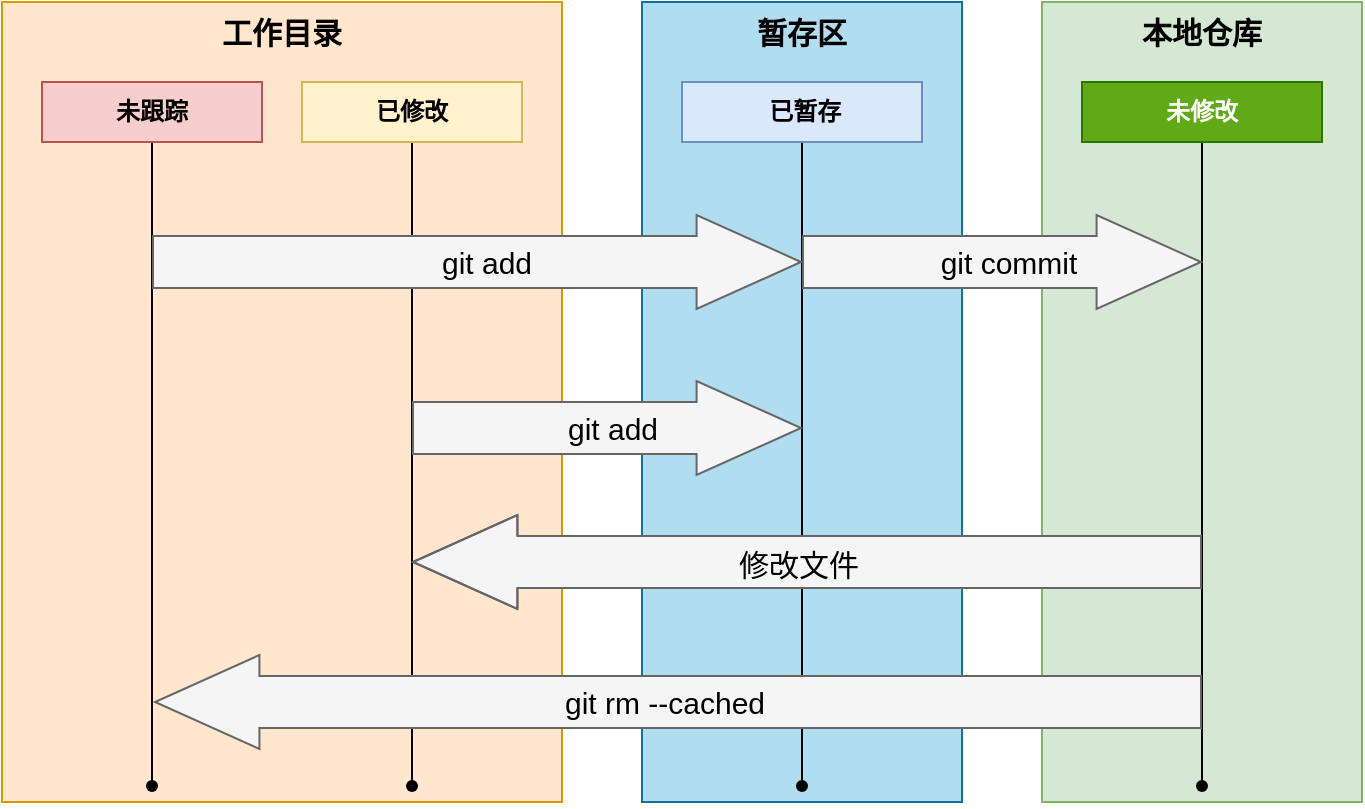 <mxfile version="24.7.17" pages="9">
  <diagram name="文件的状态" id="1Ta9LKVCJbQkj5lezGUF">
    <mxGraphModel dx="996" dy="641" grid="1" gridSize="10" guides="1" tooltips="1" connect="1" arrows="1" fold="1" page="1" pageScale="1" pageWidth="827" pageHeight="1169" math="0" shadow="0">
      <root>
        <mxCell id="0" />
        <mxCell id="1" parent="0" />
        <mxCell id="UmoTQ1a9Oz0INcX0RjBC-4" value="&lt;font size=&quot;1&quot; style=&quot;&quot;&gt;&lt;b style=&quot;font-size: 15px;&quot;&gt;工作目录&lt;/b&gt;&lt;/font&gt;" style="rounded=0;whiteSpace=wrap;html=1;horizontal=1;verticalAlign=top;fillColor=#ffe6cc;strokeColor=#d79b00;" parent="1" vertex="1">
          <mxGeometry y="200" width="280" height="400" as="geometry" />
        </mxCell>
        <mxCell id="UmoTQ1a9Oz0INcX0RjBC-5" value="&lt;font style=&quot;font-size: 15px;&quot;&gt;&lt;b&gt;暂存区&lt;/b&gt;&lt;/font&gt;" style="rounded=0;whiteSpace=wrap;html=1;horizontal=1;verticalAlign=top;fillColor=#b1ddf0;strokeColor=#10739e;" parent="1" vertex="1">
          <mxGeometry x="320" y="200" width="160" height="400" as="geometry" />
        </mxCell>
        <mxCell id="UmoTQ1a9Oz0INcX0RjBC-6" value="&lt;font style=&quot;font-size: 15px;&quot;&gt;&lt;b&gt;本地仓库&lt;/b&gt;&lt;/font&gt;" style="rounded=0;whiteSpace=wrap;html=1;horizontal=1;verticalAlign=top;fillColor=#d5e8d4;strokeColor=#82b366;" parent="1" vertex="1">
          <mxGeometry x="520" y="200" width="160" height="400" as="geometry" />
        </mxCell>
        <mxCell id="PkcLMMw1cR81k6IXvgp6-3" value="" style="edgeStyle=orthogonalEdgeStyle;rounded=0;orthogonalLoop=1;jettySize=auto;html=1;endArrow=none;endFill=0;fontStyle=1;exitX=0.5;exitY=1;exitDx=0;exitDy=0;" parent="1" source="UmoTQ1a9Oz0INcX0RjBC-7" target="PkcLMMw1cR81k6IXvgp6-2" edge="1">
          <mxGeometry relative="1" as="geometry">
            <Array as="points">
              <mxPoint x="75" y="580" />
            </Array>
          </mxGeometry>
        </mxCell>
        <mxCell id="UmoTQ1a9Oz0INcX0RjBC-7" value="未跟踪" style="rounded=0;whiteSpace=wrap;html=1;fontStyle=1;flipV=1;fillColor=#f8cecc;strokeColor=#b85450;" parent="1" vertex="1">
          <mxGeometry x="20" y="240" width="110" height="30" as="geometry" />
        </mxCell>
        <mxCell id="PkcLMMw1cR81k6IXvgp6-2" value="" style="shape=waypoint;sketch=0;size=6;pointerEvents=1;points=[];fillColor=default;resizable=0;rotatable=0;perimeter=centerPerimeter;snapToPoint=1;rounded=0;fontStyle=1" parent="1" vertex="1">
          <mxGeometry x="65" y="582" width="20" height="20" as="geometry" />
        </mxCell>
        <mxCell id="PkcLMMw1cR81k6IXvgp6-6" value="" style="edgeStyle=orthogonalEdgeStyle;rounded=0;orthogonalLoop=1;jettySize=auto;html=1;endArrow=none;endFill=0;fontStyle=1" parent="1" source="PkcLMMw1cR81k6IXvgp6-7" target="PkcLMMw1cR81k6IXvgp6-8" edge="1">
          <mxGeometry relative="1" as="geometry" />
        </mxCell>
        <mxCell id="PkcLMMw1cR81k6IXvgp6-7" value="已修改" style="rounded=0;whiteSpace=wrap;html=1;fontStyle=1;flipV=1;fillColor=#fff2cc;strokeColor=#d6b656;" parent="1" vertex="1">
          <mxGeometry x="150" y="240" width="110" height="30" as="geometry" />
        </mxCell>
        <mxCell id="PkcLMMw1cR81k6IXvgp6-8" value="" style="shape=waypoint;sketch=0;size=6;pointerEvents=1;points=[];fillColor=default;resizable=0;rotatable=0;perimeter=centerPerimeter;snapToPoint=1;rounded=0;fontStyle=1" parent="1" vertex="1">
          <mxGeometry x="195" y="582" width="20" height="20" as="geometry" />
        </mxCell>
        <mxCell id="PkcLMMw1cR81k6IXvgp6-9" value="" style="edgeStyle=orthogonalEdgeStyle;rounded=0;orthogonalLoop=1;jettySize=auto;html=1;endArrow=none;endFill=0;fontStyle=1" parent="1" source="PkcLMMw1cR81k6IXvgp6-10" target="PkcLMMw1cR81k6IXvgp6-11" edge="1">
          <mxGeometry relative="1" as="geometry" />
        </mxCell>
        <mxCell id="PkcLMMw1cR81k6IXvgp6-10" value="&amp;nbsp;已暂存" style="rounded=0;whiteSpace=wrap;html=1;fontStyle=1;fillColor=#dae8fc;strokeColor=#6c8ebf;" parent="1" vertex="1">
          <mxGeometry x="340" y="240" width="120" height="30" as="geometry" />
        </mxCell>
        <mxCell id="PkcLMMw1cR81k6IXvgp6-11" value="" style="shape=waypoint;sketch=0;size=6;pointerEvents=1;points=[];fillColor=default;resizable=0;rotatable=0;perimeter=centerPerimeter;snapToPoint=1;rounded=0;fontStyle=1" parent="1" vertex="1">
          <mxGeometry x="390" y="582" width="20" height="20" as="geometry" />
        </mxCell>
        <mxCell id="PkcLMMw1cR81k6IXvgp6-12" value="" style="edgeStyle=orthogonalEdgeStyle;rounded=0;orthogonalLoop=1;jettySize=auto;html=1;endArrow=none;endFill=0;fontStyle=1;exitX=0.5;exitY=1;exitDx=0;exitDy=0;" parent="1" source="PkcLMMw1cR81k6IXvgp6-13" target="PkcLMMw1cR81k6IXvgp6-14" edge="1">
          <mxGeometry relative="1" as="geometry" />
        </mxCell>
        <mxCell id="PkcLMMw1cR81k6IXvgp6-13" value="未修改" style="rounded=0;whiteSpace=wrap;html=1;fontStyle=1;fillColor=#60a917;strokeColor=#2D7600;fontColor=#ffffff;" parent="1" vertex="1">
          <mxGeometry x="540" y="240" width="120" height="30" as="geometry" />
        </mxCell>
        <mxCell id="PkcLMMw1cR81k6IXvgp6-14" value="" style="shape=waypoint;sketch=0;size=6;pointerEvents=1;points=[];fillColor=default;resizable=0;rotatable=0;perimeter=centerPerimeter;snapToPoint=1;rounded=0;fontStyle=1" parent="1" vertex="1">
          <mxGeometry x="590" y="582" width="20" height="20" as="geometry" />
        </mxCell>
        <mxCell id="PkcLMMw1cR81k6IXvgp6-29" value="" style="shape=flexArrow;endArrow=classic;html=1;rounded=0;width=26;endSize=17.07;fillColor=#f5f5f5;strokeColor=#666666;" parent="1" edge="1">
          <mxGeometry width="50" height="50" relative="1" as="geometry">
            <mxPoint x="75" y="330" as="sourcePoint" />
            <mxPoint x="400" y="330" as="targetPoint" />
          </mxGeometry>
        </mxCell>
        <mxCell id="PkcLMMw1cR81k6IXvgp6-30" value="git add" style="edgeLabel;html=1;align=center;verticalAlign=middle;resizable=0;points=[];labelBackgroundColor=none;fontSize=15;fontStyle=0" parent="PkcLMMw1cR81k6IXvgp6-29" vertex="1" connectable="0">
          <mxGeometry x="0.026" y="3" relative="1" as="geometry">
            <mxPoint y="3" as="offset" />
          </mxGeometry>
        </mxCell>
        <mxCell id="PkcLMMw1cR81k6IXvgp6-31" value="" style="shape=flexArrow;endArrow=classic;html=1;rounded=0;width=26;endSize=17.07;fillColor=#f5f5f5;strokeColor=#666666;" parent="1" edge="1">
          <mxGeometry width="50" height="50" relative="1" as="geometry">
            <mxPoint x="400" y="330" as="sourcePoint" />
            <mxPoint x="600" y="330" as="targetPoint" />
          </mxGeometry>
        </mxCell>
        <mxCell id="PkcLMMw1cR81k6IXvgp6-32" value="git commit" style="edgeLabel;html=1;align=center;verticalAlign=middle;resizable=0;points=[];rounded=0;strokeColor=#666666;fontFamily=Helvetica;fontSize=15;fontColor=default;labelBackgroundColor=none;fillColor=none;gradientColor=none;fontStyle=0" parent="PkcLMMw1cR81k6IXvgp6-31" vertex="1" connectable="0">
          <mxGeometry x="0.026" y="3" relative="1" as="geometry">
            <mxPoint y="3" as="offset" />
          </mxGeometry>
        </mxCell>
        <mxCell id="PkcLMMw1cR81k6IXvgp6-35" value="" style="shape=flexArrow;endArrow=classic;html=1;rounded=0;width=26;endSize=17.07;fillColor=#f5f5f5;strokeColor=#666666;" parent="1" edge="1">
          <mxGeometry width="50" height="50" relative="1" as="geometry">
            <mxPoint x="205" y="413" as="sourcePoint" />
            <mxPoint x="400" y="413" as="targetPoint" />
          </mxGeometry>
        </mxCell>
        <mxCell id="PkcLMMw1cR81k6IXvgp6-36" value="git add" style="edgeLabel;html=1;align=center;verticalAlign=middle;resizable=0;points=[];fontFamily=Helvetica;fontSize=15;fontColor=default;labelBackgroundColor=none;fillColor=none;gradientColor=none;fontStyle=0" parent="PkcLMMw1cR81k6IXvgp6-35" vertex="1" connectable="0">
          <mxGeometry x="0.026" y="3" relative="1" as="geometry">
            <mxPoint y="3" as="offset" />
          </mxGeometry>
        </mxCell>
        <mxCell id="PkcLMMw1cR81k6IXvgp6-41" value="" style="shape=flexArrow;endArrow=classic;html=1;rounded=0;width=26;endSize=17.07;fillColor=#f5f5f5;strokeColor=#666666;" parent="1" edge="1">
          <mxGeometry width="50" height="50" relative="1" as="geometry">
            <mxPoint x="600" y="550" as="sourcePoint" />
            <mxPoint x="76" y="550" as="targetPoint" />
          </mxGeometry>
        </mxCell>
        <mxCell id="PkcLMMw1cR81k6IXvgp6-42" value="git rm --cached" style="edgeLabel;html=1;align=center;verticalAlign=middle;resizable=0;points=[];fontFamily=Helvetica;fontSize=15;fontColor=default;labelBackgroundColor=none;fillColor=none;gradientColor=none;fontStyle=0" parent="PkcLMMw1cR81k6IXvgp6-41" vertex="1" connectable="0">
          <mxGeometry x="0.026" y="3" relative="1" as="geometry">
            <mxPoint y="-3" as="offset" />
          </mxGeometry>
        </mxCell>
        <mxCell id="PkcLMMw1cR81k6IXvgp6-43" value="" style="shape=flexArrow;endArrow=classic;html=1;rounded=0;width=26;endSize=17.07;fillColor=#f5f5f5;strokeColor=#666666;" parent="1" edge="1">
          <mxGeometry width="50" height="50" relative="1" as="geometry">
            <mxPoint x="600" y="480" as="sourcePoint" />
            <mxPoint x="205" y="480" as="targetPoint" />
            <Array as="points">
              <mxPoint x="385" y="480" />
            </Array>
          </mxGeometry>
        </mxCell>
        <mxCell id="PkcLMMw1cR81k6IXvgp6-44" value="修改文件" style="edgeLabel;html=1;align=center;verticalAlign=middle;resizable=0;points=[];fontFamily=Helvetica;fontSize=15;fontColor=default;labelBackgroundColor=none;fillColor=none;gradientColor=none;fontStyle=0" parent="PkcLMMw1cR81k6IXvgp6-43" vertex="1" connectable="0">
          <mxGeometry x="0.026" y="3" relative="1" as="geometry">
            <mxPoint y="-2" as="offset" />
          </mxGeometry>
        </mxCell>
      </root>
    </mxGraphModel>
  </diagram>
  <diagram id="bvu1l6ez07O9LoCm0Woc" name="恢复文件">
    <mxGraphModel dx="996" dy="641" grid="1" gridSize="10" guides="1" tooltips="1" connect="1" arrows="1" fold="1" page="1" pageScale="1" pageWidth="827" pageHeight="1169" math="0" shadow="0">
      <root>
        <mxCell id="0" />
        <mxCell id="1" parent="0" />
        <mxCell id="W8yCe5rmbEGr0qZfkEUC-37" value="" style="edgeStyle=orthogonalEdgeStyle;rounded=0;orthogonalLoop=1;jettySize=auto;html=1;endArrow=none;endFill=0;fontStyle=1;opacity=50;strokeColor=#82b366;align=right;verticalAlign=bottom;fontFamily=Helvetica;fontSize=12;fontColor=default;fillColor=#d5e8d4;" parent="1" source="W8yCe5rmbEGr0qZfkEUC-38" target="W8yCe5rmbEGr0qZfkEUC-39" edge="1">
          <mxGeometry relative="1" as="geometry" />
        </mxCell>
        <mxCell id="W8yCe5rmbEGr0qZfkEUC-38" value="&lt;b style=&quot;font-size: 15px;&quot;&gt;第一次提交&lt;/b&gt;" style="rounded=0;whiteSpace=wrap;html=1;fontStyle=1;fillColor=#d5e8d4;strokeColor=#82b366;verticalAlign=bottom;align=right;opacity=50;" parent="1" vertex="1">
          <mxGeometry x="760" y="235" width="200" height="50" as="geometry" />
        </mxCell>
        <mxCell id="W8yCe5rmbEGr0qZfkEUC-39" value="" style="shape=waypoint;sketch=0;size=6;pointerEvents=1;points=[];fillColor=#d5e8d4;resizable=0;rotatable=0;perimeter=centerPerimeter;snapToPoint=1;rounded=0;fontStyle=1;opacity=50;strokeColor=#82b366;align=right;verticalAlign=bottom;fontFamily=Helvetica;fontSize=12;fontColor=default;" parent="1" vertex="1">
          <mxGeometry x="850" y="630" width="20" height="20" as="geometry" />
        </mxCell>
        <mxCell id="W8yCe5rmbEGr0qZfkEUC-7" value="" style="edgeStyle=orthogonalEdgeStyle;rounded=0;orthogonalLoop=1;jettySize=auto;html=1;endArrow=none;endFill=0;fontStyle=1;strokeColor=#d79b00;align=center;verticalAlign=middle;fontFamily=Helvetica;fontSize=12;fontColor=default;fillColor=#ffe6cc;" parent="1" source="W8yCe5rmbEGr0qZfkEUC-8" target="W8yCe5rmbEGr0qZfkEUC-9" edge="1">
          <mxGeometry relative="1" as="geometry" />
        </mxCell>
        <mxCell id="W8yCe5rmbEGr0qZfkEUC-8" value="&lt;b style=&quot;font-size: 15px;&quot;&gt;Working Tree(工作区)&lt;/b&gt;" style="rounded=0;whiteSpace=wrap;html=1;fontStyle=1;flipV=1;fillColor=#ffe6cc;strokeColor=#d79b00;" parent="1" vertex="1">
          <mxGeometry x="50" y="180" width="200" height="50" as="geometry" />
        </mxCell>
        <mxCell id="W8yCe5rmbEGr0qZfkEUC-9" value="" style="shape=waypoint;sketch=0;size=6;pointerEvents=1;points=[];fillColor=#ffe6cc;resizable=0;rotatable=0;perimeter=centerPerimeter;snapToPoint=1;rounded=0;fontStyle=1;strokeColor=#d79b00;align=center;verticalAlign=middle;fontFamily=Helvetica;fontSize=12;fontColor=default;" parent="1" vertex="1">
          <mxGeometry x="140" y="575" width="20" height="20" as="geometry" />
        </mxCell>
        <mxCell id="W8yCe5rmbEGr0qZfkEUC-10" value="" style="edgeStyle=orthogonalEdgeStyle;rounded=0;orthogonalLoop=1;jettySize=auto;html=1;endArrow=none;endFill=0;fontStyle=1;strokeColor=#10739e;align=center;verticalAlign=middle;fontFamily=Helvetica;fontSize=12;fontColor=default;fillColor=#b1ddf0;" parent="1" source="W8yCe5rmbEGr0qZfkEUC-11" target="W8yCe5rmbEGr0qZfkEUC-12" edge="1">
          <mxGeometry relative="1" as="geometry" />
        </mxCell>
        <mxCell id="W8yCe5rmbEGr0qZfkEUC-11" value="&lt;span style=&quot;font-weight: 400; font-size: 15px;&quot;&gt;&lt;b&gt;Index(暂存区&lt;/b&gt;&lt;/span&gt;&lt;b style=&quot;background-color: initial; font-size: 15px;&quot;&gt;)&lt;/b&gt;" style="rounded=0;whiteSpace=wrap;html=1;fontStyle=1;fillColor=#b1ddf0;strokeColor=#10739e;" parent="1" vertex="1">
          <mxGeometry x="360" y="180" width="200" height="50" as="geometry" />
        </mxCell>
        <mxCell id="W8yCe5rmbEGr0qZfkEUC-12" value="" style="shape=waypoint;sketch=0;size=6;pointerEvents=1;points=[];fillColor=#b1ddf0;resizable=0;rotatable=0;perimeter=centerPerimeter;snapToPoint=1;rounded=0;fontStyle=1;strokeColor=#10739e;align=center;verticalAlign=middle;fontFamily=Helvetica;fontSize=12;fontColor=default;" parent="1" vertex="1">
          <mxGeometry x="450" y="575" width="20" height="20" as="geometry" />
        </mxCell>
        <mxCell id="W8yCe5rmbEGr0qZfkEUC-15" value="" style="shape=waypoint;sketch=0;size=6;pointerEvents=1;points=[];fillColor=#d5e8d4;resizable=0;rotatable=0;perimeter=centerPerimeter;snapToPoint=1;rounded=0;fontStyle=1;strokeColor=#82b366;align=center;verticalAlign=middle;fontFamily=Helvetica;fontSize=12;fontColor=default;" parent="1" vertex="1">
          <mxGeometry x="750" y="575" width="20" height="20" as="geometry" />
        </mxCell>
        <mxCell id="W8yCe5rmbEGr0qZfkEUC-22" value="" style="shape=flexArrow;endArrow=classic;html=1;rounded=0;width=26;endSize=17.07;fillColor=#f5f5f5;strokeColor=#666666;" parent="1" edge="1">
          <mxGeometry width="50" height="50" relative="1" as="geometry">
            <mxPoint x="760" y="350" as="sourcePoint" />
            <mxPoint x="460" y="350" as="targetPoint" />
          </mxGeometry>
        </mxCell>
        <mxCell id="W8yCe5rmbEGr0qZfkEUC-23" value="git restore -S &amp;lt;filename&amp;gt;" style="edgeLabel;html=1;align=center;verticalAlign=middle;resizable=0;points=[];fontFamily=Helvetica;fontSize=15;fontColor=default;labelBackgroundColor=none;fillColor=none;gradientColor=none;fontStyle=0" parent="W8yCe5rmbEGr0qZfkEUC-22" vertex="1" connectable="0">
          <mxGeometry x="0.026" y="3" relative="1" as="geometry">
            <mxPoint y="-3" as="offset" />
          </mxGeometry>
        </mxCell>
        <mxCell id="W8yCe5rmbEGr0qZfkEUC-24" value="" style="shape=flexArrow;endArrow=classic;html=1;rounded=0;width=26;endSize=17.07;fillColor=#f5f5f5;strokeColor=#666666;" parent="1" edge="1">
          <mxGeometry width="50" height="50" relative="1" as="geometry">
            <mxPoint x="460" y="270" as="sourcePoint" />
            <mxPoint x="150" y="270" as="targetPoint" />
          </mxGeometry>
        </mxCell>
        <mxCell id="W8yCe5rmbEGr0qZfkEUC-25" value="git restore &amp;lt;filename&amp;gt;" style="edgeLabel;html=1;align=center;verticalAlign=middle;resizable=0;points=[];fontFamily=Helvetica;fontSize=15;fontColor=default;labelBackgroundColor=none;fillColor=none;gradientColor=none;fontStyle=0" parent="W8yCe5rmbEGr0qZfkEUC-24" vertex="1" connectable="0">
          <mxGeometry x="0.026" y="3" relative="1" as="geometry">
            <mxPoint y="-2" as="offset" />
          </mxGeometry>
        </mxCell>
        <mxCell id="W8yCe5rmbEGr0qZfkEUC-31" value="" style="shape=flexArrow;endArrow=classic;html=1;rounded=0;width=26;endSize=17.07;fillColor=#f5f5f5;strokeColor=#666666;" parent="1" edge="1">
          <mxGeometry width="50" height="50" relative="1" as="geometry">
            <mxPoint x="760" y="450" as="sourcePoint" />
            <mxPoint x="150" y="450" as="targetPoint" />
          </mxGeometry>
        </mxCell>
        <mxCell id="W8yCe5rmbEGr0qZfkEUC-32" value="git restore -SW&amp;nbsp;&amp;lt;filename&amp;gt;" style="edgeLabel;html=1;align=center;verticalAlign=middle;resizable=0;points=[];fontFamily=Helvetica;fontSize=15;fontColor=default;labelBackgroundColor=none;fillColor=none;gradientColor=none;fontStyle=0" parent="W8yCe5rmbEGr0qZfkEUC-31" vertex="1" connectable="0">
          <mxGeometry x="0.026" y="3" relative="1" as="geometry">
            <mxPoint y="-3" as="offset" />
          </mxGeometry>
        </mxCell>
        <mxCell id="W8yCe5rmbEGr0qZfkEUC-34" value="" style="edgeStyle=orthogonalEdgeStyle;rounded=0;orthogonalLoop=1;jettySize=auto;html=1;endArrow=none;endFill=0;fontStyle=1;opacity=70;strokeColor=#82b366;align=right;verticalAlign=bottom;fontFamily=Helvetica;fontSize=12;fontColor=default;fillColor=#d5e8d4;gradientColor=none;" parent="1" source="W8yCe5rmbEGr0qZfkEUC-35" target="W8yCe5rmbEGr0qZfkEUC-36" edge="1">
          <mxGeometry relative="1" as="geometry" />
        </mxCell>
        <mxCell id="W8yCe5rmbEGr0qZfkEUC-48" style="edgeStyle=orthogonalEdgeStyle;rounded=0;orthogonalLoop=1;jettySize=auto;html=1;exitX=1;exitY=0.25;exitDx=0;exitDy=0;entryX=1;entryY=0;entryDx=0;entryDy=0;curved=1;strokeColor=#82b366;align=center;verticalAlign=middle;fontFamily=Helvetica;fontSize=12;fontColor=default;fontStyle=1;fillColor=#d5e8d4;" parent="1" source="W8yCe5rmbEGr0qZfkEUC-35" target="W8yCe5rmbEGr0qZfkEUC-38" edge="1">
          <mxGeometry relative="1" as="geometry" />
        </mxCell>
        <mxCell id="W8yCe5rmbEGr0qZfkEUC-35" value="&lt;b style=&quot;font-size: 15px;&quot;&gt;第二次提交&lt;/b&gt;" style="rounded=0;whiteSpace=wrap;html=1;fontStyle=1;fillColor=#d5e8d4;strokeColor=#82b366;verticalAlign=bottom;align=right;gradientColor=none;opacity=70;" parent="1" vertex="1">
          <mxGeometry x="710" y="207" width="200" height="50" as="geometry" />
        </mxCell>
        <mxCell id="W8yCe5rmbEGr0qZfkEUC-36" value="" style="shape=waypoint;sketch=0;size=6;pointerEvents=1;points=[];fillColor=#d5e8d4;resizable=0;rotatable=0;perimeter=centerPerimeter;snapToPoint=1;rounded=0;fontStyle=1;opacity=70;strokeColor=#82b366;align=right;verticalAlign=bottom;fontFamily=Helvetica;fontSize=12;fontColor=default;gradientColor=none;" parent="1" vertex="1">
          <mxGeometry x="800" y="602" width="20" height="20" as="geometry" />
        </mxCell>
        <mxCell id="W8yCe5rmbEGr0qZfkEUC-47" style="edgeStyle=orthogonalEdgeStyle;rounded=0;orthogonalLoop=1;jettySize=auto;html=1;exitX=1;exitY=0.25;exitDx=0;exitDy=0;entryX=1;entryY=0;entryDx=0;entryDy=0;curved=1;strokeColor=#82b366;align=center;verticalAlign=middle;fontFamily=Helvetica;fontSize=12;fontColor=default;fontStyle=1;fillColor=#d5e8d4;" parent="1" source="W8yCe5rmbEGr0qZfkEUC-14" target="W8yCe5rmbEGr0qZfkEUC-35" edge="1">
          <mxGeometry relative="1" as="geometry" />
        </mxCell>
        <mxCell id="W8yCe5rmbEGr0qZfkEUC-14" value="&lt;b style=&quot;font-size: 15px;&quot;&gt;HEAD(第三次提交)&lt;/b&gt;" style="rounded=0;whiteSpace=wrap;html=1;fontStyle=1;fillColor=#d5e8d4;strokeColor=#82b366;" parent="1" vertex="1">
          <mxGeometry x="660" y="180" width="200" height="50" as="geometry" />
        </mxCell>
        <mxCell id="W8yCe5rmbEGr0qZfkEUC-49" value="" style="shape=flexArrow;endArrow=classic;html=1;rounded=0;width=26;endSize=17.07;fillColor=#f5f5f5;strokeColor=#666666;opacity=70;" parent="1" edge="1">
          <mxGeometry width="50" height="50" relative="1" as="geometry">
            <mxPoint x="810" y="530" as="sourcePoint" />
            <mxPoint x="460" y="530" as="targetPoint" />
          </mxGeometry>
        </mxCell>
        <mxCell id="W8yCe5rmbEGr0qZfkEUC-50" value="git restore -S --source 第二次提交&amp;nbsp;&amp;lt;filename&amp;gt;" style="edgeLabel;html=1;align=center;verticalAlign=middle;resizable=0;points=[];fontFamily=Helvetica;fontSize=15;fontColor=default;labelBackgroundColor=none;fillColor=none;gradientColor=none;fontStyle=0" parent="W8yCe5rmbEGr0qZfkEUC-49" vertex="1" connectable="0">
          <mxGeometry x="0.026" y="3" relative="1" as="geometry">
            <mxPoint y="-3" as="offset" />
          </mxGeometry>
        </mxCell>
        <mxCell id="W8yCe5rmbEGr0qZfkEUC-13" value="" style="edgeStyle=orthogonalEdgeStyle;rounded=0;orthogonalLoop=1;jettySize=auto;html=1;endArrow=none;endFill=0;fontStyle=1;strokeColor=#82b366;align=center;verticalAlign=middle;fontFamily=Helvetica;fontSize=12;fontColor=default;fillColor=#d5e8d4;" parent="1" source="W8yCe5rmbEGr0qZfkEUC-14" target="W8yCe5rmbEGr0qZfkEUC-15" edge="1">
          <mxGeometry relative="1" as="geometry" />
        </mxCell>
      </root>
    </mxGraphModel>
  </diagram>
  <diagram id="9fPzlrVBi7ufSB0kfmXU" name="重置提交">
    <mxGraphModel dx="996" dy="1810" grid="1" gridSize="10" guides="1" tooltips="1" connect="1" arrows="1" fold="1" page="1" pageScale="1" pageWidth="827" pageHeight="1169" math="0" shadow="0">
      <root>
        <mxCell id="0" />
        <mxCell id="1" parent="0" />
        <mxCell id="cEeYH41TJbm00iLTdmp2-4" value="" style="edgeStyle=orthogonalEdgeStyle;rounded=0;orthogonalLoop=1;jettySize=auto;html=1;endArrow=none;endFill=0;fontStyle=1;strokeColor=#d79b00;align=center;verticalAlign=middle;fontFamily=Helvetica;fontSize=12;fontColor=default;fillColor=#ffe6cc;" parent="1" source="cEeYH41TJbm00iLTdmp2-5" target="cEeYH41TJbm00iLTdmp2-6" edge="1">
          <mxGeometry relative="1" as="geometry" />
        </mxCell>
        <mxCell id="cEeYH41TJbm00iLTdmp2-7" value="" style="edgeStyle=orthogonalEdgeStyle;rounded=0;orthogonalLoop=1;jettySize=auto;html=1;endArrow=none;endFill=0;fontStyle=1;strokeColor=#10739e;align=center;verticalAlign=middle;fontFamily=Helvetica;fontSize=12;fontColor=default;fillColor=#b1ddf0;" parent="1" source="cEeYH41TJbm00iLTdmp2-8" target="cEeYH41TJbm00iLTdmp2-9" edge="1">
          <mxGeometry relative="1" as="geometry" />
        </mxCell>
        <mxCell id="cEeYH41TJbm00iLTdmp2-5" value="&lt;b style=&quot;font-size: 15px;&quot;&gt;Working Tree(工作区)&lt;/b&gt;" style="rounded=0;whiteSpace=wrap;html=1;fontStyle=1;flipV=1;fillColor=#ffe6cc;strokeColor=#d79b00;" parent="1" vertex="1">
          <mxGeometry x="50" y="180" width="200" height="50" as="geometry" />
        </mxCell>
        <mxCell id="cEeYH41TJbm00iLTdmp2-6" value="" style="shape=waypoint;sketch=0;size=6;pointerEvents=1;points=[];fillColor=#ffe6cc;resizable=0;rotatable=0;perimeter=centerPerimeter;snapToPoint=1;rounded=0;fontStyle=1;strokeColor=#d79b00;align=center;verticalAlign=middle;fontFamily=Helvetica;fontSize=12;fontColor=default;" parent="1" vertex="1">
          <mxGeometry x="140" y="626" width="20" height="20" as="geometry" />
        </mxCell>
        <mxCell id="cEeYH41TJbm00iLTdmp2-8" value="&lt;span style=&quot;font-weight: 400; font-size: 15px;&quot;&gt;&lt;b&gt;Index(暂存区&lt;/b&gt;&lt;/span&gt;&lt;b style=&quot;background-color: initial; font-size: 15px;&quot;&gt;)&lt;/b&gt;" style="rounded=0;whiteSpace=wrap;html=1;fontStyle=1;fillColor=#b1ddf0;strokeColor=#10739e;" parent="1" vertex="1">
          <mxGeometry x="360" y="180" width="200" height="50" as="geometry" />
        </mxCell>
        <mxCell id="cEeYH41TJbm00iLTdmp2-9" value="" style="shape=waypoint;sketch=0;size=6;pointerEvents=1;points=[];fillColor=#b1ddf0;resizable=0;rotatable=0;perimeter=centerPerimeter;snapToPoint=1;rounded=0;fontStyle=1;strokeColor=#10739e;align=center;verticalAlign=middle;fontFamily=Helvetica;fontSize=12;fontColor=default;" parent="1" vertex="1">
          <mxGeometry x="450" y="626" width="20" height="20" as="geometry" />
        </mxCell>
        <mxCell id="cEeYH41TJbm00iLTdmp2-10" value="" style="shape=waypoint;sketch=0;size=6;pointerEvents=1;points=[];fillColor=#d5e8d4;resizable=0;rotatable=0;perimeter=centerPerimeter;snapToPoint=1;rounded=0;fontStyle=1;strokeColor=#82b366;align=center;verticalAlign=middle;fontFamily=Helvetica;fontSize=12;fontColor=default;" parent="1" vertex="1">
          <mxGeometry x="750" y="626" width="20" height="20" as="geometry" />
        </mxCell>
        <mxCell id="cEeYH41TJbm00iLTdmp2-18" style="edgeStyle=orthogonalEdgeStyle;rounded=0;orthogonalLoop=1;jettySize=auto;html=1;exitX=1;exitY=0.25;exitDx=0;exitDy=0;entryX=1;entryY=0;entryDx=0;entryDy=0;curved=1;strokeColor=#82b366;align=center;verticalAlign=middle;fontFamily=Helvetica;fontSize=12;fontColor=default;fontStyle=1;fillColor=#d5e8d4;" parent="1" edge="1">
          <mxGeometry relative="1" as="geometry">
            <mxPoint x="910" y="219.5" as="sourcePoint" />
          </mxGeometry>
        </mxCell>
        <mxCell id="cEeYH41TJbm00iLTdmp2-39" style="edgeStyle=orthogonalEdgeStyle;rounded=0;orthogonalLoop=1;jettySize=auto;html=1;exitX=0.5;exitY=0;exitDx=0;exitDy=0;curved=1;entryX=0.5;entryY=1;entryDx=0;entryDy=0;strokeColor=#82b366;align=center;verticalAlign=middle;fontFamily=Helvetica;fontSize=12;fontColor=default;fontStyle=1;fillColor=#d5e8d4;" parent="1" source="cEeYH41TJbm00iLTdmp2-22" target="cEeYH41TJbm00iLTdmp2-33" edge="1">
          <mxGeometry relative="1" as="geometry">
            <mxPoint x="685" y="90" as="targetPoint" />
          </mxGeometry>
        </mxCell>
        <mxCell id="cEeYH41TJbm00iLTdmp2-22" value="&lt;b style=&quot;font-size: 15px;&quot;&gt;HEAD&lt;/b&gt;" style="rounded=0;whiteSpace=wrap;html=1;fontStyle=1;fillColor=#d5e8d4;strokeColor=#82b366;" parent="1" vertex="1">
          <mxGeometry x="660" y="180" width="200" height="50" as="geometry" />
        </mxCell>
        <mxCell id="cEeYH41TJbm00iLTdmp2-34" value="" style="edgeStyle=orthogonalEdgeStyle;rounded=0;orthogonalLoop=1;jettySize=auto;html=1;strokeColor=#82b366;align=center;verticalAlign=middle;fontFamily=Helvetica;fontSize=12;fontColor=default;fontStyle=1;fillColor=#d5e8d4;" parent="1" source="cEeYH41TJbm00iLTdmp2-26" target="cEeYH41TJbm00iLTdmp2-33" edge="1">
          <mxGeometry relative="1" as="geometry" />
        </mxCell>
        <mxCell id="cEeYH41TJbm00iLTdmp2-26" value="提交A" style="ellipse;whiteSpace=wrap;html=1;aspect=fixed;rounded=0;strokeColor=#82b366;align=center;verticalAlign=middle;fontFamily=Helvetica;fontSize=12;fontColor=default;fontStyle=1;fillColor=#d5e8d4;" parent="1" vertex="1">
          <mxGeometry x="490" y="60" width="70" height="70" as="geometry" />
        </mxCell>
        <mxCell id="cEeYH41TJbm00iLTdmp2-36" value="" style="edgeStyle=orthogonalEdgeStyle;rounded=0;orthogonalLoop=1;jettySize=auto;html=1;strokeColor=#82b366;align=center;verticalAlign=middle;fontFamily=Helvetica;fontSize=12;fontColor=default;fontStyle=1;fillColor=#d5e8d4;opacity=30;" parent="1" source="cEeYH41TJbm00iLTdmp2-33" target="cEeYH41TJbm00iLTdmp2-35" edge="1">
          <mxGeometry relative="1" as="geometry" />
        </mxCell>
        <mxCell id="cEeYH41TJbm00iLTdmp2-33" value="提交B" style="ellipse;whiteSpace=wrap;html=1;aspect=fixed;" parent="1" vertex="1">
          <mxGeometry x="640" y="60" width="70" height="70" as="geometry" />
        </mxCell>
        <mxCell id="cEeYH41TJbm00iLTdmp2-35" value="提交C" style="ellipse;whiteSpace=wrap;html=1;aspect=fixed;rounded=0;strokeColor=#82b366;align=center;verticalAlign=middle;fontFamily=Helvetica;fontSize=12;fontColor=default;fontStyle=1;fillColor=#d5e8d4;opacity=30;" parent="1" vertex="1">
          <mxGeometry x="790" y="60" width="70" height="70" as="geometry" />
        </mxCell>
        <mxCell id="cEeYH41TJbm00iLTdmp2-40" value="版本1" style="whiteSpace=wrap;html=1;shape=mxgraph.basic.document;fillColor=#fff2cc;strokeColor=#d6b656;" parent="1" vertex="1">
          <mxGeometry x="500" y="-20" width="50" height="70" as="geometry" />
        </mxCell>
        <mxCell id="cEeYH41TJbm00iLTdmp2-41" value="版本2" style="whiteSpace=wrap;html=1;shape=mxgraph.basic.document;fillColor=#f8cecc;strokeColor=#b85450;" parent="1" vertex="1">
          <mxGeometry x="650" y="-20" width="50" height="70" as="geometry" />
        </mxCell>
        <mxCell id="cEeYH41TJbm00iLTdmp2-42" value="版本3" style="whiteSpace=wrap;html=1;shape=mxgraph.basic.document;fillColor=#e1d5e7;strokeColor=#9673a6;" parent="1" vertex="1">
          <mxGeometry x="800" y="-20" width="50" height="70" as="geometry" />
        </mxCell>
        <mxCell id="cEeYH41TJbm00iLTdmp2-45" value="版本3" style="whiteSpace=wrap;html=1;shape=mxgraph.basic.document;strokeColor=#9673a6;align=center;verticalAlign=middle;fontFamily=Helvetica;fontSize=12;fontColor=default;fillColor=#e1d5e7;" parent="1" vertex="1">
          <mxGeometry x="150" y="290" width="50" height="70" as="geometry" />
        </mxCell>
        <mxCell id="cEeYH41TJbm00iLTdmp2-46" value="版本3" style="whiteSpace=wrap;html=1;shape=mxgraph.basic.document;strokeColor=#9673a6;align=center;verticalAlign=middle;fontFamily=Helvetica;fontSize=12;fontColor=default;fillColor=#e1d5e7;" parent="1" vertex="1">
          <mxGeometry x="460" y="290" width="50" height="70" as="geometry" />
        </mxCell>
        <mxCell id="cEeYH41TJbm00iLTdmp2-51" value="版本3" style="whiteSpace=wrap;html=1;shape=mxgraph.basic.document;strokeColor=#9673a6;align=center;verticalAlign=middle;fontFamily=Helvetica;fontSize=12;fontColor=default;fillColor=#e1d5e7;" parent="1" vertex="1">
          <mxGeometry x="150" y="394" width="50" height="70" as="geometry" />
        </mxCell>
        <mxCell id="cEeYH41TJbm00iLTdmp2-52" value="版本2" style="whiteSpace=wrap;html=1;shape=mxgraph.basic.document;strokeColor=#b85450;align=center;verticalAlign=middle;fontFamily=Helvetica;fontSize=12;fontColor=default;fillColor=#f8cecc;" parent="1" vertex="1">
          <mxGeometry x="760" y="394" width="50" height="70" as="geometry" />
        </mxCell>
        <mxCell id="cEeYH41TJbm00iLTdmp2-53" value="版本2" style="whiteSpace=wrap;html=1;shape=mxgraph.basic.document;strokeColor=#b85450;align=center;verticalAlign=middle;fontFamily=Helvetica;fontSize=12;fontColor=default;fillColor=#f8cecc;" parent="1" vertex="1">
          <mxGeometry x="760" y="290" width="50" height="70" as="geometry" />
        </mxCell>
        <mxCell id="cEeYH41TJbm00iLTdmp2-59" value="版本2" style="whiteSpace=wrap;html=1;shape=mxgraph.basic.document;strokeColor=#b85450;align=center;verticalAlign=middle;fontFamily=Helvetica;fontSize=12;fontColor=default;fillColor=#f8cecc;" parent="1" vertex="1">
          <mxGeometry x="150" y="497" width="50" height="70" as="geometry" />
        </mxCell>
        <mxCell id="cEeYH41TJbm00iLTdmp2-60" value="版本2" style="whiteSpace=wrap;html=1;shape=mxgraph.basic.document;strokeColor=#b85450;align=center;verticalAlign=middle;fontFamily=Helvetica;fontSize=12;fontColor=default;fillColor=#f8cecc;" parent="1" vertex="1">
          <mxGeometry x="460" y="497" width="50" height="70" as="geometry" />
        </mxCell>
        <mxCell id="cEeYH41TJbm00iLTdmp2-61" value="版本2" style="whiteSpace=wrap;html=1;shape=mxgraph.basic.document;strokeColor=#b85450;align=center;verticalAlign=middle;fontFamily=Helvetica;fontSize=12;fontColor=default;fillColor=#f8cecc;" parent="1" vertex="1">
          <mxGeometry x="760" y="497" width="50" height="70" as="geometry" />
        </mxCell>
        <mxCell id="cEeYH41TJbm00iLTdmp2-62" value="提交B" style="ellipse;whiteSpace=wrap;html=1;aspect=fixed;rounded=0;strokeColor=#82b366;align=center;verticalAlign=middle;fontFamily=Helvetica;fontSize=12;fontColor=default;fontStyle=1;fillColor=#d5e8d4;" parent="1" vertex="1">
          <mxGeometry x="640" y="60" width="70" height="70" as="geometry" />
        </mxCell>
        <mxCell id="cEeYH41TJbm00iLTdmp2-65" style="edgeStyle=orthogonalEdgeStyle;rounded=0;orthogonalLoop=1;jettySize=auto;html=1;exitX=0.5;exitY=1;exitDx=0;exitDy=0;entryX=0.4;entryY=0.19;entryDx=0;entryDy=0;entryPerimeter=0;strokeColor=#82b366;align=center;verticalAlign=middle;fontFamily=Helvetica;fontSize=12;fontColor=default;fontStyle=1;fillColor=#d5e8d4;endArrow=none;endFill=0;" parent="1" source="cEeYH41TJbm00iLTdmp2-22" target="cEeYH41TJbm00iLTdmp2-10" edge="1">
          <mxGeometry relative="1" as="geometry" />
        </mxCell>
        <mxCell id="cEeYH41TJbm00iLTdmp2-66" value="版本2" style="whiteSpace=wrap;html=1;shape=mxgraph.basic.document;strokeColor=#b85450;align=center;verticalAlign=middle;fontFamily=Helvetica;fontSize=12;fontColor=default;fillColor=#f8cecc;" parent="1" vertex="1">
          <mxGeometry x="460" y="394" width="50" height="70" as="geometry" />
        </mxCell>
        <mxCell id="cEeYH41TJbm00iLTdmp2-67" value="git reset --soft" style="rounded=1;whiteSpace=wrap;html=1;fillColor=none;fontSize=15;verticalAlign=middle;fontStyle=1;align=left;strokeColor=#007FFF;fontColor=#007FFF;" parent="1" vertex="1">
          <mxGeometry x="30" y="290" width="830" height="70" as="geometry" />
        </mxCell>
        <mxCell id="cEeYH41TJbm00iLTdmp2-68" value="git reset --mixed" style="rounded=1;whiteSpace=wrap;html=1;fillColor=none;fontSize=15;verticalAlign=middle;fontStyle=1;align=left;strokeColor=#007FFF;fontFamily=Helvetica;fontColor=#007FFF;" parent="1" vertex="1">
          <mxGeometry x="30" y="394" width="830" height="70" as="geometry" />
        </mxCell>
        <mxCell id="cEeYH41TJbm00iLTdmp2-69" value="git reset --hard" style="rounded=1;whiteSpace=wrap;html=1;fillColor=none;fontSize=15;verticalAlign=middle;fontStyle=1;align=left;strokeColor=#007FFF;fontFamily=Helvetica;fontColor=#007FFF;" parent="1" vertex="1">
          <mxGeometry x="30" y="497" width="830" height="70" as="geometry" />
        </mxCell>
      </root>
    </mxGraphModel>
  </diagram>
  <diagram id="YfYTnu852qSP-GvHDGId" name="文件对比">
    <mxGraphModel dx="996" dy="641" grid="1" gridSize="10" guides="1" tooltips="1" connect="1" arrows="1" fold="1" page="1" pageScale="1" pageWidth="827" pageHeight="1169" math="0" shadow="0">
      <root>
        <mxCell id="0" />
        <mxCell id="1" parent="0" />
        <mxCell id="KLUT2Vm_9Bj_8l-mExJ8-35" value="git diff 提交A" style="ellipse;whiteSpace=wrap;html=1;fillColor=none;direction=east;rotation=336;rounded=1;strokeColor=#007FFF;align=center;verticalAlign=middle;fontFamily=Helvetica;fontSize=15;fontColor=#007FFF;fontStyle=1;" parent="1" vertex="1">
          <mxGeometry x="170.43" y="442.03" width="110" height="380" as="geometry" />
        </mxCell>
        <mxCell id="KLUT2Vm_9Bj_8l-mExJ8-29" value="git diff" style="rounded=1;whiteSpace=wrap;html=1;fillColor=none;fontSize=15;verticalAlign=middle;fontStyle=1;align=left;strokeColor=#007FFF;fontColor=#007FFF;" parent="1" vertex="1">
          <mxGeometry x="90" y="290" width="440" height="70" as="geometry" />
        </mxCell>
        <mxCell id="KLUT2Vm_9Bj_8l-mExJ8-30" value="git diff --cached" style="rounded=1;whiteSpace=wrap;html=1;fillColor=none;fontSize=15;verticalAlign=middle;fontStyle=1;align=left;strokeColor=#007FFF;fontFamily=Helvetica;fontColor=#007FFF;" parent="1" vertex="1">
          <mxGeometry x="340" y="394" width="490" height="70" as="geometry" />
        </mxCell>
        <mxCell id="KLUT2Vm_9Bj_8l-mExJ8-1" value="" style="edgeStyle=orthogonalEdgeStyle;rounded=0;orthogonalLoop=1;jettySize=auto;html=1;endArrow=none;endFill=0;fontStyle=1;strokeColor=#d79b00;align=center;verticalAlign=middle;fontFamily=Helvetica;fontSize=12;fontColor=default;fillColor=#ffe6cc;" parent="1" source="KLUT2Vm_9Bj_8l-mExJ8-3" target="KLUT2Vm_9Bj_8l-mExJ8-4" edge="1">
          <mxGeometry relative="1" as="geometry" />
        </mxCell>
        <mxCell id="KLUT2Vm_9Bj_8l-mExJ8-2" value="" style="edgeStyle=orthogonalEdgeStyle;rounded=0;orthogonalLoop=1;jettySize=auto;html=1;endArrow=none;endFill=0;fontStyle=1;strokeColor=#10739e;align=center;verticalAlign=middle;fontFamily=Helvetica;fontSize=12;fontColor=default;fillColor=#b1ddf0;" parent="1" source="KLUT2Vm_9Bj_8l-mExJ8-5" target="KLUT2Vm_9Bj_8l-mExJ8-6" edge="1">
          <mxGeometry relative="1" as="geometry" />
        </mxCell>
        <mxCell id="KLUT2Vm_9Bj_8l-mExJ8-3" value="&lt;b style=&quot;font-size: 15px;&quot;&gt;Working Tree(工作区)&lt;/b&gt;" style="rounded=0;whiteSpace=wrap;html=1;fontStyle=1;flipV=1;fillColor=#ffe6cc;strokeColor=#d79b00;" parent="1" vertex="1">
          <mxGeometry x="50" y="180" width="200" height="50" as="geometry" />
        </mxCell>
        <mxCell id="KLUT2Vm_9Bj_8l-mExJ8-4" value="" style="shape=waypoint;sketch=0;size=6;pointerEvents=1;points=[];fillColor=#ffe6cc;resizable=0;rotatable=0;perimeter=centerPerimeter;snapToPoint=1;rounded=0;fontStyle=1;strokeColor=#d79b00;align=center;verticalAlign=middle;fontFamily=Helvetica;fontSize=12;fontColor=default;" parent="1" vertex="1">
          <mxGeometry x="140" y="626" width="20" height="20" as="geometry" />
        </mxCell>
        <mxCell id="KLUT2Vm_9Bj_8l-mExJ8-5" value="&lt;span style=&quot;font-weight: 400; font-size: 15px;&quot;&gt;&lt;b&gt;Index(暂存区&lt;/b&gt;&lt;/span&gt;&lt;b style=&quot;background-color: initial; font-size: 15px;&quot;&gt;)&lt;/b&gt;" style="rounded=0;whiteSpace=wrap;html=1;fontStyle=1;fillColor=#b1ddf0;strokeColor=#10739e;" parent="1" vertex="1">
          <mxGeometry x="360" y="180" width="200" height="50" as="geometry" />
        </mxCell>
        <mxCell id="KLUT2Vm_9Bj_8l-mExJ8-6" value="" style="shape=waypoint;sketch=0;size=6;pointerEvents=1;points=[];fillColor=#b1ddf0;resizable=0;rotatable=0;perimeter=centerPerimeter;snapToPoint=1;rounded=0;fontStyle=1;strokeColor=#10739e;align=center;verticalAlign=middle;fontFamily=Helvetica;fontSize=12;fontColor=default;" parent="1" vertex="1">
          <mxGeometry x="450" y="626" width="20" height="20" as="geometry" />
        </mxCell>
        <mxCell id="KLUT2Vm_9Bj_8l-mExJ8-36" style="rounded=0;orthogonalLoop=1;jettySize=auto;html=1;strokeColor=#82b366;align=center;verticalAlign=middle;fontFamily=Helvetica;fontSize=12;fontColor=default;fontStyle=1;labelBackgroundColor=default;endArrow=classic;fillColor=#d5e8d4;" parent="1" source="KLUT2Vm_9Bj_8l-mExJ8-7" target="KLUT2Vm_9Bj_8l-mExJ8-26" edge="1">
          <mxGeometry relative="1" as="geometry" />
        </mxCell>
        <mxCell id="KLUT2Vm_9Bj_8l-mExJ8-7" value="" style="shape=waypoint;sketch=0;size=6;pointerEvents=1;points=[];fillColor=#d5e8d4;resizable=0;rotatable=0;perimeter=centerPerimeter;snapToPoint=1;rounded=0;fontStyle=1;strokeColor=#82b366;align=center;verticalAlign=middle;fontFamily=Helvetica;fontSize=12;fontColor=default;" parent="1" vertex="1">
          <mxGeometry x="750" y="626" width="20" height="20" as="geometry" />
        </mxCell>
        <mxCell id="KLUT2Vm_9Bj_8l-mExJ8-9" value="&lt;b style=&quot;font-size: 15px;&quot;&gt;HEAD&lt;/b&gt;" style="rounded=0;whiteSpace=wrap;html=1;fontStyle=1;fillColor=#d5e8d4;strokeColor=#82b366;" parent="1" vertex="1">
          <mxGeometry x="660" y="180" width="200" height="50" as="geometry" />
        </mxCell>
        <mxCell id="KLUT2Vm_9Bj_8l-mExJ8-10" value="" style="edgeStyle=orthogonalEdgeStyle;rounded=0;orthogonalLoop=1;jettySize=auto;html=1;strokeColor=#82b366;align=center;verticalAlign=middle;fontFamily=Helvetica;fontSize=12;fontColor=default;fontStyle=1;fillColor=#d5e8d4;" parent="1" source="KLUT2Vm_9Bj_8l-mExJ8-11" target="KLUT2Vm_9Bj_8l-mExJ8-13" edge="1">
          <mxGeometry relative="1" as="geometry" />
        </mxCell>
        <mxCell id="KLUT2Vm_9Bj_8l-mExJ8-11" value="提交A" style="ellipse;whiteSpace=wrap;html=1;aspect=fixed;rounded=0;strokeColor=#82b366;align=center;verticalAlign=middle;fontFamily=Helvetica;fontSize=12;fontColor=default;fontStyle=1;fillColor=#d5e8d4;" parent="1" vertex="1">
          <mxGeometry x="250" y="790" width="70" height="70" as="geometry" />
        </mxCell>
        <mxCell id="KLUT2Vm_9Bj_8l-mExJ8-13" value="提交B" style="ellipse;whiteSpace=wrap;html=1;aspect=fixed;" parent="1" vertex="1">
          <mxGeometry x="400" y="790" width="70" height="70" as="geometry" />
        </mxCell>
        <mxCell id="KLUT2Vm_9Bj_8l-mExJ8-15" value="版本1" style="whiteSpace=wrap;html=1;shape=mxgraph.basic.document;fillColor=#fff2cc;strokeColor=#d6b656;" parent="1" vertex="1">
          <mxGeometry x="260" y="710" width="50" height="70" as="geometry" />
        </mxCell>
        <mxCell id="KLUT2Vm_9Bj_8l-mExJ8-16" value="版本2" style="whiteSpace=wrap;html=1;shape=mxgraph.basic.document;fillColor=#f8cecc;strokeColor=#b85450;" parent="1" vertex="1">
          <mxGeometry x="410" y="710" width="50" height="70" as="geometry" />
        </mxCell>
        <mxCell id="KLUT2Vm_9Bj_8l-mExJ8-18" value="版本3" style="whiteSpace=wrap;html=1;shape=mxgraph.basic.document;strokeColor=#9673a6;align=center;verticalAlign=middle;fontFamily=Helvetica;fontSize=12;fontColor=default;fillColor=#e1d5e7;" parent="1" vertex="1">
          <mxGeometry x="150" y="290" width="50" height="70" as="geometry" />
        </mxCell>
        <mxCell id="KLUT2Vm_9Bj_8l-mExJ8-21" value="版本2" style="whiteSpace=wrap;html=1;shape=mxgraph.basic.document;strokeColor=#b85450;align=center;verticalAlign=middle;fontFamily=Helvetica;fontSize=12;fontColor=default;fillColor=#f8cecc;" parent="1" vertex="1">
          <mxGeometry x="760" y="394" width="50" height="70" as="geometry" />
        </mxCell>
        <mxCell id="KLUT2Vm_9Bj_8l-mExJ8-26" value="提交B" style="ellipse;whiteSpace=wrap;html=1;aspect=fixed;rounded=0;strokeColor=#82b366;align=center;verticalAlign=middle;fontFamily=Helvetica;fontSize=12;fontColor=default;fontStyle=1;fillColor=#d5e8d4;" parent="1" vertex="1">
          <mxGeometry x="400" y="790" width="70" height="70" as="geometry" />
        </mxCell>
        <mxCell id="KLUT2Vm_9Bj_8l-mExJ8-27" style="edgeStyle=orthogonalEdgeStyle;rounded=0;orthogonalLoop=1;jettySize=auto;html=1;exitX=0.5;exitY=1;exitDx=0;exitDy=0;entryX=0.4;entryY=0.19;entryDx=0;entryDy=0;entryPerimeter=0;strokeColor=#82b366;align=center;verticalAlign=middle;fontFamily=Helvetica;fontSize=12;fontColor=default;fontStyle=1;fillColor=#d5e8d4;endArrow=none;endFill=0;" parent="1" source="KLUT2Vm_9Bj_8l-mExJ8-9" target="KLUT2Vm_9Bj_8l-mExJ8-7" edge="1">
          <mxGeometry relative="1" as="geometry" />
        </mxCell>
        <mxCell id="KLUT2Vm_9Bj_8l-mExJ8-32" value="版本3" style="whiteSpace=wrap;html=1;shape=mxgraph.basic.document;strokeColor=#9673a6;align=center;verticalAlign=middle;fontFamily=Helvetica;fontSize=12;fontColor=default;fillColor=#e1d5e7;" parent="1" vertex="1">
          <mxGeometry x="460" y="394" width="50" height="70" as="geometry" />
        </mxCell>
        <mxCell id="KLUT2Vm_9Bj_8l-mExJ8-33" value="版本2" style="whiteSpace=wrap;html=1;shape=mxgraph.basic.document;strokeColor=#b85450;align=center;verticalAlign=middle;fontFamily=Helvetica;fontSize=12;fontColor=default;fillColor=#f8cecc;" parent="1" vertex="1">
          <mxGeometry x="460" y="290" width="50" height="70" as="geometry" />
        </mxCell>
        <mxCell id="KLUT2Vm_9Bj_8l-mExJ8-37" value="版本3" style="whiteSpace=wrap;html=1;shape=mxgraph.basic.document;strokeColor=#9673a6;align=center;verticalAlign=middle;fontFamily=Helvetica;fontSize=12;fontColor=default;fillColor=#e1d5e7;" parent="1" vertex="1">
          <mxGeometry x="150" y="500" width="50" height="70" as="geometry" />
        </mxCell>
      </root>
    </mxGraphModel>
  </diagram>
  <diagram id="ozuTgg384KG1mN6Z70H6" name="分支合并">
    <mxGraphModel dx="996" dy="641" grid="1" gridSize="10" guides="1" tooltips="1" connect="1" arrows="1" fold="1" page="1" pageScale="1" pageWidth="827" pageHeight="1169" math="0" shadow="0">
      <root>
        <mxCell id="0" />
        <mxCell id="1" parent="0" />
        <mxCell id="bTtxUwbyLnNLoy-GvtxA-1" value="" style="edgeStyle=orthogonalEdgeStyle;rounded=0;orthogonalLoop=1;jettySize=auto;html=1;strokeColor=#82b366;align=center;verticalAlign=middle;fontFamily=Helvetica;fontSize=12;fontColor=default;fontStyle=1;fillColor=#d5e8d4;entryX=0;entryY=0.5;entryDx=0;entryDy=0;" parent="1" source="bTtxUwbyLnNLoy-GvtxA-2" target="bTtxUwbyLnNLoy-GvtxA-9" edge="1">
          <mxGeometry relative="1" as="geometry">
            <mxPoint x="160" y="155" as="targetPoint" />
          </mxGeometry>
        </mxCell>
        <mxCell id="bTtxUwbyLnNLoy-GvtxA-2" value="提交A" style="ellipse;whiteSpace=wrap;html=1;aspect=fixed;rounded=0;strokeColor=#82b366;align=center;verticalAlign=middle;fontFamily=Helvetica;fontSize=12;fontColor=default;fontStyle=1;fillColor=#d5e8d4;" parent="1" vertex="1">
          <mxGeometry y="100" width="80" height="80" as="geometry" />
        </mxCell>
        <mxCell id="ovyxV47myQYYGDjzmibQ-5" style="edgeStyle=orthogonalEdgeStyle;rounded=0;orthogonalLoop=1;jettySize=auto;html=1;exitX=0.5;exitY=1;exitDx=0;exitDy=0;entryX=0;entryY=0.5;entryDx=0;entryDy=0;curved=1;strokeColor=#82b366;align=center;verticalAlign=middle;fontFamily=Helvetica;fontSize=12;fontColor=default;fontStyle=1;labelBackgroundColor=default;endArrow=classic;fillColor=#d5e8d4;opacity=30;" parent="1" source="bTtxUwbyLnNLoy-GvtxA-9" target="ovyxV47myQYYGDjzmibQ-3" edge="1">
          <mxGeometry relative="1" as="geometry" />
        </mxCell>
        <mxCell id="ovyxV47myQYYGDjzmibQ-13" value="" style="edgeStyle=orthogonalEdgeStyle;rounded=0;orthogonalLoop=1;jettySize=auto;html=1;strokeColor=#82b366;align=center;verticalAlign=middle;fontFamily=Helvetica;fontSize=12;fontColor=default;fontStyle=1;labelBackgroundColor=default;endArrow=classic;fillColor=#d5e8d4;" parent="1" source="bTtxUwbyLnNLoy-GvtxA-9" target="ovyxV47myQYYGDjzmibQ-11" edge="1">
          <mxGeometry relative="1" as="geometry" />
        </mxCell>
        <mxCell id="bTtxUwbyLnNLoy-GvtxA-9" value="提交B" style="ellipse;whiteSpace=wrap;html=1;aspect=fixed;rounded=0;strokeColor=#82b366;align=center;verticalAlign=middle;fontFamily=Helvetica;fontSize=12;fontColor=default;fontStyle=1;fillColor=#d5e8d4;" parent="1" vertex="1">
          <mxGeometry x="160" y="100" width="80" height="80" as="geometry" />
        </mxCell>
        <mxCell id="bTtxUwbyLnNLoy-GvtxA-11" value="" style="edgeStyle=orthogonalEdgeStyle;rounded=1;orthogonalLoop=1;jettySize=auto;html=1;strokeColor=#ae4132;align=center;verticalAlign=middle;fontFamily=Helvetica;fontSize=12;fontColor=default;fillColor=#fad9d5;opacity=30;entryX=0.5;entryY=0;entryDx=0;entryDy=0;" parent="1" source="bTtxUwbyLnNLoy-GvtxA-10" target="bTtxUwbyLnNLoy-GvtxA-9" edge="1">
          <mxGeometry relative="1" as="geometry">
            <mxPoint x="195" y="120" as="targetPoint" />
          </mxGeometry>
        </mxCell>
        <mxCell id="bTtxUwbyLnNLoy-GvtxA-10" value="main" style="rounded=1;whiteSpace=wrap;html=1;fillColor=#fad9d5;strokeColor=#ae4132;opacity=30;textOpacity=30;" parent="1" vertex="1">
          <mxGeometry x="155" y="30" width="90" height="30" as="geometry" />
        </mxCell>
        <mxCell id="bTtxUwbyLnNLoy-GvtxA-33" value="" style="edgeStyle=orthogonalEdgeStyle;rounded=1;orthogonalLoop=1;jettySize=auto;html=1;strokeColor=#0e8088;align=center;verticalAlign=middle;fontFamily=Helvetica;fontSize=12;fontColor=default;fillColor=#b0e3e6;opacity=30;entryX=0.5;entryY=1;entryDx=0;entryDy=0;" parent="1" source="bTtxUwbyLnNLoy-GvtxA-32" target="ovyxV47myQYYGDjzmibQ-4" edge="1">
          <mxGeometry relative="1" as="geometry">
            <mxPoint x="455" y="310" as="targetPoint" />
          </mxGeometry>
        </mxCell>
        <mxCell id="bTtxUwbyLnNLoy-GvtxA-32" value="b1" style="rounded=1;whiteSpace=wrap;html=1;fillColor=#b0e3e6;strokeColor=#0e8088;opacity=30;textOpacity=30;" parent="1" vertex="1">
          <mxGeometry x="395" y="340" width="90" height="30" as="geometry" />
        </mxCell>
        <mxCell id="ovyxV47myQYYGDjzmibQ-6" style="edgeStyle=orthogonalEdgeStyle;rounded=0;orthogonalLoop=1;jettySize=auto;html=1;exitX=1;exitY=0.5;exitDx=0;exitDy=0;entryX=0;entryY=0.5;entryDx=0;entryDy=0;strokeColor=#82b366;align=center;verticalAlign=middle;fontFamily=Helvetica;fontSize=12;fontColor=default;fontStyle=1;labelBackgroundColor=default;endArrow=classic;fillColor=#d5e8d4;opacity=30;" parent="1" source="ovyxV47myQYYGDjzmibQ-3" target="ovyxV47myQYYGDjzmibQ-4" edge="1">
          <mxGeometry relative="1" as="geometry" />
        </mxCell>
        <mxCell id="ovyxV47myQYYGDjzmibQ-3" value="提交C" style="ellipse;whiteSpace=wrap;html=1;aspect=fixed;rounded=0;strokeColor=#82b366;align=center;verticalAlign=middle;fontFamily=Helvetica;fontSize=12;fontColor=default;fontStyle=1;fillColor=#d5e8d4;opacity=30;textOpacity=30;" parent="1" vertex="1">
          <mxGeometry x="240" y="220" width="80" height="80" as="geometry" />
        </mxCell>
        <mxCell id="ovyxV47myQYYGDjzmibQ-4" value="提交D" style="ellipse;whiteSpace=wrap;html=1;aspect=fixed;rounded=0;strokeColor=#82b366;align=center;verticalAlign=middle;fontFamily=Helvetica;fontSize=12;fontColor=default;fontStyle=1;fillColor=#d5e8d4;opacity=30;textOpacity=30;" parent="1" vertex="1">
          <mxGeometry x="400" y="220" width="80" height="80" as="geometry" />
        </mxCell>
        <mxCell id="ovyxV47myQYYGDjzmibQ-10" style="edgeStyle=orthogonalEdgeStyle;rounded=0;orthogonalLoop=1;jettySize=auto;html=1;exitX=1;exitY=0.5;exitDx=0;exitDy=0;entryX=0;entryY=0.5;entryDx=0;entryDy=0;strokeColor=#82b366;align=center;verticalAlign=middle;fontFamily=Helvetica;fontSize=12;fontColor=default;fontStyle=1;labelBackgroundColor=default;endArrow=classic;fillColor=#d5e8d4;" parent="1" source="ovyxV47myQYYGDjzmibQ-11" target="ovyxV47myQYYGDjzmibQ-12" edge="1">
          <mxGeometry relative="1" as="geometry" />
        </mxCell>
        <mxCell id="ovyxV47myQYYGDjzmibQ-11" value="提交C" style="ellipse;whiteSpace=wrap;html=1;aspect=fixed;rounded=0;strokeColor=#82b366;align=center;verticalAlign=middle;fontFamily=Helvetica;fontSize=12;fontColor=default;fontStyle=1;fillColor=#d5e8d4;" parent="1" vertex="1">
          <mxGeometry x="320" y="100" width="80" height="80" as="geometry" />
        </mxCell>
        <mxCell id="ovyxV47myQYYGDjzmibQ-12" value="提交D" style="ellipse;whiteSpace=wrap;html=1;aspect=fixed;rounded=0;strokeColor=#82b366;align=center;verticalAlign=middle;fontFamily=Helvetica;fontSize=12;fontColor=default;fontStyle=1;fillColor=#d5e8d4;" parent="1" vertex="1">
          <mxGeometry x="480" y="100" width="80" height="80" as="geometry" />
        </mxCell>
        <mxCell id="ovyxV47myQYYGDjzmibQ-19" style="edgeStyle=orthogonalEdgeStyle;rounded=1;orthogonalLoop=1;jettySize=auto;html=1;exitX=0.5;exitY=1;exitDx=0;exitDy=0;entryX=0.5;entryY=0;entryDx=0;entryDy=0;strokeColor=#ae4132;align=center;verticalAlign=middle;fontFamily=Helvetica;fontSize=12;fontColor=default;fillColor=#fad9d5;" parent="1" source="ovyxV47myQYYGDjzmibQ-15" target="ovyxV47myQYYGDjzmibQ-12" edge="1">
          <mxGeometry relative="1" as="geometry" />
        </mxCell>
        <mxCell id="ovyxV47myQYYGDjzmibQ-15" value="main" style="rounded=1;whiteSpace=wrap;html=1;fillColor=#fad9d5;strokeColor=#ae4132;" parent="1" vertex="1">
          <mxGeometry x="420" y="30" width="90" height="30" as="geometry" />
        </mxCell>
        <mxCell id="ovyxV47myQYYGDjzmibQ-20" style="edgeStyle=orthogonalEdgeStyle;rounded=1;orthogonalLoop=1;jettySize=auto;html=1;exitX=0.5;exitY=1;exitDx=0;exitDy=0;strokeColor=#0e8088;align=center;verticalAlign=middle;fontFamily=Helvetica;fontSize=12;fontColor=default;fillColor=#b0e3e6;entryX=0.5;entryY=0;entryDx=0;entryDy=0;" parent="1" source="ovyxV47myQYYGDjzmibQ-16" target="ovyxV47myQYYGDjzmibQ-12" edge="1">
          <mxGeometry relative="1" as="geometry">
            <mxPoint x="490" y="120" as="targetPoint" />
          </mxGeometry>
        </mxCell>
        <mxCell id="ovyxV47myQYYGDjzmibQ-16" value="b1" style="rounded=1;whiteSpace=wrap;html=1;fillColor=#b0e3e6;strokeColor=#0e8088;" parent="1" vertex="1">
          <mxGeometry x="530" y="30" width="90" height="30" as="geometry" />
        </mxCell>
        <mxCell id="oP6F0gQRO33o0S14PIws-4" value="" style="shape=flexArrow;endArrow=classic;html=1;rounded=0;strokeColor=#82b366;align=center;verticalAlign=middle;fontFamily=Helvetica;fontSize=12;fontColor=default;fontStyle=1;fillColor=#d5e8d4;" parent="1" edge="1">
          <mxGeometry width="50" height="50" relative="1" as="geometry">
            <mxPoint x="300" y="220" as="sourcePoint" />
            <mxPoint x="330" y="180" as="targetPoint" />
          </mxGeometry>
        </mxCell>
        <mxCell id="oP6F0gQRO33o0S14PIws-5" value="" style="shape=flexArrow;endArrow=classic;html=1;rounded=0;strokeColor=#82b366;align=center;verticalAlign=middle;fontFamily=Helvetica;fontSize=12;fontColor=default;fontStyle=1;fillColor=#d5e8d4;" parent="1" edge="1">
          <mxGeometry width="50" height="50" relative="1" as="geometry">
            <mxPoint x="460" y="220" as="sourcePoint" />
            <mxPoint x="490" y="180" as="targetPoint" />
          </mxGeometry>
        </mxCell>
        <mxCell id="AYsq5t0MbDv-RnWYiKDK-1" value="fast-forward merge" style="text;html=1;align=center;verticalAlign=middle;whiteSpace=wrap;rounded=0;fontSize=15;fontStyle=1" vertex="1" parent="1">
          <mxGeometry x="250" width="140" height="30" as="geometry" />
        </mxCell>
        <mxCell id="XCxBce2cIXqk0Mw0iIMs-1" value="" style="edgeStyle=orthogonalEdgeStyle;rounded=0;orthogonalLoop=1;jettySize=auto;html=1;strokeColor=#82b366;align=center;verticalAlign=middle;fontFamily=Helvetica;fontSize=12;fontColor=default;fontStyle=1;fillColor=#d5e8d4;entryX=0;entryY=0.5;entryDx=0;entryDy=0;" edge="1" parent="1" source="XCxBce2cIXqk0Mw0iIMs-2" target="XCxBce2cIXqk0Mw0iIMs-5">
          <mxGeometry relative="1" as="geometry">
            <mxPoint x="160" y="565" as="targetPoint" />
          </mxGeometry>
        </mxCell>
        <mxCell id="XCxBce2cIXqk0Mw0iIMs-2" value="提交A" style="ellipse;whiteSpace=wrap;html=1;aspect=fixed;rounded=0;strokeColor=#82b366;align=center;verticalAlign=middle;fontFamily=Helvetica;fontSize=12;fontColor=default;fontStyle=1;fillColor=#d5e8d4;" vertex="1" parent="1">
          <mxGeometry y="510" width="80" height="80" as="geometry" />
        </mxCell>
        <mxCell id="XCxBce2cIXqk0Mw0iIMs-3" style="edgeStyle=orthogonalEdgeStyle;rounded=0;orthogonalLoop=1;jettySize=auto;html=1;exitX=0.5;exitY=1;exitDx=0;exitDy=0;entryX=0;entryY=0.5;entryDx=0;entryDy=0;curved=1;strokeColor=#82b366;align=center;verticalAlign=middle;fontFamily=Helvetica;fontSize=12;fontColor=default;fontStyle=1;labelBackgroundColor=default;endArrow=classic;fillColor=#d5e8d4;" edge="1" parent="1" source="XCxBce2cIXqk0Mw0iIMs-5" target="XCxBce2cIXqk0Mw0iIMs-11">
          <mxGeometry relative="1" as="geometry" />
        </mxCell>
        <mxCell id="XCxBce2cIXqk0Mw0iIMs-4" value="" style="edgeStyle=orthogonalEdgeStyle;rounded=0;orthogonalLoop=1;jettySize=auto;html=1;strokeColor=#82b366;align=center;verticalAlign=middle;fontFamily=Helvetica;fontSize=12;fontColor=default;fontStyle=1;labelBackgroundColor=default;endArrow=classic;fillColor=#d5e8d4;" edge="1" parent="1" source="XCxBce2cIXqk0Mw0iIMs-5" target="XCxBce2cIXqk0Mw0iIMs-15">
          <mxGeometry relative="1" as="geometry" />
        </mxCell>
        <mxCell id="XCxBce2cIXqk0Mw0iIMs-5" value="提交B" style="ellipse;whiteSpace=wrap;html=1;aspect=fixed;rounded=0;strokeColor=#82b366;align=center;verticalAlign=middle;fontFamily=Helvetica;fontSize=12;fontColor=default;fontStyle=1;fillColor=#d5e8d4;" vertex="1" parent="1">
          <mxGeometry x="160" y="510" width="80" height="80" as="geometry" />
        </mxCell>
        <mxCell id="XCxBce2cIXqk0Mw0iIMs-6" value="" style="edgeStyle=orthogonalEdgeStyle;rounded=1;orthogonalLoop=1;jettySize=auto;html=1;strokeColor=#ae4132;align=center;verticalAlign=middle;fontFamily=Helvetica;fontSize=12;fontColor=default;fillColor=#fad9d5;opacity=30;entryX=0.5;entryY=0;entryDx=0;entryDy=0;" edge="1" parent="1" source="XCxBce2cIXqk0Mw0iIMs-7" target="XCxBce2cIXqk0Mw0iIMs-5">
          <mxGeometry relative="1" as="geometry">
            <mxPoint x="195" y="530" as="targetPoint" />
          </mxGeometry>
        </mxCell>
        <mxCell id="XCxBce2cIXqk0Mw0iIMs-7" value="main" style="rounded=1;whiteSpace=wrap;html=1;fillColor=#fad9d5;strokeColor=#ae4132;opacity=30;textOpacity=30;" vertex="1" parent="1">
          <mxGeometry x="155" y="440" width="90" height="30" as="geometry" />
        </mxCell>
        <mxCell id="XCxBce2cIXqk0Mw0iIMs-8" value="" style="edgeStyle=orthogonalEdgeStyle;rounded=1;orthogonalLoop=1;jettySize=auto;html=1;strokeColor=#0e8088;align=center;verticalAlign=middle;fontFamily=Helvetica;fontSize=12;fontColor=default;fillColor=#b0e3e6;opacity=30;entryX=0.5;entryY=1;entryDx=0;entryDy=0;" edge="1" parent="1" source="XCxBce2cIXqk0Mw0iIMs-9" target="XCxBce2cIXqk0Mw0iIMs-13">
          <mxGeometry relative="1" as="geometry">
            <mxPoint x="455" y="720" as="targetPoint" />
          </mxGeometry>
        </mxCell>
        <mxCell id="XCxBce2cIXqk0Mw0iIMs-9" value="b1" style="rounded=1;whiteSpace=wrap;html=1;fillColor=#b0e3e6;strokeColor=#0e8088;opacity=30;textOpacity=30;" vertex="1" parent="1">
          <mxGeometry x="395" y="750" width="90" height="30" as="geometry" />
        </mxCell>
        <mxCell id="XCxBce2cIXqk0Mw0iIMs-10" style="edgeStyle=orthogonalEdgeStyle;rounded=0;orthogonalLoop=1;jettySize=auto;html=1;exitX=1;exitY=0.5;exitDx=0;exitDy=0;entryX=0;entryY=0.5;entryDx=0;entryDy=0;strokeColor=#82b366;align=center;verticalAlign=middle;fontFamily=Helvetica;fontSize=12;fontColor=default;fontStyle=1;labelBackgroundColor=default;endArrow=classic;fillColor=#d5e8d4;" edge="1" parent="1" source="XCxBce2cIXqk0Mw0iIMs-11" target="XCxBce2cIXqk0Mw0iIMs-13">
          <mxGeometry relative="1" as="geometry" />
        </mxCell>
        <mxCell id="XCxBce2cIXqk0Mw0iIMs-11" value="提交C" style="ellipse;whiteSpace=wrap;html=1;aspect=fixed;rounded=0;strokeColor=#82b366;align=center;verticalAlign=middle;fontFamily=Helvetica;fontSize=12;fontColor=default;fontStyle=1;fillColor=#d5e8d4;" vertex="1" parent="1">
          <mxGeometry x="240" y="630" width="80" height="80" as="geometry" />
        </mxCell>
        <mxCell id="XCxBce2cIXqk0Mw0iIMs-12" style="edgeStyle=orthogonalEdgeStyle;rounded=0;orthogonalLoop=1;jettySize=auto;html=1;exitX=1;exitY=0.5;exitDx=0;exitDy=0;entryX=0.5;entryY=1;entryDx=0;entryDy=0;strokeColor=#82b366;align=center;verticalAlign=middle;fontFamily=Helvetica;fontSize=12;fontColor=default;fontStyle=1;labelBackgroundColor=default;endArrow=classic;curved=1;fillColor=#d5e8d4;" edge="1" parent="1" source="XCxBce2cIXqk0Mw0iIMs-13" target="XCxBce2cIXqk0Mw0iIMs-16">
          <mxGeometry relative="1" as="geometry" />
        </mxCell>
        <mxCell id="XCxBce2cIXqk0Mw0iIMs-13" value="提交D" style="ellipse;whiteSpace=wrap;html=1;aspect=fixed;rounded=0;strokeColor=#82b366;align=center;verticalAlign=middle;fontFamily=Helvetica;fontSize=12;fontColor=default;fontStyle=1;fillColor=#d5e8d4;" vertex="1" parent="1">
          <mxGeometry x="400" y="630" width="80" height="80" as="geometry" />
        </mxCell>
        <mxCell id="XCxBce2cIXqk0Mw0iIMs-14" style="edgeStyle=orthogonalEdgeStyle;rounded=0;orthogonalLoop=1;jettySize=auto;html=1;exitX=1;exitY=0.5;exitDx=0;exitDy=0;entryX=0;entryY=0.5;entryDx=0;entryDy=0;strokeColor=#82b366;align=center;verticalAlign=middle;fontFamily=Helvetica;fontSize=12;fontColor=default;fontStyle=1;labelBackgroundColor=default;endArrow=classic;fillColor=#d5e8d4;" edge="1" parent="1" source="XCxBce2cIXqk0Mw0iIMs-15" target="XCxBce2cIXqk0Mw0iIMs-16">
          <mxGeometry relative="1" as="geometry" />
        </mxCell>
        <mxCell id="XCxBce2cIXqk0Mw0iIMs-15" value="提交E" style="ellipse;whiteSpace=wrap;html=1;aspect=fixed;rounded=0;strokeColor=#82b366;align=center;verticalAlign=middle;fontFamily=Helvetica;fontSize=12;fontColor=default;fontStyle=1;fillColor=#d5e8d4;" vertex="1" parent="1">
          <mxGeometry x="320" y="510" width="80" height="80" as="geometry" />
        </mxCell>
        <mxCell id="XCxBce2cIXqk0Mw0iIMs-16" value="提交F" style="ellipse;whiteSpace=wrap;html=1;aspect=fixed;rounded=0;strokeColor=#82b366;align=center;verticalAlign=middle;fontFamily=Helvetica;fontSize=12;fontColor=default;fontStyle=1;fillColor=#d5e8d4;" vertex="1" parent="1">
          <mxGeometry x="480" y="510" width="80" height="80" as="geometry" />
        </mxCell>
        <mxCell id="XCxBce2cIXqk0Mw0iIMs-17" style="edgeStyle=orthogonalEdgeStyle;rounded=1;orthogonalLoop=1;jettySize=auto;html=1;exitX=0.5;exitY=1;exitDx=0;exitDy=0;entryX=0.5;entryY=0;entryDx=0;entryDy=0;strokeColor=#ae4132;align=center;verticalAlign=middle;fontFamily=Helvetica;fontSize=12;fontColor=default;fillColor=#fad9d5;" edge="1" parent="1" source="XCxBce2cIXqk0Mw0iIMs-18" target="XCxBce2cIXqk0Mw0iIMs-16">
          <mxGeometry relative="1" as="geometry" />
        </mxCell>
        <mxCell id="XCxBce2cIXqk0Mw0iIMs-18" value="main" style="rounded=1;whiteSpace=wrap;html=1;fillColor=#fad9d5;strokeColor=#ae4132;" vertex="1" parent="1">
          <mxGeometry x="420" y="440" width="90" height="30" as="geometry" />
        </mxCell>
        <mxCell id="XCxBce2cIXqk0Mw0iIMs-19" style="edgeStyle=orthogonalEdgeStyle;rounded=1;orthogonalLoop=1;jettySize=auto;html=1;exitX=0.5;exitY=1;exitDx=0;exitDy=0;strokeColor=#0e8088;align=center;verticalAlign=middle;fontFamily=Helvetica;fontSize=12;fontColor=default;fillColor=#b0e3e6;entryX=0.5;entryY=0;entryDx=0;entryDy=0;" edge="1" parent="1" source="XCxBce2cIXqk0Mw0iIMs-20" target="XCxBce2cIXqk0Mw0iIMs-16">
          <mxGeometry relative="1" as="geometry">
            <mxPoint x="490" y="530" as="targetPoint" />
          </mxGeometry>
        </mxCell>
        <mxCell id="XCxBce2cIXqk0Mw0iIMs-20" value="b1" style="rounded=1;whiteSpace=wrap;html=1;fillColor=#b0e3e6;strokeColor=#0e8088;" vertex="1" parent="1">
          <mxGeometry x="530" y="440" width="90" height="30" as="geometry" />
        </mxCell>
        <mxCell id="XCxBce2cIXqk0Mw0iIMs-21" value="" style="shape=flexArrow;endArrow=classic;html=1;rounded=0;strokeColor=#82b366;align=center;verticalAlign=middle;fontFamily=Helvetica;fontSize=12;fontColor=default;fontStyle=1;fillColor=#d5e8d4;" edge="1" parent="1">
          <mxGeometry width="50" height="50" relative="1" as="geometry">
            <mxPoint x="470" y="630" as="sourcePoint" />
            <mxPoint x="500" y="590" as="targetPoint" />
          </mxGeometry>
        </mxCell>
        <mxCell id="XCxBce2cIXqk0Mw0iIMs-22" value="" style="shape=flexArrow;endArrow=classic;html=1;rounded=0;strokeColor=#82b366;align=center;verticalAlign=middle;fontFamily=Helvetica;fontSize=12;fontColor=default;fontStyle=1;fillColor=#d5e8d4;" edge="1" parent="1">
          <mxGeometry width="50" height="50" relative="1" as="geometry">
            <mxPoint x="414" y="570" as="sourcePoint" />
            <mxPoint x="464" y="570" as="targetPoint" />
          </mxGeometry>
        </mxCell>
        <mxCell id="99uZ9rUlNKWY2en614_t-1" value="合并" style="text;html=1;align=center;verticalAlign=middle;whiteSpace=wrap;rounded=0;fontSize=15;fontStyle=1" vertex="1" parent="1">
          <mxGeometry x="250" y="400" width="140" height="30" as="geometry" />
        </mxCell>
        <mxCell id="lDuvQ_H5hs9thlnXAS0p-29" value="" style="edgeStyle=orthogonalEdgeStyle;rounded=0;orthogonalLoop=1;jettySize=auto;html=1;strokeColor=#82b366;align=center;verticalAlign=middle;fontFamily=Helvetica;fontSize=12;fontColor=default;fontStyle=1;fillColor=#d5e8d4;entryX=0;entryY=0.5;entryDx=0;entryDy=0;" edge="1" parent="1" source="lDuvQ_H5hs9thlnXAS0p-30" target="lDuvQ_H5hs9thlnXAS0p-33">
          <mxGeometry relative="1" as="geometry">
            <mxPoint x="160" y="965" as="targetPoint" />
          </mxGeometry>
        </mxCell>
        <mxCell id="lDuvQ_H5hs9thlnXAS0p-30" value="提交A" style="ellipse;whiteSpace=wrap;html=1;aspect=fixed;rounded=0;strokeColor=#82b366;align=center;verticalAlign=middle;fontFamily=Helvetica;fontSize=12;fontColor=default;fontStyle=1;fillColor=#d5e8d4;" vertex="1" parent="1">
          <mxGeometry y="910" width="80" height="80" as="geometry" />
        </mxCell>
        <mxCell id="lDuvQ_H5hs9thlnXAS0p-31" style="edgeStyle=orthogonalEdgeStyle;rounded=0;orthogonalLoop=1;jettySize=auto;html=1;exitX=0.5;exitY=1;exitDx=0;exitDy=0;entryX=0;entryY=0.5;entryDx=0;entryDy=0;curved=1;strokeColor=#82b366;align=center;verticalAlign=middle;fontFamily=Helvetica;fontSize=12;fontColor=default;fontStyle=1;labelBackgroundColor=default;endArrow=classic;fillColor=#d5e8d4;" edge="1" parent="1" source="lDuvQ_H5hs9thlnXAS0p-33" target="lDuvQ_H5hs9thlnXAS0p-39">
          <mxGeometry relative="1" as="geometry" />
        </mxCell>
        <mxCell id="lDuvQ_H5hs9thlnXAS0p-32" value="" style="edgeStyle=orthogonalEdgeStyle;rounded=0;orthogonalLoop=1;jettySize=auto;html=1;strokeColor=#82b366;align=center;verticalAlign=middle;fontFamily=Helvetica;fontSize=12;fontColor=default;fontStyle=1;labelBackgroundColor=default;endArrow=classic;fillColor=#d5e8d4;" edge="1" parent="1" source="lDuvQ_H5hs9thlnXAS0p-33" target="lDuvQ_H5hs9thlnXAS0p-43">
          <mxGeometry relative="1" as="geometry" />
        </mxCell>
        <mxCell id="lDuvQ_H5hs9thlnXAS0p-33" value="提交B" style="ellipse;whiteSpace=wrap;html=1;aspect=fixed;rounded=0;strokeColor=#82b366;align=center;verticalAlign=middle;fontFamily=Helvetica;fontSize=12;fontColor=default;fontStyle=1;fillColor=#d5e8d4;" vertex="1" parent="1">
          <mxGeometry x="160" y="910" width="80" height="80" as="geometry" />
        </mxCell>
        <mxCell id="lDuvQ_H5hs9thlnXAS0p-34" value="" style="edgeStyle=orthogonalEdgeStyle;rounded=1;orthogonalLoop=1;jettySize=auto;html=1;strokeColor=#ae4132;align=center;verticalAlign=middle;fontFamily=Helvetica;fontSize=12;fontColor=default;fillColor=#fad9d5;opacity=30;entryX=0.5;entryY=0;entryDx=0;entryDy=0;" edge="1" parent="1" source="lDuvQ_H5hs9thlnXAS0p-35" target="lDuvQ_H5hs9thlnXAS0p-33">
          <mxGeometry relative="1" as="geometry">
            <mxPoint x="195" y="930" as="targetPoint" />
          </mxGeometry>
        </mxCell>
        <mxCell id="lDuvQ_H5hs9thlnXAS0p-35" value="main" style="rounded=1;whiteSpace=wrap;html=1;fillColor=#fad9d5;strokeColor=#ae4132;opacity=30;textOpacity=30;" vertex="1" parent="1">
          <mxGeometry x="155" y="840" width="90" height="30" as="geometry" />
        </mxCell>
        <mxCell id="lDuvQ_H5hs9thlnXAS0p-36" value="" style="edgeStyle=orthogonalEdgeStyle;rounded=1;orthogonalLoop=1;jettySize=auto;html=1;strokeColor=#0e8088;align=center;verticalAlign=middle;fontFamily=Helvetica;fontSize=12;fontColor=default;fillColor=#b0e3e6;opacity=30;entryX=0.5;entryY=1;entryDx=0;entryDy=0;" edge="1" parent="1" source="lDuvQ_H5hs9thlnXAS0p-37" target="lDuvQ_H5hs9thlnXAS0p-41">
          <mxGeometry relative="1" as="geometry">
            <mxPoint x="455" y="1120" as="targetPoint" />
          </mxGeometry>
        </mxCell>
        <mxCell id="lDuvQ_H5hs9thlnXAS0p-37" value="b1" style="rounded=1;whiteSpace=wrap;html=1;fillColor=#b0e3e6;strokeColor=#0e8088;opacity=30;textOpacity=30;" vertex="1" parent="1">
          <mxGeometry x="395" y="1150" width="90" height="30" as="geometry" />
        </mxCell>
        <mxCell id="lDuvQ_H5hs9thlnXAS0p-38" style="edgeStyle=orthogonalEdgeStyle;rounded=0;orthogonalLoop=1;jettySize=auto;html=1;exitX=1;exitY=0.5;exitDx=0;exitDy=0;entryX=0;entryY=0.5;entryDx=0;entryDy=0;strokeColor=#82b366;align=center;verticalAlign=middle;fontFamily=Helvetica;fontSize=12;fontColor=default;fontStyle=1;labelBackgroundColor=default;endArrow=classic;fillColor=#d5e8d4;" edge="1" parent="1" source="lDuvQ_H5hs9thlnXAS0p-39" target="lDuvQ_H5hs9thlnXAS0p-41">
          <mxGeometry relative="1" as="geometry" />
        </mxCell>
        <mxCell id="lDuvQ_H5hs9thlnXAS0p-39" value="提交C" style="ellipse;whiteSpace=wrap;html=1;aspect=fixed;rounded=0;strokeColor=#82b366;align=center;verticalAlign=middle;fontFamily=Helvetica;fontSize=12;fontColor=default;fontStyle=1;fillColor=#d5e8d4;" vertex="1" parent="1">
          <mxGeometry x="240" y="1030" width="80" height="80" as="geometry" />
        </mxCell>
        <mxCell id="lDuvQ_H5hs9thlnXAS0p-40" style="edgeStyle=orthogonalEdgeStyle;rounded=0;orthogonalLoop=1;jettySize=auto;html=1;exitX=1;exitY=0.5;exitDx=0;exitDy=0;entryX=0.5;entryY=1;entryDx=0;entryDy=0;strokeColor=#82b366;align=center;verticalAlign=middle;fontFamily=Helvetica;fontSize=12;fontColor=default;fontStyle=1;labelBackgroundColor=default;endArrow=classic;curved=1;fillColor=#d5e8d4;" edge="1" parent="1" source="lDuvQ_H5hs9thlnXAS0p-41" target="lDuvQ_H5hs9thlnXAS0p-44">
          <mxGeometry relative="1" as="geometry" />
        </mxCell>
        <mxCell id="lDuvQ_H5hs9thlnXAS0p-41" value="提交D" style="ellipse;whiteSpace=wrap;html=1;aspect=fixed;rounded=0;strokeColor=#82b366;align=center;verticalAlign=middle;fontFamily=Helvetica;fontSize=12;fontColor=default;fontStyle=1;fillColor=#d5e8d4;" vertex="1" parent="1">
          <mxGeometry x="400" y="1030" width="80" height="80" as="geometry" />
        </mxCell>
        <mxCell id="lDuvQ_H5hs9thlnXAS0p-42" style="edgeStyle=orthogonalEdgeStyle;rounded=0;orthogonalLoop=1;jettySize=auto;html=1;exitX=1;exitY=0.5;exitDx=0;exitDy=0;entryX=0;entryY=0.5;entryDx=0;entryDy=0;strokeColor=#82b366;align=center;verticalAlign=middle;fontFamily=Helvetica;fontSize=12;fontColor=default;fontStyle=1;labelBackgroundColor=default;endArrow=classic;fillColor=#d5e8d4;" edge="1" parent="1" source="lDuvQ_H5hs9thlnXAS0p-43" target="lDuvQ_H5hs9thlnXAS0p-44">
          <mxGeometry relative="1" as="geometry" />
        </mxCell>
        <mxCell id="lDuvQ_H5hs9thlnXAS0p-43" value="提交E" style="ellipse;whiteSpace=wrap;html=1;aspect=fixed;rounded=0;strokeColor=#82b366;align=center;verticalAlign=middle;fontFamily=Helvetica;fontSize=12;fontColor=default;fontStyle=1;fillColor=#d5e8d4;" vertex="1" parent="1">
          <mxGeometry x="320" y="910" width="80" height="80" as="geometry" />
        </mxCell>
        <mxCell id="lDuvQ_H5hs9thlnXAS0p-44" value="提交F" style="ellipse;whiteSpace=wrap;html=1;aspect=fixed;rounded=0;strokeColor=#82b366;align=center;verticalAlign=middle;fontFamily=Helvetica;fontSize=12;fontColor=default;fontStyle=1;fillColor=#d5e8d4;" vertex="1" parent="1">
          <mxGeometry x="480" y="910" width="80" height="80" as="geometry" />
        </mxCell>
        <mxCell id="lDuvQ_H5hs9thlnXAS0p-45" style="edgeStyle=orthogonalEdgeStyle;rounded=1;orthogonalLoop=1;jettySize=auto;html=1;exitX=0.5;exitY=1;exitDx=0;exitDy=0;entryX=0.5;entryY=0;entryDx=0;entryDy=0;strokeColor=#ae4132;align=center;verticalAlign=middle;fontFamily=Helvetica;fontSize=12;fontColor=default;fillColor=#fad9d5;" edge="1" parent="1" source="lDuvQ_H5hs9thlnXAS0p-46" target="lDuvQ_H5hs9thlnXAS0p-44">
          <mxGeometry relative="1" as="geometry" />
        </mxCell>
        <mxCell id="lDuvQ_H5hs9thlnXAS0p-46" value="main" style="rounded=1;whiteSpace=wrap;html=1;fillColor=#fad9d5;strokeColor=#ae4132;" vertex="1" parent="1">
          <mxGeometry x="420" y="840" width="90" height="30" as="geometry" />
        </mxCell>
        <mxCell id="lDuvQ_H5hs9thlnXAS0p-47" style="edgeStyle=orthogonalEdgeStyle;rounded=1;orthogonalLoop=1;jettySize=auto;html=1;exitX=0.5;exitY=1;exitDx=0;exitDy=0;strokeColor=#0e8088;align=center;verticalAlign=middle;fontFamily=Helvetica;fontSize=12;fontColor=default;fillColor=#b0e3e6;entryX=0.5;entryY=0;entryDx=0;entryDy=0;" edge="1" parent="1" source="lDuvQ_H5hs9thlnXAS0p-48" target="lDuvQ_H5hs9thlnXAS0p-44">
          <mxGeometry relative="1" as="geometry">
            <mxPoint x="490" y="930" as="targetPoint" />
          </mxGeometry>
        </mxCell>
        <mxCell id="lDuvQ_H5hs9thlnXAS0p-48" value="b1" style="rounded=1;whiteSpace=wrap;html=1;fillColor=#b0e3e6;strokeColor=#0e8088;" vertex="1" parent="1">
          <mxGeometry x="530" y="840" width="90" height="30" as="geometry" />
        </mxCell>
        <mxCell id="lDuvQ_H5hs9thlnXAS0p-49" value="" style="shape=flexArrow;endArrow=classic;html=1;rounded=0;strokeColor=#82b366;align=center;verticalAlign=middle;fontFamily=Helvetica;fontSize=12;fontColor=default;fontStyle=1;fillColor=#d5e8d4;" edge="1" parent="1">
          <mxGeometry width="50" height="50" relative="1" as="geometry">
            <mxPoint x="470" y="1030" as="sourcePoint" />
            <mxPoint x="500" y="990" as="targetPoint" />
          </mxGeometry>
        </mxCell>
        <mxCell id="lDuvQ_H5hs9thlnXAS0p-50" value="" style="shape=flexArrow;endArrow=classic;html=1;rounded=0;strokeColor=#82b366;align=center;verticalAlign=middle;fontFamily=Helvetica;fontSize=12;fontColor=default;fontStyle=1;fillColor=#d5e8d4;" edge="1" parent="1">
          <mxGeometry width="50" height="50" relative="1" as="geometry">
            <mxPoint x="414" y="970" as="sourcePoint" />
            <mxPoint x="464" y="970" as="targetPoint" />
          </mxGeometry>
        </mxCell>
        <mxCell id="lDuvQ_H5hs9thlnXAS0p-51" value="版本1" style="text;html=1;align=center;verticalAlign=middle;whiteSpace=wrap;rounded=0;fontColor=#FF6666;" vertex="1" parent="1">
          <mxGeometry x="10" y="960" width="60" height="30" as="geometry" />
        </mxCell>
        <mxCell id="lDuvQ_H5hs9thlnXAS0p-52" value="版本2" style="text;html=1;align=center;verticalAlign=middle;whiteSpace=wrap;rounded=0;fontColor=#FFB366;" vertex="1" parent="1">
          <mxGeometry x="170" y="960" width="60" height="30" as="geometry" />
        </mxCell>
        <mxCell id="lDuvQ_H5hs9thlnXAS0p-53" value="版本3" style="text;html=1;align=center;verticalAlign=middle;whiteSpace=wrap;rounded=0;fontColor=#FFFF66;" vertex="1" parent="1">
          <mxGeometry x="250" y="1080" width="60" height="30" as="geometry" />
        </mxCell>
        <mxCell id="lDuvQ_H5hs9thlnXAS0p-54" value="版本4" style="text;html=1;align=center;verticalAlign=middle;whiteSpace=wrap;rounded=0;fontColor=#66FFFF;" vertex="1" parent="1">
          <mxGeometry x="410" y="1080" width="60" height="30" as="geometry" />
        </mxCell>
        <mxCell id="lDuvQ_H5hs9thlnXAS0p-55" value="版本5" style="text;html=1;align=center;verticalAlign=middle;whiteSpace=wrap;rounded=0;fontColor=#FF66FF;" vertex="1" parent="1">
          <mxGeometry x="330" y="960" width="60" height="30" as="geometry" />
        </mxCell>
        <mxCell id="lDuvQ_H5hs9thlnXAS0p-56" value="版本6" style="text;html=1;align=center;verticalAlign=middle;whiteSpace=wrap;rounded=0;fontColor=#007FFF;" vertex="1" parent="1">
          <mxGeometry x="490" y="960" width="60" height="30" as="geometry" />
        </mxCell>
        <mxCell id="lDuvQ_H5hs9thlnXAS0p-57" value="合并冲突" style="text;html=1;align=center;verticalAlign=middle;whiteSpace=wrap;rounded=0;fontSize=15;fontStyle=1" vertex="1" parent="1">
          <mxGeometry x="250" y="800" width="140" height="30" as="geometry" />
        </mxCell>
      </root>
    </mxGraphModel>
  </diagram>
  <diagram id="Ux9uJqbRAVor1QuNoaUX" name="分支变基">
    <mxGraphModel dx="2603" dy="1779" grid="1" gridSize="10" guides="1" tooltips="1" connect="1" arrows="1" fold="1" page="1" pageScale="1" pageWidth="827" pageHeight="1169" math="0" shadow="0">
      <root>
        <mxCell id="0" />
        <mxCell id="1" parent="0" />
        <mxCell id="NbWccL6H1FGCpKAso7DN-1" value="" style="edgeStyle=orthogonalEdgeStyle;rounded=0;orthogonalLoop=1;jettySize=auto;html=1;strokeColor=#82b366;align=center;verticalAlign=middle;fontFamily=Helvetica;fontSize=12;fontColor=default;fontStyle=1;fillColor=#d5e8d4;entryX=0;entryY=0.5;entryDx=0;entryDy=0;" parent="1" source="NbWccL6H1FGCpKAso7DN-2" target="NbWccL6H1FGCpKAso7DN-5" edge="1">
          <mxGeometry relative="1" as="geometry">
            <mxPoint x="-1494" y="-955" as="targetPoint" />
          </mxGeometry>
        </mxCell>
        <mxCell id="NbWccL6H1FGCpKAso7DN-2" value="提交A" style="ellipse;html=1;aspect=fixed;rounded=0;strokeColor=#82b366;align=center;verticalAlign=middle;fontFamily=Helvetica;fontSize=12;fontColor=default;fontStyle=1;fillColor=#d5e8d4;" parent="1" vertex="1">
          <mxGeometry x="-1654" y="-1010" width="80" height="80" as="geometry" />
        </mxCell>
        <mxCell id="NbWccL6H1FGCpKAso7DN-3" style="edgeStyle=orthogonalEdgeStyle;rounded=0;orthogonalLoop=1;jettySize=auto;html=1;exitX=0.5;exitY=1;exitDx=0;exitDy=0;entryX=0;entryY=0.5;entryDx=0;entryDy=0;curved=1;strokeColor=#82b366;align=center;verticalAlign=middle;fontFamily=Helvetica;fontSize=12;fontColor=default;fontStyle=1;labelBackgroundColor=default;endArrow=classic;fillColor=#d5e8d4;opacity=30;" parent="1" source="NbWccL6H1FGCpKAso7DN-5" target="NbWccL6H1FGCpKAso7DN-11" edge="1">
          <mxGeometry relative="1" as="geometry" />
        </mxCell>
        <mxCell id="NbWccL6H1FGCpKAso7DN-4" value="" style="edgeStyle=orthogonalEdgeStyle;rounded=0;orthogonalLoop=1;jettySize=auto;html=1;strokeColor=#82b366;align=center;verticalAlign=middle;fontFamily=Helvetica;fontSize=12;fontColor=default;fontStyle=1;labelBackgroundColor=default;endArrow=classic;fillColor=#d5e8d4;" parent="1" source="NbWccL6H1FGCpKAso7DN-5" target="NbWccL6H1FGCpKAso7DN-15" edge="1">
          <mxGeometry relative="1" as="geometry" />
        </mxCell>
        <mxCell id="NbWccL6H1FGCpKAso7DN-5" value="提交B" style="ellipse;html=1;aspect=fixed;rounded=0;strokeColor=#FF0000;align=center;verticalAlign=middle;fontFamily=Helvetica;fontSize=12;fontColor=default;fontStyle=1;fillColor=#d5e8d4;" parent="1" vertex="1">
          <mxGeometry x="-1494" y="-1010" width="80" height="80" as="geometry" />
        </mxCell>
        <mxCell id="NbWccL6H1FGCpKAso7DN-8" value="" style="edgeStyle=orthogonalEdgeStyle;rounded=1;orthogonalLoop=1;jettySize=auto;html=1;strokeColor=#0e8088;align=center;verticalAlign=middle;fontFamily=Helvetica;fontSize=12;fontColor=default;fillColor=#b0e3e6;opacity=30;entryX=0.5;entryY=1;entryDx=0;entryDy=0;" parent="1" source="NbWccL6H1FGCpKAso7DN-9" target="NbWccL6H1FGCpKAso7DN-13" edge="1">
          <mxGeometry relative="1" as="geometry">
            <mxPoint x="-1119" y="-760" as="targetPoint" />
          </mxGeometry>
        </mxCell>
        <mxCell id="NbWccL6H1FGCpKAso7DN-9" value="b1" style="rounded=1;html=1;fillColor=#b0e3e6;strokeColor=#0e8088;opacity=30;textOpacity=30;" parent="1" vertex="1">
          <mxGeometry x="-1179" y="-730" width="90" height="30" as="geometry" />
        </mxCell>
        <mxCell id="NbWccL6H1FGCpKAso7DN-10" style="edgeStyle=orthogonalEdgeStyle;rounded=0;orthogonalLoop=1;jettySize=auto;html=1;exitX=1;exitY=0.5;exitDx=0;exitDy=0;entryX=0;entryY=0.5;entryDx=0;entryDy=0;strokeColor=#82b366;align=center;verticalAlign=middle;fontFamily=Helvetica;fontSize=12;fontColor=default;fontStyle=1;labelBackgroundColor=default;endArrow=classic;fillColor=#d5e8d4;opacity=30;" parent="1" source="NbWccL6H1FGCpKAso7DN-11" target="NbWccL6H1FGCpKAso7DN-13" edge="1">
          <mxGeometry relative="1" as="geometry" />
        </mxCell>
        <mxCell id="NbWccL6H1FGCpKAso7DN-11" value="提交C" style="ellipse;html=1;aspect=fixed;rounded=0;strokeColor=#82b366;align=center;verticalAlign=middle;fontFamily=Helvetica;fontSize=12;fontColor=default;fontStyle=1;fillColor=#d5e8d4;opacity=30;textOpacity=30;" parent="1" vertex="1">
          <mxGeometry x="-1334" y="-850" width="80" height="80" as="geometry" />
        </mxCell>
        <mxCell id="NbWccL6H1FGCpKAso7DN-13" value="提交D" style="ellipse;html=1;aspect=fixed;rounded=0;strokeColor=#82b366;align=center;verticalAlign=middle;fontFamily=Helvetica;fontSize=12;fontColor=default;fontStyle=1;fillColor=#d5e8d4;opacity=30;textOpacity=30;" parent="1" vertex="1">
          <mxGeometry x="-1174" y="-850" width="80" height="80" as="geometry" />
        </mxCell>
        <mxCell id="NbWccL6H1FGCpKAso7DN-29" style="edgeStyle=orthogonalEdgeStyle;rounded=0;orthogonalLoop=1;jettySize=auto;html=1;exitX=1;exitY=0.5;exitDx=0;exitDy=0;entryX=0;entryY=0.5;entryDx=0;entryDy=0;strokeColor=#82b366;align=center;verticalAlign=middle;fontFamily=Helvetica;fontSize=12;fontColor=default;fontStyle=1;labelBackgroundColor=default;endArrow=classic;curved=1;fillColor=#d5e8d4;" parent="1" source="NbWccL6H1FGCpKAso7DN-15" target="NbWccL6H1FGCpKAso7DN-27" edge="1">
          <mxGeometry relative="1" as="geometry" />
        </mxCell>
        <mxCell id="NbWccL6H1FGCpKAso7DN-15" value="提交E" style="ellipse;html=1;aspect=fixed;rounded=0;strokeColor=#FF0000;align=center;verticalAlign=middle;fontFamily=Helvetica;fontSize=12;fontColor=default;fontStyle=1;fillColor=#d5e8d4;" parent="1" vertex="1">
          <mxGeometry x="-1334" y="-1010" width="80" height="80" as="geometry" />
        </mxCell>
        <mxCell id="NbWccL6H1FGCpKAso7DN-17" style="edgeStyle=orthogonalEdgeStyle;rounded=1;orthogonalLoop=1;jettySize=auto;html=1;exitX=0.5;exitY=1;exitDx=0;exitDy=0;strokeColor=#ae4132;align=center;verticalAlign=middle;fontFamily=Helvetica;fontSize=12;fontColor=default;fillColor=#fad9d5;" parent="1" source="NbWccL6H1FGCpKAso7DN-18" target="NbWccL6H1FGCpKAso7DN-15" edge="1">
          <mxGeometry relative="1" as="geometry" />
        </mxCell>
        <mxCell id="NbWccL6H1FGCpKAso7DN-18" value="main" style="rounded=1;html=1;fillColor=#fad9d5;strokeColor=#ae4132;" parent="1" vertex="1">
          <mxGeometry x="-1339" y="-1080" width="90" height="30" as="geometry" />
        </mxCell>
        <mxCell id="NbWccL6H1FGCpKAso7DN-20" value="b1" style="rounded=1;html=1;fillColor=#b0e3e6;strokeColor=#0e8088;" parent="1" vertex="1">
          <mxGeometry x="-1019" y="-890" width="90" height="30" as="geometry" />
        </mxCell>
        <mxCell id="NbWccL6H1FGCpKAso7DN-24" value="" style="edgeStyle=orthogonalEdgeStyle;rounded=1;orthogonalLoop=1;jettySize=auto;html=1;strokeColor=#0e8088;align=center;verticalAlign=middle;fontFamily=Helvetica;fontSize=12;fontColor=default;fillColor=#b0e3e6;entryX=0.5;entryY=1;entryDx=0;entryDy=0;exitX=0.5;exitY=0;exitDx=0;exitDy=0;" parent="1" source="NbWccL6H1FGCpKAso7DN-20" target="NbWccL6H1FGCpKAso7DN-28" edge="1">
          <mxGeometry relative="1" as="geometry">
            <mxPoint x="-959" y="-920" as="targetPoint" />
            <mxPoint x="-974" y="-890" as="sourcePoint" />
          </mxGeometry>
        </mxCell>
        <mxCell id="NbWccL6H1FGCpKAso7DN-26" style="edgeStyle=orthogonalEdgeStyle;rounded=0;orthogonalLoop=1;jettySize=auto;html=1;exitX=1;exitY=0.5;exitDx=0;exitDy=0;entryX=0;entryY=0.5;entryDx=0;entryDy=0;strokeColor=#82b366;align=center;verticalAlign=middle;fontFamily=Helvetica;fontSize=12;fontColor=default;fontStyle=1;labelBackgroundColor=default;endArrow=classic;fillColor=#d5e8d4;" parent="1" source="NbWccL6H1FGCpKAso7DN-27" target="NbWccL6H1FGCpKAso7DN-28" edge="1">
          <mxGeometry relative="1" as="geometry" />
        </mxCell>
        <mxCell id="NbWccL6H1FGCpKAso7DN-27" value="提交C&#39;" style="ellipse;html=1;aspect=fixed;rounded=0;strokeColor=#82b366;align=center;verticalAlign=middle;fontFamily=Helvetica;fontSize=12;fontColor=default;fontStyle=1;fillColor=#d5e8d4;" parent="1" vertex="1">
          <mxGeometry x="-1174" y="-1010" width="80" height="80" as="geometry" />
        </mxCell>
        <mxCell id="NbWccL6H1FGCpKAso7DN-28" value="提交D&#39;" style="ellipse;html=1;aspect=fixed;rounded=0;strokeColor=#82b366;align=center;verticalAlign=middle;fontFamily=Helvetica;fontSize=12;fontColor=default;fontStyle=1;fillColor=#d5e8d4;" parent="1" vertex="1">
          <mxGeometry x="-1014" y="-1010" width="80" height="80" as="geometry" />
        </mxCell>
        <mxCell id="NbWccL6H1FGCpKAso7DN-30" value="" style="shape=flexArrow;endArrow=classic;html=1;rounded=0;strokeColor=#82b366;align=center;verticalAlign=middle;fontFamily=Helvetica;fontSize=12;fontColor=default;fontStyle=1;fillColor=#d5e8d4;" parent="1" edge="1">
          <mxGeometry width="50" height="50" relative="1" as="geometry">
            <mxPoint x="-1254" y="-850" as="sourcePoint" />
            <mxPoint x="-1169" y="-930" as="targetPoint" />
          </mxGeometry>
        </mxCell>
        <mxCell id="NbWccL6H1FGCpKAso7DN-34" value="" style="shape=flexArrow;endArrow=classic;html=1;rounded=0;strokeColor=#82b366;align=center;verticalAlign=middle;fontFamily=Helvetica;fontSize=12;fontColor=default;fontStyle=1;fillColor=#d5e8d4;" parent="1" edge="1">
          <mxGeometry width="50" height="50" relative="1" as="geometry">
            <mxPoint x="-1099" y="-850" as="sourcePoint" />
            <mxPoint x="-1014" y="-930" as="targetPoint" />
          </mxGeometry>
        </mxCell>
        <mxCell id="g8knqLBuzipvaj797aeu-1" value="&lt;b&gt;&lt;font style=&quot;font-size: 15px;&quot;&gt;旧公共祖先&lt;/font&gt;&lt;/b&gt;" style="text;html=1;align=center;verticalAlign=middle;whiteSpace=wrap;rounded=0;fontColor=#FF3333;" parent="1" vertex="1">
          <mxGeometry x="-1499" y="-1040" width="90" height="30" as="geometry" />
        </mxCell>
        <mxCell id="g8knqLBuzipvaj797aeu-2" value="&lt;b&gt;&lt;font style=&quot;font-size: 15px;&quot;&gt;新公共祖先&lt;/font&gt;&lt;/b&gt;" style="text;html=1;align=center;verticalAlign=middle;whiteSpace=wrap;rounded=0;fontColor=#FF3333;" parent="1" vertex="1">
          <mxGeometry x="-1339" y="-930" width="90" height="30" as="geometry" />
        </mxCell>
        <mxCell id="ZZFhGj0cbztdrQSSqOaD-1" value="&lt;span style=&quot;text-align: left;&quot;&gt;其他分支变基到主分支&lt;/span&gt;" style="text;html=1;align=center;verticalAlign=middle;whiteSpace=wrap;rounded=0;fontSize=15;fontStyle=1" vertex="1" parent="1">
          <mxGeometry x="-1414" y="-1130" width="170" height="30" as="geometry" />
        </mxCell>
        <mxCell id="BQqNyld6ulQinruLSlUJ-21" value="" style="edgeStyle=orthogonalEdgeStyle;rounded=0;orthogonalLoop=1;jettySize=auto;html=1;strokeColor=#82b366;align=center;verticalAlign=middle;fontFamily=Helvetica;fontSize=12;fontColor=default;fontStyle=1;fillColor=#d5e8d4;entryX=0;entryY=0.5;entryDx=0;entryDy=0;" edge="1" parent="1" source="BQqNyld6ulQinruLSlUJ-22" target="BQqNyld6ulQinruLSlUJ-25">
          <mxGeometry relative="1" as="geometry">
            <mxPoint x="-1494" y="-475" as="targetPoint" />
          </mxGeometry>
        </mxCell>
        <mxCell id="BQqNyld6ulQinruLSlUJ-22" value="提交A" style="ellipse;html=1;aspect=fixed;rounded=0;strokeColor=#82b366;align=center;verticalAlign=middle;fontFamily=Helvetica;fontSize=12;fontColor=default;fontStyle=1;fillColor=#d5e8d4;" vertex="1" parent="1">
          <mxGeometry x="-1654" y="-530" width="80" height="80" as="geometry" />
        </mxCell>
        <mxCell id="BQqNyld6ulQinruLSlUJ-23" style="edgeStyle=orthogonalEdgeStyle;rounded=0;orthogonalLoop=1;jettySize=auto;html=1;exitX=0.5;exitY=1;exitDx=0;exitDy=0;entryX=0;entryY=0.5;entryDx=0;entryDy=0;curved=1;strokeColor=#82b366;align=center;verticalAlign=middle;fontFamily=Helvetica;fontSize=12;fontColor=default;fontStyle=1;labelBackgroundColor=default;endArrow=classic;fillColor=#d5e8d4;" edge="1" parent="1" source="BQqNyld6ulQinruLSlUJ-25" target="BQqNyld6ulQinruLSlUJ-29">
          <mxGeometry relative="1" as="geometry" />
        </mxCell>
        <mxCell id="BQqNyld6ulQinruLSlUJ-24" style="edgeStyle=orthogonalEdgeStyle;rounded=0;orthogonalLoop=1;jettySize=auto;html=1;exitX=1;exitY=0.5;exitDx=0;exitDy=0;entryX=0;entryY=0.5;entryDx=0;entryDy=0;strokeColor=#82b366;align=center;verticalAlign=middle;fontFamily=Helvetica;fontSize=12;fontColor=default;fontStyle=1;labelBackgroundColor=default;endArrow=classic;curved=1;fillColor=#d5e8d4;opacity=30;" edge="1" parent="1" source="BQqNyld6ulQinruLSlUJ-25" target="BQqNyld6ulQinruLSlUJ-38">
          <mxGeometry relative="1" as="geometry">
            <mxPoint x="-1369" y="-450" as="sourcePoint" />
          </mxGeometry>
        </mxCell>
        <mxCell id="BQqNyld6ulQinruLSlUJ-25" value="提交B" style="ellipse;html=1;aspect=fixed;rounded=0;strokeColor=#FF0000;align=center;verticalAlign=middle;fontFamily=Helvetica;fontSize=12;fontColor=default;fontStyle=1;fillColor=#d5e8d4;" vertex="1" parent="1">
          <mxGeometry x="-1494" y="-530" width="80" height="80" as="geometry" />
        </mxCell>
        <mxCell id="BQqNyld6ulQinruLSlUJ-26" value="" style="edgeStyle=orthogonalEdgeStyle;rounded=1;orthogonalLoop=1;jettySize=auto;html=1;strokeColor=#0e8088;align=center;verticalAlign=middle;fontFamily=Helvetica;fontSize=12;fontColor=default;fillColor=#b0e3e6;entryX=0.5;entryY=1;entryDx=0;entryDy=0;" edge="1" parent="1" source="BQqNyld6ulQinruLSlUJ-27" target="BQqNyld6ulQinruLSlUJ-31">
          <mxGeometry relative="1" as="geometry">
            <mxPoint x="-1199" y="-320" as="targetPoint" />
          </mxGeometry>
        </mxCell>
        <mxCell id="BQqNyld6ulQinruLSlUJ-27" value="b1" style="rounded=1;html=1;fillColor=#b0e3e6;strokeColor=#0e8088;" vertex="1" parent="1">
          <mxGeometry x="-1259" y="-290" width="90" height="30" as="geometry" />
        </mxCell>
        <mxCell id="BQqNyld6ulQinruLSlUJ-28" style="edgeStyle=orthogonalEdgeStyle;rounded=0;orthogonalLoop=1;jettySize=auto;html=1;exitX=1;exitY=0.5;exitDx=0;exitDy=0;entryX=0;entryY=0.5;entryDx=0;entryDy=0;strokeColor=#82b366;align=center;verticalAlign=middle;fontFamily=Helvetica;fontSize=12;fontColor=default;fontStyle=1;labelBackgroundColor=default;endArrow=classic;fillColor=#d5e8d4;" edge="1" parent="1" source="BQqNyld6ulQinruLSlUJ-29" target="BQqNyld6ulQinruLSlUJ-31">
          <mxGeometry relative="1" as="geometry" />
        </mxCell>
        <mxCell id="BQqNyld6ulQinruLSlUJ-29" value="提交C" style="ellipse;html=1;aspect=fixed;rounded=0;strokeColor=#82b366;align=center;verticalAlign=middle;fontFamily=Helvetica;fontSize=12;fontColor=default;fontStyle=1;fillColor=#d5e8d4;" vertex="1" parent="1">
          <mxGeometry x="-1414" y="-410" width="80" height="80" as="geometry" />
        </mxCell>
        <mxCell id="BQqNyld6ulQinruLSlUJ-30" value="" style="edgeStyle=orthogonalEdgeStyle;rounded=0;orthogonalLoop=1;jettySize=auto;html=1;strokeColor=#82b366;align=center;verticalAlign=middle;fontFamily=Helvetica;fontSize=12;fontColor=default;fontStyle=1;labelBackgroundColor=default;endArrow=classic;fillColor=#d5e8d4;" edge="1" parent="1" source="BQqNyld6ulQinruLSlUJ-31" target="BQqNyld6ulQinruLSlUJ-32">
          <mxGeometry relative="1" as="geometry" />
        </mxCell>
        <mxCell id="BQqNyld6ulQinruLSlUJ-31" value="提交D" style="ellipse;html=1;aspect=fixed;rounded=0;strokeColor=#FF0000;align=center;verticalAlign=middle;fontFamily=Helvetica;fontSize=12;fontColor=default;fontStyle=1;fillColor=#d5e8d4;" vertex="1" parent="1">
          <mxGeometry x="-1254" y="-410" width="80" height="80" as="geometry" />
        </mxCell>
        <mxCell id="BQqNyld6ulQinruLSlUJ-32" value="提交E&#39;" style="ellipse;html=1;aspect=fixed;rounded=0;strokeColor=#82b366;align=center;verticalAlign=middle;fontFamily=Helvetica;fontSize=12;fontColor=default;fontStyle=1;fillColor=#d5e8d4;" vertex="1" parent="1">
          <mxGeometry x="-1094" y="-410" width="80" height="80" as="geometry" />
        </mxCell>
        <mxCell id="BQqNyld6ulQinruLSlUJ-33" style="edgeStyle=orthogonalEdgeStyle;rounded=1;orthogonalLoop=1;jettySize=auto;html=1;exitX=0.5;exitY=1;exitDx=0;exitDy=0;strokeColor=#ae4132;align=center;verticalAlign=middle;fontFamily=Helvetica;fontSize=12;fontColor=default;fillColor=#fad9d5;" edge="1" parent="1" source="BQqNyld6ulQinruLSlUJ-34" target="BQqNyld6ulQinruLSlUJ-32">
          <mxGeometry relative="1" as="geometry" />
        </mxCell>
        <mxCell id="BQqNyld6ulQinruLSlUJ-34" value="main" style="rounded=1;html=1;fillColor=#fad9d5;strokeColor=#ae4132;" vertex="1" parent="1">
          <mxGeometry x="-1099" y="-480" width="90" height="30" as="geometry" />
        </mxCell>
        <mxCell id="BQqNyld6ulQinruLSlUJ-35" value="" style="shape=flexArrow;endArrow=classic;html=1;rounded=0;strokeColor=#82b366;align=center;verticalAlign=middle;fontFamily=Helvetica;fontSize=12;fontColor=default;fontStyle=1;fillColor=#d5e8d4;" edge="1" parent="1">
          <mxGeometry width="50" height="50" relative="1" as="geometry">
            <mxPoint x="-1244" y="-480" as="sourcePoint" />
            <mxPoint x="-1104" y="-410" as="targetPoint" />
            <Array as="points">
              <mxPoint x="-1154" y="-460" />
            </Array>
          </mxGeometry>
        </mxCell>
        <mxCell id="BQqNyld6ulQinruLSlUJ-36" value="&lt;b&gt;&lt;font style=&quot;font-size: 15px;&quot;&gt;旧公共祖先&lt;/font&gt;&lt;/b&gt;" style="text;html=1;align=center;verticalAlign=middle;whiteSpace=wrap;rounded=0;fontColor=#FF3333;" vertex="1" parent="1">
          <mxGeometry x="-1499" y="-560" width="90" height="30" as="geometry" />
        </mxCell>
        <mxCell id="BQqNyld6ulQinruLSlUJ-37" value="&lt;b&gt;&lt;font style=&quot;font-size: 15px;&quot;&gt;新公共祖先&lt;/font&gt;&lt;/b&gt;" style="text;html=1;align=center;verticalAlign=middle;whiteSpace=wrap;rounded=0;fontColor=#FF3333;" vertex="1" parent="1">
          <mxGeometry x="-1259" y="-440" width="90" height="30" as="geometry" />
        </mxCell>
        <mxCell id="BQqNyld6ulQinruLSlUJ-38" value="提交E" style="ellipse;html=1;aspect=fixed;rounded=0;strokeColor=#82b366;align=center;verticalAlign=middle;fontFamily=Helvetica;fontSize=12;fontColor=default;fontStyle=1;fillColor=#d5e8d4;opacity=30;textOpacity=30;" vertex="1" parent="1">
          <mxGeometry x="-1334" y="-530" width="80" height="80" as="geometry" />
        </mxCell>
        <mxCell id="BQqNyld6ulQinruLSlUJ-39" style="edgeStyle=orthogonalEdgeStyle;rounded=1;orthogonalLoop=1;jettySize=auto;html=1;exitX=0.5;exitY=1;exitDx=0;exitDy=0;strokeColor=#ae4132;align=center;verticalAlign=middle;fontFamily=Helvetica;fontSize=12;fontColor=default;fillColor=#fad9d5;entryX=0.5;entryY=0;entryDx=0;entryDy=0;opacity=30;" edge="1" parent="1" source="BQqNyld6ulQinruLSlUJ-40" target="BQqNyld6ulQinruLSlUJ-38">
          <mxGeometry relative="1" as="geometry">
            <mxPoint x="-1284" y="-550" as="targetPoint" />
          </mxGeometry>
        </mxCell>
        <mxCell id="BQqNyld6ulQinruLSlUJ-40" value="main" style="rounded=1;html=1;fillColor=#fad9d5;strokeColor=#ae4132;opacity=30;textOpacity=30;" vertex="1" parent="1">
          <mxGeometry x="-1339" y="-600" width="90" height="30" as="geometry" />
        </mxCell>
        <mxCell id="BQqNyld6ulQinruLSlUJ-41" value="&lt;div style=&quot;text-align: left;&quot;&gt;&lt;span style=&quot;background-color: initial;&quot;&gt;主分支变基到其他分支&lt;/span&gt;&lt;/div&gt;" style="text;html=1;align=center;verticalAlign=middle;whiteSpace=wrap;rounded=0;fontSize=15;fontStyle=1" vertex="1" parent="1">
          <mxGeometry x="-1414" y="-650" width="170" height="30" as="geometry" />
        </mxCell>
        <mxCell id="nHi51THd_y0fCDVBXhxb-1" value="" style="edgeStyle=orthogonalEdgeStyle;rounded=0;orthogonalLoop=1;jettySize=auto;html=1;strokeColor=#82b366;align=center;verticalAlign=middle;fontFamily=Helvetica;fontSize=12;fontColor=default;fontStyle=1;fillColor=#d5e8d4;entryX=0;entryY=0.5;entryDx=0;entryDy=0;" edge="1" parent="1" source="nHi51THd_y0fCDVBXhxb-2" target="nHi51THd_y0fCDVBXhxb-5">
          <mxGeometry relative="1" as="geometry">
            <mxPoint x="-1494" y="-35" as="targetPoint" />
          </mxGeometry>
        </mxCell>
        <mxCell id="nHi51THd_y0fCDVBXhxb-2" value="提交A" style="ellipse;html=1;aspect=fixed;rounded=0;strokeColor=#82b366;align=center;verticalAlign=middle;fontFamily=Helvetica;fontSize=12;fontColor=default;fontStyle=1;fillColor=#d5e8d4;" vertex="1" parent="1">
          <mxGeometry x="-1654" y="-90" width="80" height="80" as="geometry" />
        </mxCell>
        <mxCell id="nHi51THd_y0fCDVBXhxb-3" style="edgeStyle=orthogonalEdgeStyle;rounded=0;orthogonalLoop=1;jettySize=auto;html=1;exitX=0.5;exitY=1;exitDx=0;exitDy=0;entryX=0;entryY=0.5;entryDx=0;entryDy=0;curved=1;strokeColor=#82b366;align=center;verticalAlign=middle;fontFamily=Helvetica;fontSize=12;fontColor=default;fontStyle=1;labelBackgroundColor=default;endArrow=classic;fillColor=#d5e8d4;opacity=30;" edge="1" parent="1" source="nHi51THd_y0fCDVBXhxb-5" target="nHi51THd_y0fCDVBXhxb-10">
          <mxGeometry relative="1" as="geometry" />
        </mxCell>
        <mxCell id="nHi51THd_y0fCDVBXhxb-4" value="" style="edgeStyle=orthogonalEdgeStyle;rounded=0;orthogonalLoop=1;jettySize=auto;html=1;strokeColor=#82b366;align=center;verticalAlign=middle;fontFamily=Helvetica;fontSize=12;fontColor=default;fontStyle=1;labelBackgroundColor=default;endArrow=classic;fillColor=#d5e8d4;" edge="1" parent="1" source="nHi51THd_y0fCDVBXhxb-5" target="nHi51THd_y0fCDVBXhxb-14">
          <mxGeometry relative="1" as="geometry" />
        </mxCell>
        <mxCell id="nHi51THd_y0fCDVBXhxb-5" value="提交B" style="ellipse;html=1;aspect=fixed;rounded=0;strokeColor=#FF0000;align=center;verticalAlign=middle;fontFamily=Helvetica;fontSize=12;fontColor=default;fontStyle=1;fillColor=#d5e8d4;" vertex="1" parent="1">
          <mxGeometry x="-1494" y="-90" width="80" height="80" as="geometry" />
        </mxCell>
        <mxCell id="nHi51THd_y0fCDVBXhxb-6" value="" style="edgeStyle=orthogonalEdgeStyle;rounded=1;orthogonalLoop=1;jettySize=auto;html=1;strokeColor=#0e8088;align=center;verticalAlign=middle;fontFamily=Helvetica;fontSize=12;fontColor=default;fillColor=#b0e3e6;opacity=30;entryX=0.5;entryY=1;entryDx=0;entryDy=0;" edge="1" parent="1" source="nHi51THd_y0fCDVBXhxb-7" target="nHi51THd_y0fCDVBXhxb-12">
          <mxGeometry relative="1" as="geometry">
            <mxPoint x="-1119" y="160" as="targetPoint" />
          </mxGeometry>
        </mxCell>
        <mxCell id="nHi51THd_y0fCDVBXhxb-7" value="b1" style="rounded=1;html=1;fillColor=#b0e3e6;strokeColor=#0e8088;opacity=30;textOpacity=30;" vertex="1" parent="1">
          <mxGeometry x="-1179" y="190" width="90" height="30" as="geometry" />
        </mxCell>
        <mxCell id="nHi51THd_y0fCDVBXhxb-8" style="edgeStyle=orthogonalEdgeStyle;rounded=0;orthogonalLoop=1;jettySize=auto;html=1;exitX=1;exitY=0.5;exitDx=0;exitDy=0;entryX=0;entryY=0.5;entryDx=0;entryDy=0;strokeColor=#82b366;align=center;verticalAlign=middle;fontFamily=Helvetica;fontSize=12;fontColor=default;fontStyle=1;labelBackgroundColor=default;endArrow=classic;fillColor=#d5e8d4;opacity=30;" edge="1" parent="1" source="nHi51THd_y0fCDVBXhxb-10" target="nHi51THd_y0fCDVBXhxb-12">
          <mxGeometry relative="1" as="geometry" />
        </mxCell>
        <mxCell id="nHi51THd_y0fCDVBXhxb-9" style="rounded=0;orthogonalLoop=1;jettySize=auto;html=1;exitX=0.75;exitY=0;exitDx=0;exitDy=0;entryX=0;entryY=0.75;entryDx=0;entryDy=0;strokeColor=#FF0080;align=center;verticalAlign=middle;fontFamily=Helvetica;fontSize=11;fontColor=default;labelBackgroundColor=default;endArrow=classic;fillColor=#fff2cc;" edge="1" parent="1" source="nHi51THd_y0fCDVBXhxb-26" target="nHi51THd_y0fCDVBXhxb-33">
          <mxGeometry relative="1" as="geometry" />
        </mxCell>
        <mxCell id="nHi51THd_y0fCDVBXhxb-10" value="提交C" style="ellipse;html=1;aspect=fixed;rounded=0;strokeColor=#82b366;align=center;verticalAlign=middle;fontFamily=Helvetica;fontSize=12;fontColor=default;fontStyle=1;fillColor=#d5e8d4;opacity=30;textOpacity=30;" vertex="1" parent="1">
          <mxGeometry x="-1334" y="70" width="80" height="80" as="geometry" />
        </mxCell>
        <mxCell id="nHi51THd_y0fCDVBXhxb-11" style="rounded=0;orthogonalLoop=1;jettySize=auto;html=1;exitX=0.75;exitY=0;exitDx=0;exitDy=0;entryX=0;entryY=0.75;entryDx=0;entryDy=0;strokeColor=#00994D;align=center;verticalAlign=middle;fontFamily=Helvetica;fontSize=11;fontColor=default;labelBackgroundColor=default;endArrow=classic;fillColor=#fff2cc;" edge="1" parent="1" source="nHi51THd_y0fCDVBXhxb-27" target="nHi51THd_y0fCDVBXhxb-35">
          <mxGeometry relative="1" as="geometry" />
        </mxCell>
        <mxCell id="nHi51THd_y0fCDVBXhxb-12" value="提交D" style="ellipse;html=1;aspect=fixed;rounded=0;strokeColor=#82b366;align=center;verticalAlign=middle;fontFamily=Helvetica;fontSize=12;fontColor=default;fontStyle=1;fillColor=#d5e8d4;opacity=30;textOpacity=30;" vertex="1" parent="1">
          <mxGeometry x="-1174" y="70" width="80" height="80" as="geometry" />
        </mxCell>
        <mxCell id="nHi51THd_y0fCDVBXhxb-13" style="edgeStyle=orthogonalEdgeStyle;rounded=0;orthogonalLoop=1;jettySize=auto;html=1;exitX=1;exitY=0.5;exitDx=0;exitDy=0;entryX=0;entryY=0.5;entryDx=0;entryDy=0;strokeColor=#82b366;align=center;verticalAlign=middle;fontFamily=Helvetica;fontSize=12;fontColor=default;fontStyle=1;labelBackgroundColor=default;endArrow=classic;curved=1;fillColor=#d5e8d4;" edge="1" parent="1" source="nHi51THd_y0fCDVBXhxb-14" target="nHi51THd_y0fCDVBXhxb-20">
          <mxGeometry relative="1" as="geometry" />
        </mxCell>
        <mxCell id="nHi51THd_y0fCDVBXhxb-14" value="提交E" style="ellipse;html=1;aspect=fixed;rounded=0;strokeColor=#FF0000;align=center;verticalAlign=middle;fontFamily=Helvetica;fontSize=12;fontColor=default;fontStyle=1;fillColor=#d5e8d4;" vertex="1" parent="1">
          <mxGeometry x="-1334" y="-90" width="80" height="80" as="geometry" />
        </mxCell>
        <mxCell id="nHi51THd_y0fCDVBXhxb-15" style="edgeStyle=orthogonalEdgeStyle;rounded=1;orthogonalLoop=1;jettySize=auto;html=1;exitX=0.5;exitY=1;exitDx=0;exitDy=0;strokeColor=#ae4132;align=center;verticalAlign=middle;fontFamily=Helvetica;fontSize=12;fontColor=default;fillColor=#fad9d5;" edge="1" parent="1" source="nHi51THd_y0fCDVBXhxb-16" target="nHi51THd_y0fCDVBXhxb-14">
          <mxGeometry relative="1" as="geometry" />
        </mxCell>
        <mxCell id="nHi51THd_y0fCDVBXhxb-16" value="main" style="rounded=1;html=1;fillColor=#fad9d5;strokeColor=#ae4132;" vertex="1" parent="1">
          <mxGeometry x="-1339" y="-160" width="90" height="30" as="geometry" />
        </mxCell>
        <mxCell id="nHi51THd_y0fCDVBXhxb-17" value="b1" style="rounded=1;html=1;fillColor=#b0e3e6;strokeColor=#0e8088;" vertex="1" parent="1">
          <mxGeometry x="-1019" y="-160" width="90" height="30" as="geometry" />
        </mxCell>
        <mxCell id="nHi51THd_y0fCDVBXhxb-18" value="" style="edgeStyle=orthogonalEdgeStyle;rounded=1;orthogonalLoop=1;jettySize=auto;html=1;strokeColor=#0e8088;align=center;verticalAlign=middle;fontFamily=Helvetica;fontSize=12;fontColor=default;fillColor=#b0e3e6;entryX=0.5;entryY=0;entryDx=0;entryDy=0;exitX=0.5;exitY=1;exitDx=0;exitDy=0;" edge="1" parent="1" source="nHi51THd_y0fCDVBXhxb-17" target="nHi51THd_y0fCDVBXhxb-21">
          <mxGeometry relative="1" as="geometry">
            <mxPoint x="-959" as="targetPoint" />
            <mxPoint x="-974" y="30" as="sourcePoint" />
          </mxGeometry>
        </mxCell>
        <mxCell id="nHi51THd_y0fCDVBXhxb-19" style="edgeStyle=orthogonalEdgeStyle;rounded=0;orthogonalLoop=1;jettySize=auto;html=1;exitX=1;exitY=0.5;exitDx=0;exitDy=0;entryX=0;entryY=0.5;entryDx=0;entryDy=0;strokeColor=#82b366;align=center;verticalAlign=middle;fontFamily=Helvetica;fontSize=12;fontColor=default;fontStyle=1;labelBackgroundColor=default;endArrow=classic;fillColor=#d5e8d4;" edge="1" parent="1" source="nHi51THd_y0fCDVBXhxb-20" target="nHi51THd_y0fCDVBXhxb-21">
          <mxGeometry relative="1" as="geometry" />
        </mxCell>
        <mxCell id="nHi51THd_y0fCDVBXhxb-20" value="提交C&#39;" style="ellipse;html=1;aspect=fixed;rounded=0;strokeColor=#82b366;align=center;verticalAlign=middle;fontFamily=Helvetica;fontSize=12;fontColor=default;fontStyle=1;fillColor=#d5e8d4;" vertex="1" parent="1">
          <mxGeometry x="-1174" y="-90" width="80" height="80" as="geometry" />
        </mxCell>
        <mxCell id="nHi51THd_y0fCDVBXhxb-21" value="提交D&#39;" style="ellipse;html=1;aspect=fixed;rounded=0;strokeColor=#82b366;align=center;verticalAlign=middle;fontFamily=Helvetica;fontSize=12;fontColor=default;fontStyle=1;fillColor=#d5e8d4;" vertex="1" parent="1">
          <mxGeometry x="-1014" y="-90" width="80" height="80" as="geometry" />
        </mxCell>
        <mxCell id="nHi51THd_y0fCDVBXhxb-22" value="&lt;b&gt;&lt;font style=&quot;font-size: 15px;&quot;&gt;旧公共祖先&lt;/font&gt;&lt;/b&gt;" style="text;html=1;align=center;verticalAlign=middle;whiteSpace=wrap;rounded=0;fontColor=#FF3333;" vertex="1" parent="1">
          <mxGeometry x="-1499" y="-120" width="90" height="30" as="geometry" />
        </mxCell>
        <mxCell id="nHi51THd_y0fCDVBXhxb-23" value="&lt;b&gt;&lt;font style=&quot;font-size: 15px;&quot;&gt;新公共祖先&lt;/font&gt;&lt;/b&gt;" style="text;html=1;align=center;verticalAlign=middle;whiteSpace=wrap;rounded=0;fontColor=#FF3333;" vertex="1" parent="1">
          <mxGeometry x="-1339" y="-10" width="90" height="30" as="geometry" />
        </mxCell>
        <mxCell id="nHi51THd_y0fCDVBXhxb-24" value="版本1" style="text;html=1;align=center;verticalAlign=middle;whiteSpace=wrap;rounded=0;fontColor=#FF6666;" vertex="1" parent="1">
          <mxGeometry x="-1644" y="-40" width="60" height="30" as="geometry" />
        </mxCell>
        <mxCell id="nHi51THd_y0fCDVBXhxb-25" value="版本2" style="text;html=1;align=center;verticalAlign=middle;whiteSpace=wrap;rounded=0;fontColor=#FFB366;" vertex="1" parent="1">
          <mxGeometry x="-1484" y="-40" width="60" height="30" as="geometry" />
        </mxCell>
        <mxCell id="nHi51THd_y0fCDVBXhxb-26" value="版本3" style="text;html=1;align=center;verticalAlign=middle;whiteSpace=wrap;rounded=0;fontColor=#FF0080;" vertex="1" parent="1">
          <mxGeometry x="-1324" y="120" width="60" height="30" as="geometry" />
        </mxCell>
        <mxCell id="nHi51THd_y0fCDVBXhxb-27" value="版本4" style="text;html=1;align=center;verticalAlign=middle;whiteSpace=wrap;rounded=0;fontColor=#00994D;" vertex="1" parent="1">
          <mxGeometry x="-1164" y="120" width="60" height="30" as="geometry" />
        </mxCell>
        <mxCell id="nHi51THd_y0fCDVBXhxb-28" style="rounded=0;orthogonalLoop=1;jettySize=auto;html=1;exitX=1;exitY=0.5;exitDx=0;exitDy=0;entryX=0.25;entryY=0;entryDx=0;entryDy=0;fillColor=none;strokeColor=#FF66FF;align=center;verticalAlign=middle;fontFamily=Helvetica;fontSize=12;fontColor=#FF66FF;labelBackgroundColor=default;endArrow=classic;gradientColor=none;" edge="1" parent="1" source="nHi51THd_y0fCDVBXhxb-29" target="nHi51THd_y0fCDVBXhxb-33">
          <mxGeometry relative="1" as="geometry" />
        </mxCell>
        <mxCell id="nHi51THd_y0fCDVBXhxb-29" value="版本5" style="text;html=1;align=center;verticalAlign=middle;whiteSpace=wrap;rounded=0;fontColor=#FF66FF;" vertex="1" parent="1">
          <mxGeometry x="-1324" y="-40" width="60" height="30" as="geometry" />
        </mxCell>
        <mxCell id="nHi51THd_y0fCDVBXhxb-30" value="版本6" style="text;html=1;align=center;verticalAlign=middle;whiteSpace=wrap;rounded=0;fontColor=#007FFF;" vertex="1" parent="1">
          <mxGeometry x="-1164" y="-40" width="60" height="30" as="geometry" />
        </mxCell>
        <mxCell id="nHi51THd_y0fCDVBXhxb-31" value="版本7" style="text;html=1;align=center;verticalAlign=middle;whiteSpace=wrap;rounded=0;fontColor=#0000FF;" vertex="1" parent="1">
          <mxGeometry x="-1004" y="-40" width="60" height="30" as="geometry" />
        </mxCell>
        <mxCell id="nHi51THd_y0fCDVBXhxb-32" style="rounded=0;orthogonalLoop=1;jettySize=auto;html=1;exitX=0.75;exitY=0;exitDx=0;exitDy=0;strokeColor=#007FFF;align=center;verticalAlign=middle;fontFamily=Helvetica;fontSize=11;fontColor=default;labelBackgroundColor=default;endArrow=classic;fillColor=#fff2cc;entryX=0.5;entryY=1;entryDx=0;entryDy=0;" edge="1" parent="1" source="nHi51THd_y0fCDVBXhxb-33" target="nHi51THd_y0fCDVBXhxb-30">
          <mxGeometry relative="1" as="geometry" />
        </mxCell>
        <mxCell id="nHi51THd_y0fCDVBXhxb-33" value="合并&lt;b&gt;&lt;font color=&quot;#ff0080&quot;&gt;版本3&lt;/font&gt;&lt;/b&gt;和&lt;b&gt;&lt;font color=&quot;#ff66ff&quot;&gt;版本5&lt;/font&gt;&lt;/b&gt;" style="rounded=1;whiteSpace=wrap;html=1;fillColor=#fff2cc;strokeColor=#d6b656;" vertex="1" parent="1">
          <mxGeometry x="-1224" y="20" width="110" height="30" as="geometry" />
        </mxCell>
        <mxCell id="nHi51THd_y0fCDVBXhxb-34" style="rounded=0;orthogonalLoop=1;jettySize=auto;html=1;exitX=0.75;exitY=0;exitDx=0;exitDy=0;entryX=0.5;entryY=1;entryDx=0;entryDy=0;strokeColor=#0000FF;align=center;verticalAlign=middle;fontFamily=Helvetica;fontSize=11;fontColor=default;labelBackgroundColor=default;endArrow=classic;fillColor=#fff2cc;" edge="1" parent="1" source="nHi51THd_y0fCDVBXhxb-35" target="nHi51THd_y0fCDVBXhxb-31">
          <mxGeometry relative="1" as="geometry" />
        </mxCell>
        <mxCell id="nHi51THd_y0fCDVBXhxb-35" value="合并&lt;b&gt;&lt;font color=&quot;#00994d&quot;&gt;版本4&lt;/font&gt;&lt;/b&gt;和&lt;b&gt;&lt;font color=&quot;#007fff&quot;&gt;版本6&lt;/font&gt;&lt;/b&gt;" style="rounded=1;whiteSpace=wrap;html=1;fillColor=#fff2cc;strokeColor=#d6b656;" vertex="1" parent="1">
          <mxGeometry x="-1064" y="20" width="110" height="30" as="geometry" />
        </mxCell>
        <mxCell id="nHi51THd_y0fCDVBXhxb-36" style="rounded=0;orthogonalLoop=1;jettySize=auto;html=1;exitX=0.5;exitY=1;exitDx=0;exitDy=0;entryX=0;entryY=0.25;entryDx=0;entryDy=0;strokeColor=#007FFF;align=center;verticalAlign=middle;fontFamily=Helvetica;fontSize=11;fontColor=default;labelBackgroundColor=default;endArrow=classic;fillColor=#fff2cc;gradientColor=none;" edge="1" parent="1" source="nHi51THd_y0fCDVBXhxb-30" target="nHi51THd_y0fCDVBXhxb-35">
          <mxGeometry relative="1" as="geometry" />
        </mxCell>
        <mxCell id="nHi51THd_y0fCDVBXhxb-37" value="&lt;div style=&quot;text-align: left;&quot;&gt;变基冲突&lt;/div&gt;" style="text;html=1;align=center;verticalAlign=middle;whiteSpace=wrap;rounded=0;fontSize=15;fontStyle=1" vertex="1" parent="1">
          <mxGeometry x="-1414" y="-200" width="170" height="30" as="geometry" />
        </mxCell>
      </root>
    </mxGraphModel>
  </diagram>
  <diagram id="jspFXFtmpcU3WNyfqzZa" name="远程分支">
    <mxGraphModel dx="1048" dy="675" grid="1" gridSize="10" guides="1" tooltips="1" connect="1" arrows="1" fold="1" page="1" pageScale="1" pageWidth="827" pageHeight="1169" math="0" shadow="0">
      <root>
        <mxCell id="0" />
        <mxCell id="1" parent="0" />
        <mxCell id="trGgVJZIGZSXRocgIC1Q-60" value="git fetch" style="rounded=1;whiteSpace=wrap;html=1;fillColor=none;verticalAlign=top;fontSize=18;fontStyle=1;strokeColor=#007FFF;fontColor=#007FFF;align=center;fontFamily=Helvetica;" parent="1" vertex="1">
          <mxGeometry x="280" y="252" width="360" height="188" as="geometry" />
        </mxCell>
        <mxCell id="OMRDHVOqAZ8aRkujUg5G-1" value="" style="edgeStyle=orthogonalEdgeStyle;rounded=0;orthogonalLoop=1;jettySize=auto;html=1;strokeColor=#82b366;align=center;verticalAlign=middle;fontFamily=Helvetica;fontSize=12;fontColor=default;fontStyle=1;fillColor=#d5e8d4;entryX=0;entryY=0.5;entryDx=0;entryDy=0;" parent="1" source="OMRDHVOqAZ8aRkujUg5G-2" target="OMRDHVOqAZ8aRkujUg5G-6" edge="1">
          <mxGeometry relative="1" as="geometry">
            <mxPoint x="335" y="276" as="targetPoint" />
          </mxGeometry>
        </mxCell>
        <mxCell id="OMRDHVOqAZ8aRkujUg5G-2" value="提交A" style="ellipse;whiteSpace=wrap;html=1;aspect=fixed;rounded=0;strokeColor=#82b366;align=center;verticalAlign=middle;fontFamily=Helvetica;fontSize=15;fontColor=default;fontStyle=1;fillColor=#d5e8d4;" parent="1" vertex="1">
          <mxGeometry x="120" y="161" width="80" height="80" as="geometry" />
        </mxCell>
        <mxCell id="OMRDHVOqAZ8aRkujUg5G-5" value="" style="edgeStyle=orthogonalEdgeStyle;rounded=0;orthogonalLoop=1;jettySize=auto;html=1;strokeColor=#82b366;align=center;verticalAlign=middle;fontFamily=Helvetica;fontSize=12;fontColor=default;fontStyle=1;labelBackgroundColor=default;endArrow=classic;fillColor=#d5e8d4;" parent="1" source="OMRDHVOqAZ8aRkujUg5G-6" target="OMRDHVOqAZ8aRkujUg5G-13" edge="1">
          <mxGeometry relative="1" as="geometry" />
        </mxCell>
        <mxCell id="trGgVJZIGZSXRocgIC1Q-56" style="edgeStyle=orthogonalEdgeStyle;rounded=0;orthogonalLoop=1;jettySize=auto;html=1;exitX=0.5;exitY=1;exitDx=0;exitDy=0;entryX=0;entryY=0.5;entryDx=0;entryDy=0;curved=1;strokeColor=#82b366;align=center;verticalAlign=middle;fontFamily=Helvetica;fontSize=12;fontColor=default;fontStyle=1;fillColor=#d5e8d4;" parent="1" source="OMRDHVOqAZ8aRkujUg5G-6" target="trGgVJZIGZSXRocgIC1Q-54" edge="1">
          <mxGeometry relative="1" as="geometry" />
        </mxCell>
        <mxCell id="OMRDHVOqAZ8aRkujUg5G-6" value="提交B" style="ellipse;whiteSpace=wrap;html=1;aspect=fixed;rounded=0;strokeColor=#82b366;align=center;verticalAlign=middle;fontFamily=Helvetica;fontSize=15;fontColor=default;fontStyle=1;fillColor=#d5e8d4;" parent="1" vertex="1">
          <mxGeometry x="280" y="162" width="78" height="78" as="geometry" />
        </mxCell>
        <mxCell id="IahwTCERGdy2mHKZ1E41-6" style="edgeStyle=orthogonalEdgeStyle;rounded=1;orthogonalLoop=1;jettySize=auto;html=1;exitX=0.5;exitY=1;exitDx=0;exitDy=0;entryX=0.5;entryY=0;entryDx=0;entryDy=0;strokeColor=#ae4132;align=center;verticalAlign=middle;fontFamily=Helvetica;fontSize=12;fontColor=default;fillColor=#fad9d5;" parent="1" source="OMRDHVOqAZ8aRkujUg5G-8" target="OMRDHVOqAZ8aRkujUg5G-13" edge="1">
          <mxGeometry relative="1" as="geometry" />
        </mxCell>
        <mxCell id="OMRDHVOqAZ8aRkujUg5G-8" value="main" style="rounded=1;whiteSpace=wrap;html=1;fillColor=#fad9d5;strokeColor=#ae4132;fontSize=18;fontStyle=0" parent="1" vertex="1">
          <mxGeometry x="434.5" y="90" width="90" height="30" as="geometry" />
        </mxCell>
        <mxCell id="OMRDHVOqAZ8aRkujUg5G-13" value="提交C" style="ellipse;whiteSpace=wrap;html=1;aspect=fixed;rounded=0;strokeColor=#82b366;align=center;verticalAlign=middle;fontFamily=Helvetica;fontSize=15;fontColor=default;fontStyle=1;fillColor=#d5e8d4;" parent="1" vertex="1">
          <mxGeometry x="440" y="161" width="79" height="79" as="geometry" />
        </mxCell>
        <mxCell id="trGgVJZIGZSXRocgIC1Q-51" value="" style="edgeStyle=orthogonalEdgeStyle;rounded=1;orthogonalLoop=1;jettySize=auto;html=1;strokeColor=#0e8088;align=center;verticalAlign=middle;fontFamily=Helvetica;fontSize=12;fontColor=default;fillColor=#b0e3e6;" parent="1" edge="1">
          <mxGeometry relative="1" as="geometry">
            <mxPoint x="945" y="490" as="targetPoint" />
          </mxGeometry>
        </mxCell>
        <mxCell id="trGgVJZIGZSXRocgIC1Q-52" style="rounded=0;orthogonalLoop=1;jettySize=auto;html=1;exitX=1;exitY=0;exitDx=0;exitDy=0;entryX=0;entryY=0.5;entryDx=0;entryDy=0;strokeColor=#82b366;align=center;verticalAlign=middle;fontFamily=Helvetica;fontSize=12;fontColor=default;fontStyle=1;fillColor=#d5e8d4;" parent="1" source="trGgVJZIGZSXRocgIC1Q-29" target="OMRDHVOqAZ8aRkujUg5G-8" edge="1">
          <mxGeometry relative="1" as="geometry" />
        </mxCell>
        <mxCell id="trGgVJZIGZSXRocgIC1Q-29" value="&lt;b style=&quot;font-size: 15px;&quot;&gt;HEAD&lt;/b&gt;" style="rounded=0;whiteSpace=wrap;html=1;fontStyle=1;fillColor=#d5e8d4;strokeColor=#82b366;" parent="1" vertex="1">
          <mxGeometry y="80" width="80" height="400" as="geometry" />
        </mxCell>
        <mxCell id="trGgVJZIGZSXRocgIC1Q-59" style="rounded=0;orthogonalLoop=1;jettySize=auto;html=1;exitX=0;exitY=0.75;exitDx=0;exitDy=0;entryX=1;entryY=0.5;entryDx=0;entryDy=0;strokeColor=#10739e;align=center;verticalAlign=middle;fontFamily=Helvetica;fontSize=12;fontColor=default;fontStyle=1;labelBorderColor=none;fillColor=#b1ddf0;" parent="1" source="trGgVJZIGZSXRocgIC1Q-44" target="trGgVJZIGZSXRocgIC1Q-53" edge="1">
          <mxGeometry relative="1" as="geometry" />
        </mxCell>
        <mxCell id="trGgVJZIGZSXRocgIC1Q-44" value="&lt;span style=&quot;font-size: 15px;&quot;&gt;远程仓库&lt;/span&gt;" style="rounded=0;whiteSpace=wrap;html=1;fontStyle=1;fillColor=#B1DDF0;strokeColor=#10739e;labelBorderColor=none;dashed=1;align=center;verticalAlign=middle;fontFamily=Helvetica;fontSize=12;fontColor=default;" parent="1" vertex="1">
          <mxGeometry x="680" y="80" width="80" height="400" as="geometry" />
        </mxCell>
        <mxCell id="trGgVJZIGZSXRocgIC1Q-58" value="" style="edgeStyle=orthogonalEdgeStyle;rounded=1;orthogonalLoop=1;jettySize=auto;html=1;strokeColor=#ae4132;align=center;verticalAlign=middle;fontFamily=Helvetica;fontSize=12;fontColor=default;fillColor=#fad9d5;" parent="1" source="trGgVJZIGZSXRocgIC1Q-53" target="trGgVJZIGZSXRocgIC1Q-55" edge="1">
          <mxGeometry relative="1" as="geometry" />
        </mxCell>
        <mxCell id="trGgVJZIGZSXRocgIC1Q-53" value="origin/main" style="rounded=1;whiteSpace=wrap;html=1;fillColor=#fad9d5;strokeColor=#ae4132;fontSize=18;" parent="1" vertex="1">
          <mxGeometry x="507" y="400" width="104" height="30" as="geometry" />
        </mxCell>
        <mxCell id="trGgVJZIGZSXRocgIC1Q-57" value="" style="edgeStyle=orthogonalEdgeStyle;rounded=0;orthogonalLoop=1;jettySize=auto;html=1;strokeColor=#82b366;align=center;verticalAlign=middle;fontFamily=Helvetica;fontSize=12;fontColor=default;fontStyle=1;fillColor=#d5e8d4;" parent="1" source="trGgVJZIGZSXRocgIC1Q-54" target="trGgVJZIGZSXRocgIC1Q-55" edge="1">
          <mxGeometry relative="1" as="geometry" />
        </mxCell>
        <mxCell id="trGgVJZIGZSXRocgIC1Q-54" value="提交X" style="ellipse;whiteSpace=wrap;html=1;aspect=fixed;rounded=0;strokeColor=#10739e;align=center;verticalAlign=middle;fontFamily=Helvetica;fontSize=15;fontColor=default;fontStyle=1;fillColor=#B1DDF0;labelBorderColor=none;" parent="1" vertex="1">
          <mxGeometry x="358" y="280" width="80" height="80" as="geometry" />
        </mxCell>
        <mxCell id="trGgVJZIGZSXRocgIC1Q-55" value="提交Y" style="ellipse;whiteSpace=wrap;html=1;aspect=fixed;rounded=0;strokeColor=#10739e;align=center;verticalAlign=middle;fontFamily=Helvetica;fontSize=15;fontColor=default;fontStyle=1;fillColor=#B1DDF0;labelBorderColor=none;" parent="1" vertex="1">
          <mxGeometry x="519" y="280" width="80" height="80" as="geometry" />
        </mxCell>
        <mxCell id="NVRVSPTwnCGQfDW-6dJm-1" value="&lt;div style=&quot;text-align: left;&quot;&gt;更新远程分支&lt;/div&gt;" style="text;html=1;align=center;verticalAlign=middle;whiteSpace=wrap;rounded=0;fontSize=15;fontStyle=1" vertex="1" parent="1">
          <mxGeometry x="300" y="40" width="170" height="30" as="geometry" />
        </mxCell>
        <mxCell id="x6-eM8O9EjaUZF5-RyKQ-1" value="git pull" style="rounded=1;whiteSpace=wrap;html=1;fillColor=none;verticalAlign=top;fontSize=18;fontStyle=1;strokeColor=#007FFF;fontColor=#007FFF;align=center;fontFamily=Helvetica;" vertex="1" parent="1">
          <mxGeometry x="358" y="605" width="322" height="310" as="geometry" />
        </mxCell>
        <mxCell id="x6-eM8O9EjaUZF5-RyKQ-2" value="" style="edgeStyle=orthogonalEdgeStyle;rounded=0;orthogonalLoop=1;jettySize=auto;html=1;strokeColor=#82b366;align=center;verticalAlign=middle;fontFamily=Helvetica;fontSize=12;fontColor=default;fontStyle=1;fillColor=#d5e8d4;entryX=0;entryY=0.5;entryDx=0;entryDy=0;" edge="1" parent="1" source="x6-eM8O9EjaUZF5-RyKQ-3" target="x6-eM8O9EjaUZF5-RyKQ-6">
          <mxGeometry relative="1" as="geometry">
            <mxPoint x="335" y="756" as="targetPoint" />
          </mxGeometry>
        </mxCell>
        <mxCell id="x6-eM8O9EjaUZF5-RyKQ-3" value="提交A" style="ellipse;whiteSpace=wrap;html=1;aspect=fixed;rounded=0;strokeColor=#82b366;align=center;verticalAlign=middle;fontFamily=Helvetica;fontSize=15;fontColor=default;fontStyle=1;fillColor=#d5e8d4;" vertex="1" parent="1">
          <mxGeometry x="120" y="641" width="80" height="80" as="geometry" />
        </mxCell>
        <mxCell id="x6-eM8O9EjaUZF5-RyKQ-4" value="" style="edgeStyle=orthogonalEdgeStyle;rounded=0;orthogonalLoop=1;jettySize=auto;html=1;strokeColor=#82b366;align=center;verticalAlign=middle;fontFamily=Helvetica;fontSize=12;fontColor=default;fontStyle=1;labelBackgroundColor=default;endArrow=classic;fillColor=#d5e8d4;" edge="1" parent="1" source="x6-eM8O9EjaUZF5-RyKQ-6" target="x6-eM8O9EjaUZF5-RyKQ-10">
          <mxGeometry relative="1" as="geometry" />
        </mxCell>
        <mxCell id="x6-eM8O9EjaUZF5-RyKQ-5" style="edgeStyle=orthogonalEdgeStyle;rounded=0;orthogonalLoop=1;jettySize=auto;html=1;exitX=0.5;exitY=1;exitDx=0;exitDy=0;entryX=0;entryY=0.5;entryDx=0;entryDy=0;curved=1;strokeColor=#82b366;align=center;verticalAlign=middle;fontFamily=Helvetica;fontSize=12;fontColor=default;fontStyle=1;fillColor=#d5e8d4;" edge="1" parent="1" source="x6-eM8O9EjaUZF5-RyKQ-6" target="x6-eM8O9EjaUZF5-RyKQ-18">
          <mxGeometry relative="1" as="geometry" />
        </mxCell>
        <mxCell id="x6-eM8O9EjaUZF5-RyKQ-6" value="提交B" style="ellipse;whiteSpace=wrap;html=1;aspect=fixed;rounded=0;strokeColor=#82b366;align=center;verticalAlign=middle;fontFamily=Helvetica;fontSize=15;fontColor=default;fontStyle=1;fillColor=#d5e8d4;" vertex="1" parent="1">
          <mxGeometry x="280" y="642" width="78" height="78" as="geometry" />
        </mxCell>
        <mxCell id="x6-eM8O9EjaUZF5-RyKQ-7" style="edgeStyle=orthogonalEdgeStyle;rounded=1;orthogonalLoop=1;jettySize=auto;html=1;exitX=0.5;exitY=1;exitDx=0;exitDy=0;entryX=0.5;entryY=0;entryDx=0;entryDy=0;strokeColor=#ae4132;align=center;verticalAlign=middle;fontFamily=Helvetica;fontSize=12;fontColor=default;fillColor=#fad9d5;opacity=30;" edge="1" parent="1" source="x6-eM8O9EjaUZF5-RyKQ-8" target="x6-eM8O9EjaUZF5-RyKQ-10">
          <mxGeometry relative="1" as="geometry" />
        </mxCell>
        <mxCell id="x6-eM8O9EjaUZF5-RyKQ-8" value="main" style="rounded=1;whiteSpace=wrap;html=1;fillColor=#fad9d5;strokeColor=#ae4132;opacity=30;textOpacity=30;fontSize=18;" vertex="1" parent="1">
          <mxGeometry x="434.5" y="570" width="90" height="30" as="geometry" />
        </mxCell>
        <mxCell id="x6-eM8O9EjaUZF5-RyKQ-9" value="" style="edgeStyle=orthogonalEdgeStyle;rounded=0;orthogonalLoop=1;jettySize=auto;html=1;strokeColor=#82b366;align=center;verticalAlign=middle;fontFamily=Helvetica;fontSize=12;fontColor=default;fontStyle=1;labelBackgroundColor=default;endArrow=classic;fillColor=#d5e8d4;" edge="1" parent="1" source="x6-eM8O9EjaUZF5-RyKQ-10" target="x6-eM8O9EjaUZF5-RyKQ-21">
          <mxGeometry relative="1" as="geometry" />
        </mxCell>
        <mxCell id="x6-eM8O9EjaUZF5-RyKQ-10" value="提交C" style="ellipse;whiteSpace=wrap;html=1;aspect=fixed;rounded=0;strokeColor=#82b366;align=center;verticalAlign=middle;fontFamily=Helvetica;fontSize=15;fontColor=default;fontStyle=1;fillColor=#d5e8d4;" vertex="1" parent="1">
          <mxGeometry x="440" y="641" width="79" height="79" as="geometry" />
        </mxCell>
        <mxCell id="x6-eM8O9EjaUZF5-RyKQ-11" style="rounded=0;orthogonalLoop=1;jettySize=auto;html=1;exitX=1;exitY=0;exitDx=0;exitDy=0;entryX=0;entryY=0;entryDx=0;entryDy=0;strokeColor=#82b366;align=center;verticalAlign=middle;fontFamily=Helvetica;fontSize=12;fontColor=default;fontStyle=1;fillColor=#d5e8d4;" edge="1" parent="1" source="x6-eM8O9EjaUZF5-RyKQ-12" target="x6-eM8O9EjaUZF5-RyKQ-23">
          <mxGeometry relative="1" as="geometry" />
        </mxCell>
        <mxCell id="x6-eM8O9EjaUZF5-RyKQ-12" value="&lt;b style=&quot;font-size: 15px;&quot;&gt;HEAD&lt;/b&gt;" style="rounded=0;whiteSpace=wrap;html=1;fontStyle=1;fillColor=#d5e8d4;strokeColor=#82b366;" vertex="1" parent="1">
          <mxGeometry y="560" width="80" height="400" as="geometry" />
        </mxCell>
        <mxCell id="x6-eM8O9EjaUZF5-RyKQ-13" style="rounded=0;orthogonalLoop=1;jettySize=auto;html=1;exitX=0;exitY=0.5;exitDx=0;exitDy=0;entryX=1;entryY=0.5;entryDx=0;entryDy=0;strokeColor=#10739e;align=center;verticalAlign=middle;fontFamily=Helvetica;fontSize=12;fontColor=default;fontStyle=1;labelBorderColor=none;fillColor=#b1ddf0;" edge="1" parent="1" source="x6-eM8O9EjaUZF5-RyKQ-14" target="x6-eM8O9EjaUZF5-RyKQ-16">
          <mxGeometry relative="1" as="geometry" />
        </mxCell>
        <mxCell id="x6-eM8O9EjaUZF5-RyKQ-14" value="&lt;span style=&quot;font-size: 15px;&quot;&gt;远程仓库&lt;/span&gt;" style="rounded=0;whiteSpace=wrap;html=1;fontStyle=1;fillColor=#B1DDF0;strokeColor=#10739e;labelBorderColor=none;dashed=1;" vertex="1" parent="1">
          <mxGeometry x="720" y="560" width="80" height="400" as="geometry" />
        </mxCell>
        <mxCell id="x6-eM8O9EjaUZF5-RyKQ-15" value="" style="edgeStyle=orthogonalEdgeStyle;rounded=1;orthogonalLoop=1;jettySize=auto;html=1;strokeColor=#ae4132;align=center;verticalAlign=middle;fontFamily=Helvetica;fontSize=12;fontColor=default;fillColor=#fad9d5;" edge="1" parent="1" source="x6-eM8O9EjaUZF5-RyKQ-16" target="x6-eM8O9EjaUZF5-RyKQ-20">
          <mxGeometry relative="1" as="geometry" />
        </mxCell>
        <mxCell id="x6-eM8O9EjaUZF5-RyKQ-16" value="origin/main" style="rounded=1;whiteSpace=wrap;html=1;fillColor=#fad9d5;strokeColor=#ae4132;fontSize=18;" vertex="1" parent="1">
          <mxGeometry x="506" y="880" width="106" height="30" as="geometry" />
        </mxCell>
        <mxCell id="x6-eM8O9EjaUZF5-RyKQ-17" value="" style="edgeStyle=orthogonalEdgeStyle;rounded=0;orthogonalLoop=1;jettySize=auto;html=1;strokeColor=#82b366;align=center;verticalAlign=middle;fontFamily=Helvetica;fontSize=12;fontColor=default;fontStyle=1;fillColor=#d5e8d4;" edge="1" parent="1" source="x6-eM8O9EjaUZF5-RyKQ-18" target="x6-eM8O9EjaUZF5-RyKQ-20">
          <mxGeometry relative="1" as="geometry" />
        </mxCell>
        <mxCell id="x6-eM8O9EjaUZF5-RyKQ-18" value="提交X" style="ellipse;whiteSpace=wrap;html=1;aspect=fixed;rounded=0;strokeColor=#10739e;align=center;verticalAlign=middle;fontFamily=Helvetica;fontSize=15;fontColor=default;fontStyle=1;fillColor=#B1DDF0;labelBorderColor=none;" vertex="1" parent="1">
          <mxGeometry x="358" y="760" width="80" height="80" as="geometry" />
        </mxCell>
        <mxCell id="x6-eM8O9EjaUZF5-RyKQ-19" style="edgeStyle=orthogonalEdgeStyle;rounded=0;orthogonalLoop=1;jettySize=auto;html=1;exitX=1;exitY=0.5;exitDx=0;exitDy=0;entryX=0.5;entryY=1;entryDx=0;entryDy=0;strokeColor=#82b366;align=center;verticalAlign=middle;fontFamily=Helvetica;fontSize=12;fontColor=default;fontStyle=1;labelBackgroundColor=default;endArrow=classic;fillColor=#d5e8d4;curved=1;" edge="1" parent="1" source="x6-eM8O9EjaUZF5-RyKQ-20" target="x6-eM8O9EjaUZF5-RyKQ-21">
          <mxGeometry relative="1" as="geometry" />
        </mxCell>
        <mxCell id="x6-eM8O9EjaUZF5-RyKQ-20" value="提交Y" style="ellipse;whiteSpace=wrap;html=1;aspect=fixed;rounded=0;strokeColor=#10739e;align=center;verticalAlign=middle;fontFamily=Helvetica;fontSize=15;fontColor=default;fontStyle=1;fillColor=#B1DDF0;labelBorderColor=none;" vertex="1" parent="1">
          <mxGeometry x="519" y="760" width="80" height="80" as="geometry" />
        </mxCell>
        <mxCell id="x6-eM8O9EjaUZF5-RyKQ-21" value="提交D" style="ellipse;whiteSpace=wrap;html=1;aspect=fixed;rounded=0;strokeColor=#82b366;align=center;verticalAlign=middle;fontFamily=Helvetica;fontSize=15;fontColor=default;fontStyle=1;fillColor=#d5e8d4;" vertex="1" parent="1">
          <mxGeometry x="599" y="641" width="79" height="79" as="geometry" />
        </mxCell>
        <mxCell id="x6-eM8O9EjaUZF5-RyKQ-22" style="edgeStyle=orthogonalEdgeStyle;rounded=1;orthogonalLoop=1;jettySize=auto;html=1;exitX=0.5;exitY=1;exitDx=0;exitDy=0;entryX=0.5;entryY=0;entryDx=0;entryDy=0;strokeColor=#ae4132;align=center;verticalAlign=middle;fontFamily=Helvetica;fontSize=12;fontColor=default;fillColor=#fad9d5;" edge="1" parent="1" source="x6-eM8O9EjaUZF5-RyKQ-23" target="x6-eM8O9EjaUZF5-RyKQ-21">
          <mxGeometry relative="1" as="geometry">
            <mxPoint x="639" y="641" as="targetPoint" />
          </mxGeometry>
        </mxCell>
        <mxCell id="x6-eM8O9EjaUZF5-RyKQ-23" value="main" style="rounded=1;whiteSpace=wrap;html=1;fillColor=#fad9d5;strokeColor=#ae4132;fontSize=18;" vertex="1" parent="1">
          <mxGeometry x="593.5" y="570" width="90" height="30" as="geometry" />
        </mxCell>
        <mxCell id="x6-eM8O9EjaUZF5-RyKQ-24" value="" style="shape=flexArrow;endArrow=classic;html=1;rounded=0;strokeColor=#82b366;align=center;verticalAlign=middle;fontFamily=Helvetica;fontSize=12;fontColor=default;fontStyle=1;fillColor=#d5e8d4;" edge="1" parent="1">
          <mxGeometry width="50" height="50" relative="1" as="geometry">
            <mxPoint x="580" y="760" as="sourcePoint" />
            <mxPoint x="610" y="720" as="targetPoint" />
          </mxGeometry>
        </mxCell>
        <mxCell id="x6-eM8O9EjaUZF5-RyKQ-25" value="" style="shape=flexArrow;endArrow=classic;html=1;rounded=0;strokeColor=#82b366;align=center;verticalAlign=middle;fontFamily=Helvetica;fontSize=12;fontColor=default;fontStyle=1;fillColor=#d5e8d4;" edge="1" parent="1">
          <mxGeometry width="50" height="50" relative="1" as="geometry">
            <mxPoint x="530" y="700" as="sourcePoint" />
            <mxPoint x="580" y="700" as="targetPoint" />
          </mxGeometry>
        </mxCell>
        <mxCell id="x6-eM8O9EjaUZF5-RyKQ-26" value="&lt;div style=&quot;text-align: left;&quot;&gt;拉取远程分支并merge&lt;/div&gt;" style="text;html=1;align=center;verticalAlign=middle;whiteSpace=wrap;rounded=0;fontSize=15;fontStyle=1" vertex="1" parent="1">
          <mxGeometry x="300" y="520" width="170" height="30" as="geometry" />
        </mxCell>
        <mxCell id="qFJuF4CKpGX9lKGf0Gsq-1" style="rounded=0;orthogonalLoop=1;jettySize=auto;html=1;exitX=1;exitY=0;exitDx=0;exitDy=0;entryX=0;entryY=0;entryDx=0;entryDy=0;strokeColor=#82b366;align=center;verticalAlign=middle;fontFamily=Helvetica;fontSize=12;fontColor=default;fontStyle=1;fillColor=#d5e8d4;" edge="1" parent="1" source="qFJuF4CKpGX9lKGf0Gsq-11" target="qFJuF4CKpGX9lKGf0Gsq-22">
          <mxGeometry relative="1" as="geometry" />
        </mxCell>
        <mxCell id="qFJuF4CKpGX9lKGf0Gsq-2" value="git pull -r" style="rounded=1;whiteSpace=wrap;html=1;fillColor=none;verticalAlign=top;fontSize=18;fontStyle=1;strokeColor=#007FFF;fontColor=#007FFF;align=center;fontFamily=Helvetica;" vertex="1" parent="1">
          <mxGeometry x="358" y="1085" width="412" height="310" as="geometry" />
        </mxCell>
        <mxCell id="qFJuF4CKpGX9lKGf0Gsq-3" value="" style="edgeStyle=orthogonalEdgeStyle;rounded=0;orthogonalLoop=1;jettySize=auto;html=1;strokeColor=#82b366;align=center;verticalAlign=middle;fontFamily=Helvetica;fontSize=12;fontColor=default;fontStyle=1;fillColor=#d5e8d4;entryX=0;entryY=0.5;entryDx=0;entryDy=0;" edge="1" parent="1" source="qFJuF4CKpGX9lKGf0Gsq-4" target="qFJuF4CKpGX9lKGf0Gsq-7">
          <mxGeometry relative="1" as="geometry">
            <mxPoint x="335" y="1236" as="targetPoint" />
          </mxGeometry>
        </mxCell>
        <mxCell id="qFJuF4CKpGX9lKGf0Gsq-4" value="提交A" style="ellipse;whiteSpace=wrap;html=1;aspect=fixed;rounded=0;strokeColor=#82b366;align=center;verticalAlign=middle;fontFamily=Helvetica;fontSize=15;fontColor=default;fontStyle=1;fillColor=#d5e8d4;" vertex="1" parent="1">
          <mxGeometry x="120" y="1121" width="80" height="80" as="geometry" />
        </mxCell>
        <mxCell id="qFJuF4CKpGX9lKGf0Gsq-5" value="" style="edgeStyle=orthogonalEdgeStyle;rounded=0;orthogonalLoop=1;jettySize=auto;html=1;strokeColor=#82b366;align=center;verticalAlign=middle;fontFamily=Helvetica;fontSize=12;fontColor=default;fontStyle=1;labelBackgroundColor=default;endArrow=classic;fillColor=#d5e8d4;opacity=30;" edge="1" parent="1" source="qFJuF4CKpGX9lKGf0Gsq-7" target="qFJuF4CKpGX9lKGf0Gsq-10">
          <mxGeometry relative="1" as="geometry" />
        </mxCell>
        <mxCell id="qFJuF4CKpGX9lKGf0Gsq-6" style="edgeStyle=orthogonalEdgeStyle;rounded=0;orthogonalLoop=1;jettySize=auto;html=1;exitX=0.5;exitY=1;exitDx=0;exitDy=0;entryX=0;entryY=0.5;entryDx=0;entryDy=0;curved=1;strokeColor=#82b366;align=center;verticalAlign=middle;fontFamily=Helvetica;fontSize=12;fontColor=default;fontStyle=1;fillColor=#d5e8d4;" edge="1" parent="1" source="qFJuF4CKpGX9lKGf0Gsq-7" target="qFJuF4CKpGX9lKGf0Gsq-17">
          <mxGeometry relative="1" as="geometry" />
        </mxCell>
        <mxCell id="qFJuF4CKpGX9lKGf0Gsq-7" value="提交B" style="ellipse;whiteSpace=wrap;html=1;aspect=fixed;rounded=0;strokeColor=#82b366;align=center;verticalAlign=middle;fontFamily=Helvetica;fontSize=15;fontColor=default;fontStyle=1;fillColor=#d5e8d4;" vertex="1" parent="1">
          <mxGeometry x="280" y="1122" width="78" height="78" as="geometry" />
        </mxCell>
        <mxCell id="qFJuF4CKpGX9lKGf0Gsq-8" style="edgeStyle=orthogonalEdgeStyle;rounded=1;orthogonalLoop=1;jettySize=auto;html=1;exitX=0.5;exitY=1;exitDx=0;exitDy=0;entryX=0.5;entryY=0;entryDx=0;entryDy=0;strokeColor=#ae4132;align=center;verticalAlign=middle;fontFamily=Helvetica;fontSize=12;fontColor=default;fillColor=#fad9d5;opacity=30;" edge="1" parent="1" source="qFJuF4CKpGX9lKGf0Gsq-9" target="qFJuF4CKpGX9lKGf0Gsq-10">
          <mxGeometry relative="1" as="geometry" />
        </mxCell>
        <mxCell id="qFJuF4CKpGX9lKGf0Gsq-9" value="main" style="rounded=1;whiteSpace=wrap;html=1;fillColor=#fad9d5;strokeColor=#ae4132;opacity=30;textOpacity=30;fontSize=18;" vertex="1" parent="1">
          <mxGeometry x="434.5" y="1050" width="90" height="30" as="geometry" />
        </mxCell>
        <mxCell id="qFJuF4CKpGX9lKGf0Gsq-10" value="提交C" style="ellipse;whiteSpace=wrap;html=1;aspect=fixed;rounded=0;strokeColor=#82b366;align=center;verticalAlign=middle;fontFamily=Helvetica;fontSize=15;fontColor=default;fontStyle=1;fillColor=#d5e8d4;opacity=30;textOpacity=30;" vertex="1" parent="1">
          <mxGeometry x="440" y="1121" width="79" height="79" as="geometry" />
        </mxCell>
        <mxCell id="qFJuF4CKpGX9lKGf0Gsq-11" value="&lt;b style=&quot;font-size: 15px;&quot;&gt;HEAD&lt;/b&gt;" style="rounded=0;whiteSpace=wrap;html=1;fontStyle=1;fillColor=#d5e8d4;strokeColor=#82b366;" vertex="1" parent="1">
          <mxGeometry y="1040" width="80" height="400" as="geometry" />
        </mxCell>
        <mxCell id="qFJuF4CKpGX9lKGf0Gsq-12" style="rounded=0;orthogonalLoop=1;jettySize=auto;html=1;exitX=0;exitY=0.5;exitDx=0;exitDy=0;entryX=1;entryY=0.5;entryDx=0;entryDy=0;strokeColor=#10739e;align=center;verticalAlign=middle;fontFamily=Helvetica;fontSize=12;fontColor=default;fontStyle=1;labelBorderColor=none;fillColor=#b1ddf0;" edge="1" parent="1" source="qFJuF4CKpGX9lKGf0Gsq-13" target="qFJuF4CKpGX9lKGf0Gsq-15">
          <mxGeometry relative="1" as="geometry" />
        </mxCell>
        <mxCell id="qFJuF4CKpGX9lKGf0Gsq-13" value="&lt;span style=&quot;font-size: 15px;&quot;&gt;远程仓库&lt;/span&gt;" style="rounded=0;whiteSpace=wrap;html=1;fontStyle=1;fillColor=#B1DDF0;strokeColor=#10739e;labelBorderColor=none;dashed=1;" vertex="1" parent="1">
          <mxGeometry x="800" y="1040" width="80" height="400" as="geometry" />
        </mxCell>
        <mxCell id="qFJuF4CKpGX9lKGf0Gsq-14" value="" style="edgeStyle=orthogonalEdgeStyle;rounded=1;orthogonalLoop=1;jettySize=auto;html=1;strokeColor=#ae4132;align=center;verticalAlign=middle;fontFamily=Helvetica;fontSize=12;fontColor=default;fillColor=#fad9d5;" edge="1" parent="1" source="qFJuF4CKpGX9lKGf0Gsq-15" target="qFJuF4CKpGX9lKGf0Gsq-19">
          <mxGeometry relative="1" as="geometry" />
        </mxCell>
        <mxCell id="qFJuF4CKpGX9lKGf0Gsq-15" value="origin/main" style="rounded=1;whiteSpace=wrap;html=1;fillColor=#fad9d5;strokeColor=#ae4132;fontSize=18;" vertex="1" parent="1">
          <mxGeometry x="506" y="1360" width="106" height="30" as="geometry" />
        </mxCell>
        <mxCell id="qFJuF4CKpGX9lKGf0Gsq-16" value="" style="edgeStyle=orthogonalEdgeStyle;rounded=0;orthogonalLoop=1;jettySize=auto;html=1;strokeColor=#82b366;align=center;verticalAlign=middle;fontFamily=Helvetica;fontSize=12;fontColor=default;fontStyle=1;fillColor=#d5e8d4;" edge="1" parent="1" source="qFJuF4CKpGX9lKGf0Gsq-17" target="qFJuF4CKpGX9lKGf0Gsq-19">
          <mxGeometry relative="1" as="geometry" />
        </mxCell>
        <mxCell id="qFJuF4CKpGX9lKGf0Gsq-17" value="提交X" style="ellipse;whiteSpace=wrap;html=1;aspect=fixed;rounded=0;strokeColor=#10739e;align=center;verticalAlign=middle;fontFamily=Helvetica;fontSize=15;fontColor=default;fontStyle=1;fillColor=#B1DDF0;labelBorderColor=none;" vertex="1" parent="1">
          <mxGeometry x="358" y="1240" width="80" height="80" as="geometry" />
        </mxCell>
        <mxCell id="qFJuF4CKpGX9lKGf0Gsq-18" style="edgeStyle=orthogonalEdgeStyle;rounded=0;orthogonalLoop=1;jettySize=auto;html=1;exitX=1;exitY=0.5;exitDx=0;exitDy=0;entryX=0;entryY=0.5;entryDx=0;entryDy=0;strokeColor=#82b366;align=center;verticalAlign=middle;fontFamily=Helvetica;fontSize=12;fontColor=default;fontStyle=1;labelBackgroundColor=default;endArrow=classic;fillColor=#d5e8d4;curved=1;" edge="1" parent="1" source="qFJuF4CKpGX9lKGf0Gsq-19" target="qFJuF4CKpGX9lKGf0Gsq-20">
          <mxGeometry relative="1" as="geometry" />
        </mxCell>
        <mxCell id="qFJuF4CKpGX9lKGf0Gsq-19" value="提交Y" style="ellipse;whiteSpace=wrap;html=1;aspect=fixed;rounded=0;strokeColor=#10739e;align=center;verticalAlign=middle;fontFamily=Helvetica;fontSize=15;fontColor=default;fontStyle=1;fillColor=#B1DDF0;labelBorderColor=none;" vertex="1" parent="1">
          <mxGeometry x="519" y="1240" width="80" height="80" as="geometry" />
        </mxCell>
        <mxCell id="qFJuF4CKpGX9lKGf0Gsq-20" value="提交C&#39;" style="ellipse;whiteSpace=wrap;html=1;aspect=fixed;rounded=0;strokeColor=#82b366;align=center;verticalAlign=middle;fontFamily=Helvetica;fontSize=15;fontColor=default;fontStyle=1;fillColor=#d5e8d4;" vertex="1" parent="1">
          <mxGeometry x="680" y="1241" width="79" height="79" as="geometry" />
        </mxCell>
        <mxCell id="qFJuF4CKpGX9lKGf0Gsq-21" style="edgeStyle=orthogonalEdgeStyle;rounded=1;orthogonalLoop=1;jettySize=auto;html=1;exitX=0.5;exitY=1;exitDx=0;exitDy=0;entryX=0.5;entryY=0;entryDx=0;entryDy=0;strokeColor=#ae4132;align=center;verticalAlign=middle;fontFamily=Helvetica;fontSize=12;fontColor=default;fillColor=#fad9d5;" edge="1" parent="1" source="qFJuF4CKpGX9lKGf0Gsq-22" target="qFJuF4CKpGX9lKGf0Gsq-20">
          <mxGeometry relative="1" as="geometry">
            <mxPoint x="639" y="1121" as="targetPoint" />
          </mxGeometry>
        </mxCell>
        <mxCell id="qFJuF4CKpGX9lKGf0Gsq-22" value="main" style="rounded=1;whiteSpace=wrap;html=1;fillColor=#fad9d5;strokeColor=#ae4132;fontSize=18;" vertex="1" parent="1">
          <mxGeometry x="674.5" y="1170" width="90" height="30" as="geometry" />
        </mxCell>
        <mxCell id="qFJuF4CKpGX9lKGf0Gsq-23" value="" style="shape=flexArrow;endArrow=classic;html=1;rounded=0;strokeColor=#82b366;align=center;verticalAlign=middle;fontFamily=Helvetica;fontSize=12;fontColor=default;fontStyle=1;fillColor=#d5e8d4;" edge="1" parent="1">
          <mxGeometry width="50" height="50" relative="1" as="geometry">
            <mxPoint x="534.5" y="1160" as="sourcePoint" />
            <mxPoint x="674.5" y="1230" as="targetPoint" />
            <Array as="points">
              <mxPoint x="624.5" y="1180" />
            </Array>
          </mxGeometry>
        </mxCell>
        <mxCell id="qFJuF4CKpGX9lKGf0Gsq-24" value="&lt;div style=&quot;text-align: left;&quot;&gt;拉取远程分支并rebase&lt;/div&gt;" style="text;html=1;align=center;verticalAlign=middle;whiteSpace=wrap;rounded=0;fontSize=15;fontStyle=1" vertex="1" parent="1">
          <mxGeometry x="313" y="1000" width="170" height="30" as="geometry" />
        </mxCell>
        <mxCell id="po0bU3lz_iCKv7LEMiSz-1" style="rounded=0;orthogonalLoop=1;jettySize=auto;html=1;exitX=1;exitY=0;exitDx=0;exitDy=0;entryX=0;entryY=0.5;entryDx=0;entryDy=0;strokeColor=#82b366;align=center;verticalAlign=middle;fontFamily=Helvetica;fontSize=12;fontColor=default;fontStyle=1;fillColor=#d5e8d4;" edge="1" parent="1" source="po0bU3lz_iCKv7LEMiSz-10" target="po0bU3lz_iCKv7LEMiSz-8">
          <mxGeometry relative="1" as="geometry">
            <mxPoint x="674.5" y="1650" as="targetPoint" />
          </mxGeometry>
        </mxCell>
        <mxCell id="po0bU3lz_iCKv7LEMiSz-2" value="git push" style="rounded=1;whiteSpace=wrap;html=1;fillColor=none;verticalAlign=top;fontSize=18;fontStyle=1;strokeColor=#007FFF;fontColor=#007FFF;align=center;fontFamily=Helvetica;" vertex="1" parent="1">
          <mxGeometry x="250" y="1570" width="290" height="420" as="geometry" />
        </mxCell>
        <mxCell id="po0bU3lz_iCKv7LEMiSz-3" value="" style="edgeStyle=orthogonalEdgeStyle;rounded=0;orthogonalLoop=1;jettySize=auto;html=1;strokeColor=#82b366;align=center;verticalAlign=middle;fontFamily=Helvetica;fontSize=12;fontColor=default;fontStyle=1;fillColor=#d5e8d4;entryX=0;entryY=0.5;entryDx=0;entryDy=0;" edge="1" parent="1" source="po0bU3lz_iCKv7LEMiSz-4" target="po0bU3lz_iCKv7LEMiSz-6">
          <mxGeometry relative="1" as="geometry">
            <mxPoint x="335" y="1716" as="targetPoint" />
          </mxGeometry>
        </mxCell>
        <mxCell id="po0bU3lz_iCKv7LEMiSz-4" value="提交A" style="ellipse;whiteSpace=wrap;html=1;aspect=fixed;rounded=0;strokeColor=#82b366;align=center;verticalAlign=middle;fontFamily=Helvetica;fontSize=15;fontColor=default;fontStyle=1;fillColor=#d5e8d4;" vertex="1" parent="1">
          <mxGeometry x="120" y="1601" width="80" height="80" as="geometry" />
        </mxCell>
        <mxCell id="po0bU3lz_iCKv7LEMiSz-5" value="" style="edgeStyle=orthogonalEdgeStyle;rounded=0;orthogonalLoop=1;jettySize=auto;html=1;strokeColor=#82b366;align=center;verticalAlign=middle;fontFamily=Helvetica;fontSize=12;fontColor=default;fontStyle=1;labelBackgroundColor=default;endArrow=classic;fillColor=#d5e8d4;" edge="1" parent="1" source="po0bU3lz_iCKv7LEMiSz-6" target="po0bU3lz_iCKv7LEMiSz-9">
          <mxGeometry relative="1" as="geometry" />
        </mxCell>
        <mxCell id="po0bU3lz_iCKv7LEMiSz-6" value="提交B" style="ellipse;whiteSpace=wrap;html=1;aspect=fixed;rounded=0;strokeColor=#82b366;align=center;verticalAlign=middle;fontFamily=Helvetica;fontSize=15;fontColor=default;fontStyle=1;fillColor=#d5e8d4;" vertex="1" parent="1">
          <mxGeometry x="280" y="1602" width="78" height="78" as="geometry" />
        </mxCell>
        <mxCell id="po0bU3lz_iCKv7LEMiSz-7" style="edgeStyle=orthogonalEdgeStyle;rounded=1;orthogonalLoop=1;jettySize=auto;html=1;exitX=0.5;exitY=1;exitDx=0;exitDy=0;entryX=0.5;entryY=0;entryDx=0;entryDy=0;strokeColor=#ae4132;align=center;verticalAlign=middle;fontFamily=Helvetica;fontSize=12;fontColor=default;fillColor=#fad9d5;" edge="1" parent="1" source="po0bU3lz_iCKv7LEMiSz-8" target="po0bU3lz_iCKv7LEMiSz-9">
          <mxGeometry relative="1" as="geometry" />
        </mxCell>
        <mxCell id="po0bU3lz_iCKv7LEMiSz-8" value="main" style="rounded=1;whiteSpace=wrap;html=1;fillColor=#fad9d5;strokeColor=#ae4132;fontSize=18;" vertex="1" parent="1">
          <mxGeometry x="380" y="1530" width="90" height="30" as="geometry" />
        </mxCell>
        <mxCell id="po0bU3lz_iCKv7LEMiSz-9" value="提交C" style="ellipse;whiteSpace=wrap;html=1;aspect=fixed;rounded=0;strokeColor=#82b366;align=center;verticalAlign=middle;fontFamily=Helvetica;fontSize=15;fontColor=default;fontStyle=1;fillColor=#d5e8d4;" vertex="1" parent="1">
          <mxGeometry x="440" y="1601" width="79" height="79" as="geometry" />
        </mxCell>
        <mxCell id="po0bU3lz_iCKv7LEMiSz-10" value="&lt;b style=&quot;font-size: 15px;&quot;&gt;HEAD&lt;/b&gt;" style="rounded=0;whiteSpace=wrap;html=1;fontStyle=1;fillColor=#d5e8d4;strokeColor=#82b366;" vertex="1" parent="1">
          <mxGeometry y="1520" width="80" height="240" as="geometry" />
        </mxCell>
        <mxCell id="po0bU3lz_iCKv7LEMiSz-11" style="rounded=0;orthogonalLoop=1;jettySize=auto;html=1;exitX=0;exitY=0.25;exitDx=0;exitDy=0;entryX=1;entryY=0.5;entryDx=0;entryDy=0;strokeColor=#10739e;align=center;verticalAlign=middle;fontFamily=Helvetica;fontSize=12;fontColor=default;fontStyle=1;labelBorderColor=none;fillColor=#b1ddf0;opacity=30;startArrow=classic;startFill=1;endArrow=none;endFill=0;" edge="1" parent="1" source="po0bU3lz_iCKv7LEMiSz-15" target="po0bU3lz_iCKv7LEMiSz-17">
          <mxGeometry relative="1" as="geometry" />
        </mxCell>
        <mxCell id="po0bU3lz_iCKv7LEMiSz-12" style="rounded=0;orthogonalLoop=1;jettySize=auto;html=1;exitX=0;exitY=0.75;exitDx=0;exitDy=0;strokeColor=#10739e;align=center;verticalAlign=middle;fontFamily=Helvetica;fontSize=12;fontColor=default;fontStyle=1;labelBorderColor=none;labelBackgroundColor=default;endArrow=classic;fillColor=#b1ddf0;opacity=30;" edge="1" parent="1" source="po0bU3lz_iCKv7LEMiSz-15" target="po0bU3lz_iCKv7LEMiSz-24">
          <mxGeometry relative="1" as="geometry" />
        </mxCell>
        <mxCell id="po0bU3lz_iCKv7LEMiSz-13" style="rounded=0;orthogonalLoop=1;jettySize=auto;html=1;exitX=0;exitY=0.75;exitDx=0;exitDy=0;entryX=1;entryY=0.25;entryDx=0;entryDy=0;strokeColor=#10739e;align=center;verticalAlign=middle;fontFamily=Helvetica;fontSize=12;fontColor=default;fontStyle=1;labelBorderColor=none;labelBackgroundColor=default;endArrow=classic;fillColor=#b1ddf0;" edge="1" parent="1" source="po0bU3lz_iCKv7LEMiSz-15" target="po0bU3lz_iCKv7LEMiSz-27">
          <mxGeometry relative="1" as="geometry" />
        </mxCell>
        <mxCell id="po0bU3lz_iCKv7LEMiSz-14" style="rounded=0;orthogonalLoop=1;jettySize=auto;html=1;exitX=0;exitY=0.25;exitDx=0;exitDy=0;entryX=1;entryY=1;entryDx=0;entryDy=0;strokeColor=#10739e;align=center;verticalAlign=middle;fontFamily=Helvetica;fontSize=12;fontColor=default;fontStyle=1;labelBorderColor=none;labelBackgroundColor=default;endArrow=none;fillColor=#b1ddf0;startArrow=classic;startFill=1;endFill=0;" edge="1" parent="1" source="po0bU3lz_iCKv7LEMiSz-15" target="po0bU3lz_iCKv7LEMiSz-29">
          <mxGeometry relative="1" as="geometry" />
        </mxCell>
        <mxCell id="po0bU3lz_iCKv7LEMiSz-15" value="&lt;span style=&quot;font-size: 15px;&quot;&gt;远程仓库&lt;/span&gt;" style="rounded=0;whiteSpace=wrap;html=1;fontStyle=1;fillColor=#B1DDF0;strokeColor=#10739e;labelBorderColor=none;dashed=1;" vertex="1" parent="1">
          <mxGeometry x="640" y="1760" width="80" height="240" as="geometry" />
        </mxCell>
        <mxCell id="po0bU3lz_iCKv7LEMiSz-16" value="" style="edgeStyle=orthogonalEdgeStyle;rounded=1;orthogonalLoop=1;jettySize=auto;html=1;strokeColor=#ae4132;align=center;verticalAlign=middle;fontFamily=Helvetica;fontSize=12;fontColor=default;fillColor=#fad9d5;entryX=0.5;entryY=1;entryDx=0;entryDy=0;opacity=30;" edge="1" parent="1" source="po0bU3lz_iCKv7LEMiSz-17" target="po0bU3lz_iCKv7LEMiSz-6">
          <mxGeometry relative="1" as="geometry">
            <mxPoint x="559" y="1800" as="targetPoint" />
          </mxGeometry>
        </mxCell>
        <mxCell id="po0bU3lz_iCKv7LEMiSz-17" value="origin/main" style="rounded=1;whiteSpace=wrap;html=1;fillColor=#fad9d5;strokeColor=#ae4132;fontSize=18;opacity=30;textOpacity=30;" vertex="1" parent="1">
          <mxGeometry x="266" y="1720" width="106" height="30" as="geometry" />
        </mxCell>
        <mxCell id="po0bU3lz_iCKv7LEMiSz-18" value="" style="shape=flexArrow;endArrow=classic;html=1;rounded=0;strokeColor=#82b366;align=center;verticalAlign=middle;fontFamily=Helvetica;fontSize=12;fontColor=default;fontStyle=1;fillColor=#d5e8d4;" edge="1" parent="1">
          <mxGeometry width="50" height="50" relative="1" as="geometry">
            <mxPoint x="479" y="1700" as="sourcePoint" />
            <mxPoint x="479" y="1790" as="targetPoint" />
            <Array as="points" />
          </mxGeometry>
        </mxCell>
        <mxCell id="po0bU3lz_iCKv7LEMiSz-19" value="" style="edgeStyle=orthogonalEdgeStyle;rounded=0;orthogonalLoop=1;jettySize=auto;html=1;strokeColor=#82b366;align=center;verticalAlign=middle;fontFamily=Helvetica;fontSize=12;fontColor=default;fontStyle=1;fillColor=#d5e8d4;entryX=0;entryY=0.5;entryDx=0;entryDy=0;" edge="1" parent="1" source="po0bU3lz_iCKv7LEMiSz-20" target="po0bU3lz_iCKv7LEMiSz-22">
          <mxGeometry relative="1" as="geometry">
            <mxPoint x="335" y="1915" as="targetPoint" />
          </mxGeometry>
        </mxCell>
        <mxCell id="po0bU3lz_iCKv7LEMiSz-20" value="提交A" style="ellipse;whiteSpace=wrap;html=1;aspect=fixed;rounded=0;strokeColor=#10739e;align=center;verticalAlign=middle;fontFamily=Helvetica;fontSize=15;fontColor=default;fontStyle=1;fillColor=#B1DDF0;labelBorderColor=none;" vertex="1" parent="1">
          <mxGeometry x="120" y="1800" width="80" height="80" as="geometry" />
        </mxCell>
        <mxCell id="po0bU3lz_iCKv7LEMiSz-21" value="" style="edgeStyle=orthogonalEdgeStyle;rounded=0;orthogonalLoop=1;jettySize=auto;html=1;strokeColor=#82b366;align=center;verticalAlign=middle;fontFamily=Helvetica;fontSize=12;fontColor=default;fontStyle=1;labelBackgroundColor=default;endArrow=classic;fillColor=#d5e8d4;" edge="1" parent="1" source="po0bU3lz_iCKv7LEMiSz-22" target="po0bU3lz_iCKv7LEMiSz-25">
          <mxGeometry relative="1" as="geometry" />
        </mxCell>
        <mxCell id="po0bU3lz_iCKv7LEMiSz-22" value="提交B" style="ellipse;whiteSpace=wrap;html=1;aspect=fixed;rounded=0;strokeColor=#10739e;align=center;verticalAlign=middle;fontFamily=Helvetica;fontSize=15;fontColor=default;fontStyle=1;fillColor=#B1DDF0;labelBorderColor=none;" vertex="1" parent="1">
          <mxGeometry x="280" y="1801" width="78" height="78" as="geometry" />
        </mxCell>
        <mxCell id="po0bU3lz_iCKv7LEMiSz-23" value="" style="edgeStyle=orthogonalEdgeStyle;rounded=1;orthogonalLoop=1;jettySize=auto;html=1;strokeColor=#ae4132;align=center;verticalAlign=middle;fontFamily=Helvetica;fontSize=12;fontColor=default;fillColor=#fad9d5;entryX=0.5;entryY=1;entryDx=0;entryDy=0;opacity=30;" edge="1" parent="1" source="po0bU3lz_iCKv7LEMiSz-24" target="po0bU3lz_iCKv7LEMiSz-22">
          <mxGeometry relative="1" as="geometry">
            <mxPoint x="559" y="1999" as="targetPoint" />
          </mxGeometry>
        </mxCell>
        <mxCell id="po0bU3lz_iCKv7LEMiSz-24" value="main" style="rounded=1;whiteSpace=wrap;html=1;fillColor=#fad9d5;strokeColor=#ae4132;fontSize=18;align=center;verticalAlign=middle;fontFamily=Helvetica;fontColor=default;opacity=30;textOpacity=30;" vertex="1" parent="1">
          <mxGeometry x="274" y="1919" width="90" height="30" as="geometry" />
        </mxCell>
        <mxCell id="po0bU3lz_iCKv7LEMiSz-25" value="提交C" style="ellipse;whiteSpace=wrap;html=1;aspect=fixed;rounded=0;strokeColor=#10739e;align=center;verticalAlign=middle;fontFamily=Helvetica;fontSize=15;fontColor=default;fontStyle=1;fillColor=#B1DDF0;labelBorderColor=none;" vertex="1" parent="1">
          <mxGeometry x="440" y="1801" width="79" height="79" as="geometry" />
        </mxCell>
        <mxCell id="po0bU3lz_iCKv7LEMiSz-26" value="" style="edgeStyle=orthogonalEdgeStyle;rounded=1;orthogonalLoop=1;jettySize=auto;html=1;strokeColor=#ae4132;align=center;verticalAlign=middle;fontFamily=Helvetica;fontSize=12;fontColor=default;fillColor=#fad9d5;entryX=0.5;entryY=1;entryDx=0;entryDy=0;" edge="1" parent="1" source="po0bU3lz_iCKv7LEMiSz-27" target="po0bU3lz_iCKv7LEMiSz-25">
          <mxGeometry relative="1" as="geometry">
            <mxPoint x="471.5" y="1919" as="targetPoint" />
          </mxGeometry>
        </mxCell>
        <mxCell id="po0bU3lz_iCKv7LEMiSz-27" value="main" style="rounded=1;whiteSpace=wrap;html=1;fillColor=#fad9d5;strokeColor=#ae4132;fontSize=18;" vertex="1" parent="1">
          <mxGeometry x="434.5" y="1919" width="90" height="30" as="geometry" />
        </mxCell>
        <mxCell id="po0bU3lz_iCKv7LEMiSz-28" value="" style="edgeStyle=orthogonalEdgeStyle;rounded=1;orthogonalLoop=1;jettySize=auto;html=1;strokeColor=#ae4132;align=center;verticalAlign=middle;fontFamily=Helvetica;fontSize=12;fontColor=default;fillColor=#fad9d5;entryX=0.5;entryY=0;entryDx=0;entryDy=0;exitX=0.5;exitY=1;exitDx=0;exitDy=0;" edge="1" parent="1" source="po0bU3lz_iCKv7LEMiSz-29" target="po0bU3lz_iCKv7LEMiSz-9">
          <mxGeometry relative="1" as="geometry">
            <mxPoint x="613" y="1489" as="targetPoint" />
          </mxGeometry>
        </mxCell>
        <mxCell id="po0bU3lz_iCKv7LEMiSz-29" value="origin/main" style="rounded=1;whiteSpace=wrap;html=1;fillColor=#fad9d5;strokeColor=#ae4132;fontSize=18;" vertex="1" parent="1">
          <mxGeometry x="490" y="1530" width="106" height="30" as="geometry" />
        </mxCell>
        <mxCell id="po0bU3lz_iCKv7LEMiSz-30" value="&lt;div style=&quot;text-align: left;&quot;&gt;推送到远程仓库&lt;/div&gt;" style="text;html=1;align=center;verticalAlign=middle;whiteSpace=wrap;rounded=0;fontSize=15;fontStyle=1" vertex="1" parent="1">
          <mxGeometry x="300" y="1480" width="170" height="30" as="geometry" />
        </mxCell>
      </root>
    </mxGraphModel>
  </diagram>
  <diagram id="cB5buhj9S-aQrmbZZI_J" name="cherry-pick">
    <mxGraphModel dx="1048" dy="675" grid="1" gridSize="10" guides="1" tooltips="1" connect="1" arrows="1" fold="1" page="1" pageScale="1" pageWidth="827" pageHeight="1169" math="0" shadow="0">
      <root>
        <mxCell id="0" />
        <mxCell id="1" parent="0" />
        <mxCell id="JZSWvzFgMhEbmkJMhS5Q-1" style="rounded=0;orthogonalLoop=1;jettySize=auto;html=1;exitX=1;exitY=0;exitDx=0;exitDy=0;entryX=0;entryY=0.5;entryDx=0;entryDy=0;strokeColor=#82b366;align=center;verticalAlign=middle;fontFamily=Helvetica;fontSize=12;fontColor=default;fontStyle=1;fillColor=#d5e8d4;" edge="1" parent="1" source="JZSWvzFgMhEbmkJMhS5Q-10" target="JZSWvzFgMhEbmkJMhS5Q-8">
          <mxGeometry relative="1" as="geometry">
            <mxPoint x="674.5" y="170" as="targetPoint" />
          </mxGeometry>
        </mxCell>
        <mxCell id="JZSWvzFgMhEbmkJMhS5Q-3" value="" style="edgeStyle=orthogonalEdgeStyle;rounded=0;orthogonalLoop=1;jettySize=auto;html=1;strokeColor=#82b366;align=center;verticalAlign=middle;fontFamily=Helvetica;fontSize=12;fontColor=default;fontStyle=1;fillColor=#d5e8d4;entryX=0;entryY=0.5;entryDx=0;entryDy=0;exitX=0.5;exitY=1;exitDx=0;exitDy=0;curved=1;" edge="1" parent="1" source="JZSWvzFgMhEbmkJMhS5Q-4" target="JZSWvzFgMhEbmkJMhS5Q-6">
          <mxGeometry relative="1" as="geometry">
            <mxPoint x="335" y="236" as="targetPoint" />
          </mxGeometry>
        </mxCell>
        <mxCell id="_1aOY19Oz9GAKzY5rTT1-6" value="" style="edgeStyle=orthogonalEdgeStyle;rounded=0;orthogonalLoop=1;jettySize=auto;html=1;strokeColor=#82b366;align=center;verticalAlign=middle;fontFamily=Helvetica;fontSize=12;fontColor=default;fontStyle=1;labelBackgroundColor=default;endArrow=classic;curved=1;fillColor=#d5e8d4;" edge="1" parent="1" source="JZSWvzFgMhEbmkJMhS5Q-4" target="_1aOY19Oz9GAKzY5rTT1-5">
          <mxGeometry relative="1" as="geometry" />
        </mxCell>
        <mxCell id="JZSWvzFgMhEbmkJMhS5Q-4" value="提交A" style="ellipse;whiteSpace=wrap;html=1;aspect=fixed;rounded=0;strokeColor=#82b366;align=center;verticalAlign=middle;fontFamily=Helvetica;fontSize=15;fontColor=default;fontStyle=1;fillColor=#d5e8d4;" vertex="1" parent="1">
          <mxGeometry x="120" y="121" width="80" height="80" as="geometry" />
        </mxCell>
        <mxCell id="JZSWvzFgMhEbmkJMhS5Q-5" value="" style="edgeStyle=orthogonalEdgeStyle;rounded=0;orthogonalLoop=1;jettySize=auto;html=1;strokeColor=#82b366;align=center;verticalAlign=middle;fontFamily=Helvetica;fontSize=12;fontColor=default;fontStyle=1;labelBackgroundColor=default;endArrow=classic;fillColor=#d5e8d4;" edge="1" parent="1" source="JZSWvzFgMhEbmkJMhS5Q-6" target="JZSWvzFgMhEbmkJMhS5Q-9">
          <mxGeometry relative="1" as="geometry" />
        </mxCell>
        <mxCell id="JZSWvzFgMhEbmkJMhS5Q-6" value="提交B" style="ellipse;whiteSpace=wrap;html=1;aspect=fixed;rounded=0;strokeColor=#82b366;align=center;verticalAlign=middle;fontFamily=Helvetica;fontSize=15;fontColor=default;fontStyle=1;fillColor=#d5e8d4;" vertex="1" parent="1">
          <mxGeometry x="200" y="241" width="78" height="78" as="geometry" />
        </mxCell>
        <mxCell id="JZSWvzFgMhEbmkJMhS5Q-7" style="edgeStyle=orthogonalEdgeStyle;rounded=1;orthogonalLoop=1;jettySize=auto;html=1;entryX=0.5;entryY=0;entryDx=0;entryDy=0;strokeColor=#ae4132;align=center;verticalAlign=middle;fontFamily=Helvetica;fontSize=12;fontColor=default;fillColor=#fad9d5;" edge="1" parent="1" source="JZSWvzFgMhEbmkJMhS5Q-8" target="_1aOY19Oz9GAKzY5rTT1-5">
          <mxGeometry relative="1" as="geometry">
            <mxPoint x="325" y="61" as="targetPoint" />
          </mxGeometry>
        </mxCell>
        <mxCell id="JZSWvzFgMhEbmkJMhS5Q-8" value="main" style="rounded=1;whiteSpace=wrap;html=1;fillColor=#fad9d5;strokeColor=#ae4132;fontSize=18;" vertex="1" parent="1">
          <mxGeometry x="275" y="50" width="90" height="30" as="geometry" />
        </mxCell>
        <mxCell id="JZSWvzFgMhEbmkJMhS5Q-33" value="" style="edgeStyle=orthogonalEdgeStyle;rounded=0;orthogonalLoop=1;jettySize=auto;html=1;strokeColor=#82b366;align=center;verticalAlign=middle;fontFamily=Helvetica;fontSize=12;fontColor=default;fontStyle=1;labelBackgroundColor=default;endArrow=classic;curved=1;fillColor=#d5e8d4;" edge="1" parent="1" source="JZSWvzFgMhEbmkJMhS5Q-9" target="JZSWvzFgMhEbmkJMhS5Q-32">
          <mxGeometry relative="1" as="geometry" />
        </mxCell>
        <mxCell id="JZSWvzFgMhEbmkJMhS5Q-9" value="提交C" style="ellipse;whiteSpace=wrap;html=1;aspect=fixed;rounded=0;strokeColor=#82b366;align=center;verticalAlign=middle;fontFamily=Helvetica;fontSize=15;fontColor=default;fontStyle=1;fillColor=#d5e8d4;" vertex="1" parent="1">
          <mxGeometry x="360" y="240" width="79" height="79" as="geometry" />
        </mxCell>
        <mxCell id="JZSWvzFgMhEbmkJMhS5Q-10" value="&lt;b style=&quot;font-size: 15px;&quot;&gt;HEAD&lt;/b&gt;" style="rounded=0;whiteSpace=wrap;html=1;fontStyle=1;fillColor=#d5e8d4;strokeColor=#82b366;" vertex="1" parent="1">
          <mxGeometry y="40" width="80" height="360" as="geometry" />
        </mxCell>
        <mxCell id="JZSWvzFgMhEbmkJMhS5Q-18" value="" style="shape=flexArrow;endArrow=classic;html=1;rounded=0;strokeColor=#82b366;align=center;verticalAlign=middle;fontFamily=Helvetica;fontSize=12;fontColor=default;fontStyle=1;fillColor=#d5e8d4;" edge="1" parent="1">
          <mxGeometry width="50" height="50" relative="1" as="geometry">
            <mxPoint x="680" y="230" as="sourcePoint" />
            <mxPoint x="380" y="160" as="targetPoint" />
            <Array as="points">
              <mxPoint x="560" y="160" />
            </Array>
          </mxGeometry>
        </mxCell>
        <mxCell id="JZSWvzFgMhEbmkJMhS5Q-30" style="edgeStyle=orthogonalEdgeStyle;rounded=1;orthogonalLoop=1;jettySize=auto;html=1;exitX=0.5;exitY=1;exitDx=0;exitDy=0;entryX=0.5;entryY=0;entryDx=0;entryDy=0;strokeColor=#ae4132;align=center;verticalAlign=middle;fontFamily=Helvetica;fontSize=12;fontColor=default;fillColor=#fad9d5;opacity=30;" edge="1" parent="1" source="JZSWvzFgMhEbmkJMhS5Q-31" target="JZSWvzFgMhEbmkJMhS5Q-4">
          <mxGeometry relative="1" as="geometry">
            <mxPoint x="160.5" y="105.5" as="targetPoint" />
          </mxGeometry>
        </mxCell>
        <mxCell id="JZSWvzFgMhEbmkJMhS5Q-31" value="main" style="rounded=1;whiteSpace=wrap;html=1;fillColor=#fad9d5;strokeColor=#ae4132;fontSize=18;opacity=30;textOpacity=30;" vertex="1" parent="1">
          <mxGeometry x="115" y="50" width="90" height="30" as="geometry" />
        </mxCell>
        <mxCell id="JZSWvzFgMhEbmkJMhS5Q-35" value="" style="edgeStyle=orthogonalEdgeStyle;rounded=0;orthogonalLoop=1;jettySize=auto;html=1;strokeColor=#82b366;align=center;verticalAlign=middle;fontFamily=Helvetica;fontSize=12;fontColor=default;fontStyle=1;labelBackgroundColor=default;endArrow=classic;curved=1;fillColor=#d5e8d4;" edge="1" parent="1" source="JZSWvzFgMhEbmkJMhS5Q-32" target="JZSWvzFgMhEbmkJMhS5Q-34">
          <mxGeometry relative="1" as="geometry" />
        </mxCell>
        <mxCell id="JZSWvzFgMhEbmkJMhS5Q-32" value="提交D" style="ellipse;whiteSpace=wrap;html=1;aspect=fixed;rounded=0;strokeColor=#82b366;align=center;verticalAlign=middle;fontFamily=Helvetica;fontSize=15;fontColor=default;fontStyle=1;fillColor=#d5e8d4;" vertex="1" parent="1">
          <mxGeometry x="519" y="240" width="79" height="79" as="geometry" />
        </mxCell>
        <mxCell id="JZSWvzFgMhEbmkJMhS5Q-34" value="提交E" style="ellipse;whiteSpace=wrap;html=1;aspect=fixed;rounded=0;strokeColor=#82b366;align=center;verticalAlign=middle;fontFamily=Helvetica;fontSize=15;fontColor=default;fontStyle=1;fillColor=#d5e8d4;" vertex="1" parent="1">
          <mxGeometry x="678" y="240" width="79" height="79" as="geometry" />
        </mxCell>
        <mxCell id="_1aOY19Oz9GAKzY5rTT1-3" value="b1" style="rounded=1;html=1;fillColor=#b0e3e6;strokeColor=#0e8088;" vertex="1" parent="1">
          <mxGeometry x="672.5" y="360" width="90" height="30" as="geometry" />
        </mxCell>
        <mxCell id="_1aOY19Oz9GAKzY5rTT1-4" value="" style="edgeStyle=orthogonalEdgeStyle;rounded=1;orthogonalLoop=1;jettySize=auto;html=1;strokeColor=#0e8088;align=center;verticalAlign=middle;fontFamily=Helvetica;fontSize=12;fontColor=default;fillColor=#b0e3e6;entryX=0.5;entryY=1;entryDx=0;entryDy=0;exitX=0.5;exitY=0;exitDx=0;exitDy=0;" edge="1" parent="1" source="_1aOY19Oz9GAKzY5rTT1-3" target="JZSWvzFgMhEbmkJMhS5Q-34">
          <mxGeometry relative="1" as="geometry">
            <mxPoint x="545" y="121" as="targetPoint" />
            <mxPoint x="545" y="241" as="sourcePoint" />
          </mxGeometry>
        </mxCell>
        <mxCell id="_1aOY19Oz9GAKzY5rTT1-5" value="提交E&#39;" style="ellipse;whiteSpace=wrap;html=1;aspect=fixed;rounded=0;strokeColor=#82b366;align=center;verticalAlign=middle;fontFamily=Helvetica;fontSize=15;fontColor=default;fontStyle=1;fillColor=#d5e8d4;" vertex="1" parent="1">
          <mxGeometry x="280" y="121" width="80" height="80" as="geometry" />
        </mxCell>
        <mxCell id="b6jO4dtB1yBwDlxSUisN-1" value="git cherry-pick b1" style="text;html=1;align=center;verticalAlign=middle;whiteSpace=wrap;rounded=0;fontColor=#007FFF;fontSize=15;fontStyle=1" vertex="1" parent="1">
          <mxGeometry x="420" y="121" width="150" height="30" as="geometry" />
        </mxCell>
        <mxCell id="b6jO4dtB1yBwDlxSUisN-2" style="rounded=0;orthogonalLoop=1;jettySize=auto;html=1;exitX=1;exitY=0;exitDx=0;exitDy=0;entryX=0;entryY=0.5;entryDx=0;entryDy=0;strokeColor=#82b366;align=center;verticalAlign=middle;fontFamily=Helvetica;fontSize=12;fontColor=default;fontStyle=1;fillColor=#d5e8d4;" edge="1" parent="1" source="b6jO4dtB1yBwDlxSUisN-12" target="b6jO4dtB1yBwDlxSUisN-9">
          <mxGeometry relative="1" as="geometry">
            <mxPoint x="674.5" y="570" as="targetPoint" />
          </mxGeometry>
        </mxCell>
        <mxCell id="b6jO4dtB1yBwDlxSUisN-3" value="" style="edgeStyle=orthogonalEdgeStyle;rounded=0;orthogonalLoop=1;jettySize=auto;html=1;strokeColor=#82b366;align=center;verticalAlign=middle;fontFamily=Helvetica;fontSize=12;fontColor=default;fontStyle=1;fillColor=#d5e8d4;entryX=0;entryY=0.5;entryDx=0;entryDy=0;exitX=0.5;exitY=1;exitDx=0;exitDy=0;curved=1;" edge="1" parent="1" source="b6jO4dtB1yBwDlxSUisN-5" target="b6jO4dtB1yBwDlxSUisN-7">
          <mxGeometry relative="1" as="geometry">
            <mxPoint x="335" y="636" as="targetPoint" />
          </mxGeometry>
        </mxCell>
        <mxCell id="b6jO4dtB1yBwDlxSUisN-4" value="" style="edgeStyle=orthogonalEdgeStyle;rounded=0;orthogonalLoop=1;jettySize=auto;html=1;strokeColor=#82b366;align=center;verticalAlign=middle;fontFamily=Helvetica;fontSize=12;fontColor=default;fontStyle=1;labelBackgroundColor=default;endArrow=classic;curved=1;fillColor=#d5e8d4;" edge="1" parent="1" source="b6jO4dtB1yBwDlxSUisN-5" target="b6jO4dtB1yBwDlxSUisN-21">
          <mxGeometry relative="1" as="geometry" />
        </mxCell>
        <mxCell id="b6jO4dtB1yBwDlxSUisN-5" value="提交A" style="ellipse;whiteSpace=wrap;html=1;aspect=fixed;rounded=0;strokeColor=#82b366;align=center;verticalAlign=middle;fontFamily=Helvetica;fontSize=15;fontColor=default;fontStyle=1;fillColor=#d5e8d4;" vertex="1" parent="1">
          <mxGeometry x="120" y="521" width="80" height="80" as="geometry" />
        </mxCell>
        <mxCell id="b6jO4dtB1yBwDlxSUisN-6" value="" style="edgeStyle=orthogonalEdgeStyle;rounded=0;orthogonalLoop=1;jettySize=auto;html=1;strokeColor=#82b366;align=center;verticalAlign=middle;fontFamily=Helvetica;fontSize=12;fontColor=default;fontStyle=1;labelBackgroundColor=default;endArrow=classic;fillColor=#d5e8d4;" edge="1" parent="1" source="b6jO4dtB1yBwDlxSUisN-7" target="b6jO4dtB1yBwDlxSUisN-11">
          <mxGeometry relative="1" as="geometry" />
        </mxCell>
        <mxCell id="b6jO4dtB1yBwDlxSUisN-7" value="提交B" style="ellipse;whiteSpace=wrap;html=1;aspect=fixed;rounded=0;strokeColor=#82b366;align=center;verticalAlign=middle;fontFamily=Helvetica;fontSize=15;fontColor=default;fontStyle=1;fillColor=#d5e8d4;" vertex="1" parent="1">
          <mxGeometry x="200" y="641" width="78" height="78" as="geometry" />
        </mxCell>
        <mxCell id="b6jO4dtB1yBwDlxSUisN-8" style="edgeStyle=orthogonalEdgeStyle;rounded=1;orthogonalLoop=1;jettySize=auto;html=1;entryX=0.5;entryY=0;entryDx=0;entryDy=0;strokeColor=#ae4132;align=center;verticalAlign=middle;fontFamily=Helvetica;fontSize=12;fontColor=default;fillColor=#fad9d5;" edge="1" parent="1" source="b6jO4dtB1yBwDlxSUisN-9" target="b6jO4dtB1yBwDlxSUisN-21">
          <mxGeometry relative="1" as="geometry">
            <mxPoint x="325" y="461" as="targetPoint" />
          </mxGeometry>
        </mxCell>
        <mxCell id="b6jO4dtB1yBwDlxSUisN-9" value="main" style="rounded=1;whiteSpace=wrap;html=1;fillColor=#fad9d5;strokeColor=#ae4132;fontSize=18;" vertex="1" parent="1">
          <mxGeometry x="275" y="450" width="90" height="30" as="geometry" />
        </mxCell>
        <mxCell id="b6jO4dtB1yBwDlxSUisN-10" value="" style="edgeStyle=orthogonalEdgeStyle;rounded=0;orthogonalLoop=1;jettySize=auto;html=1;strokeColor=#82b366;align=center;verticalAlign=middle;fontFamily=Helvetica;fontSize=12;fontColor=default;fontStyle=1;labelBackgroundColor=default;endArrow=classic;curved=1;fillColor=#d5e8d4;" edge="1" parent="1" source="b6jO4dtB1yBwDlxSUisN-11" target="b6jO4dtB1yBwDlxSUisN-17">
          <mxGeometry relative="1" as="geometry" />
        </mxCell>
        <mxCell id="b6jO4dtB1yBwDlxSUisN-11" value="提交C" style="ellipse;whiteSpace=wrap;html=1;aspect=fixed;rounded=0;strokeColor=#82b366;align=center;verticalAlign=middle;fontFamily=Helvetica;fontSize=15;fontColor=default;fontStyle=1;fillColor=#d5e8d4;" vertex="1" parent="1">
          <mxGeometry x="360" y="640" width="79" height="79" as="geometry" />
        </mxCell>
        <mxCell id="b6jO4dtB1yBwDlxSUisN-12" value="&lt;b style=&quot;font-size: 15px;&quot;&gt;HEAD&lt;/b&gt;" style="rounded=0;whiteSpace=wrap;html=1;fontStyle=1;fillColor=#d5e8d4;strokeColor=#82b366;" vertex="1" parent="1">
          <mxGeometry y="440" width="80" height="360" as="geometry" />
        </mxCell>
        <mxCell id="b6jO4dtB1yBwDlxSUisN-13" value="" style="shape=flexArrow;endArrow=classic;html=1;rounded=0;strokeColor=#82b366;align=center;verticalAlign=middle;fontFamily=Helvetica;fontSize=12;fontColor=default;fontStyle=1;fillColor=#d5e8d4;" edge="1" parent="1">
          <mxGeometry width="50" height="50" relative="1" as="geometry">
            <mxPoint x="380" y="636" as="sourcePoint" />
            <mxPoint x="350" y="601" as="targetPoint" />
            <Array as="points" />
          </mxGeometry>
        </mxCell>
        <mxCell id="b6jO4dtB1yBwDlxSUisN-14" style="edgeStyle=orthogonalEdgeStyle;rounded=1;orthogonalLoop=1;jettySize=auto;html=1;exitX=0.5;exitY=1;exitDx=0;exitDy=0;entryX=0.5;entryY=0;entryDx=0;entryDy=0;strokeColor=#ae4132;align=center;verticalAlign=middle;fontFamily=Helvetica;fontSize=12;fontColor=default;fillColor=#fad9d5;opacity=30;" edge="1" parent="1" source="b6jO4dtB1yBwDlxSUisN-15" target="b6jO4dtB1yBwDlxSUisN-5">
          <mxGeometry relative="1" as="geometry">
            <mxPoint x="160.5" y="505.5" as="targetPoint" />
          </mxGeometry>
        </mxCell>
        <mxCell id="b6jO4dtB1yBwDlxSUisN-15" value="main" style="rounded=1;whiteSpace=wrap;html=1;fillColor=#fad9d5;strokeColor=#ae4132;fontSize=18;opacity=30;textOpacity=30;" vertex="1" parent="1">
          <mxGeometry x="115" y="450" width="90" height="30" as="geometry" />
        </mxCell>
        <mxCell id="b6jO4dtB1yBwDlxSUisN-16" value="" style="edgeStyle=orthogonalEdgeStyle;rounded=0;orthogonalLoop=1;jettySize=auto;html=1;strokeColor=#82b366;align=center;verticalAlign=middle;fontFamily=Helvetica;fontSize=12;fontColor=default;fontStyle=1;labelBackgroundColor=default;endArrow=classic;curved=1;fillColor=#d5e8d4;" edge="1" parent="1" source="b6jO4dtB1yBwDlxSUisN-17" target="b6jO4dtB1yBwDlxSUisN-18">
          <mxGeometry relative="1" as="geometry" />
        </mxCell>
        <mxCell id="b6jO4dtB1yBwDlxSUisN-17" value="提交D" style="ellipse;whiteSpace=wrap;html=1;aspect=fixed;rounded=0;strokeColor=#82b366;align=center;verticalAlign=middle;fontFamily=Helvetica;fontSize=15;fontColor=default;fontStyle=1;fillColor=#d5e8d4;" vertex="1" parent="1">
          <mxGeometry x="519" y="640" width="79" height="79" as="geometry" />
        </mxCell>
        <mxCell id="b6jO4dtB1yBwDlxSUisN-18" value="提交E" style="ellipse;whiteSpace=wrap;html=1;aspect=fixed;rounded=0;strokeColor=#82b366;align=center;verticalAlign=middle;fontFamily=Helvetica;fontSize=15;fontColor=default;fontStyle=1;fillColor=#d5e8d4;" vertex="1" parent="1">
          <mxGeometry x="678" y="640" width="79" height="79" as="geometry" />
        </mxCell>
        <mxCell id="b6jO4dtB1yBwDlxSUisN-19" value="b1" style="rounded=1;html=1;fillColor=#b0e3e6;strokeColor=#0e8088;" vertex="1" parent="1">
          <mxGeometry x="672.5" y="760" width="90" height="30" as="geometry" />
        </mxCell>
        <mxCell id="b6jO4dtB1yBwDlxSUisN-20" value="" style="edgeStyle=orthogonalEdgeStyle;rounded=1;orthogonalLoop=1;jettySize=auto;html=1;strokeColor=#0e8088;align=center;verticalAlign=middle;fontFamily=Helvetica;fontSize=12;fontColor=default;fillColor=#b0e3e6;entryX=0.5;entryY=1;entryDx=0;entryDy=0;exitX=0.5;exitY=0;exitDx=0;exitDy=0;" edge="1" parent="1" source="b6jO4dtB1yBwDlxSUisN-19" target="b6jO4dtB1yBwDlxSUisN-18">
          <mxGeometry relative="1" as="geometry">
            <mxPoint x="545" y="521" as="targetPoint" />
            <mxPoint x="545" y="641" as="sourcePoint" />
          </mxGeometry>
        </mxCell>
        <mxCell id="b6jO4dtB1yBwDlxSUisN-21" value="提交C&#39;" style="ellipse;whiteSpace=wrap;html=1;aspect=fixed;rounded=0;strokeColor=#82b366;align=center;verticalAlign=middle;fontFamily=Helvetica;fontSize=15;fontColor=default;fontStyle=1;fillColor=#d5e8d4;" vertex="1" parent="1">
          <mxGeometry x="280" y="521" width="80" height="80" as="geometry" />
        </mxCell>
        <mxCell id="b6jO4dtB1yBwDlxSUisN-22" value="git cherry-pick &amp;lt;commit_hash&amp;gt;" style="text;html=1;align=center;verticalAlign=middle;whiteSpace=wrap;rounded=0;fontColor=#007FFF;fontSize=15;fontStyle=1" vertex="1" parent="1">
          <mxGeometry x="380" y="601" width="230" height="30" as="geometry" />
        </mxCell>
        <mxCell id="b6jO4dtB1yBwDlxSUisN-23" style="rounded=0;orthogonalLoop=1;jettySize=auto;html=1;exitX=1;exitY=0;exitDx=0;exitDy=0;entryX=0;entryY=0.5;entryDx=0;entryDy=0;strokeColor=#82b366;align=center;verticalAlign=middle;fontFamily=Helvetica;fontSize=12;fontColor=default;fontStyle=1;fillColor=#d5e8d4;" edge="1" parent="1" source="b6jO4dtB1yBwDlxSUisN-33" target="b6jO4dtB1yBwDlxSUisN-30">
          <mxGeometry relative="1" as="geometry">
            <mxPoint x="674.5" y="970" as="targetPoint" />
          </mxGeometry>
        </mxCell>
        <mxCell id="b6jO4dtB1yBwDlxSUisN-24" value="" style="edgeStyle=orthogonalEdgeStyle;rounded=0;orthogonalLoop=1;jettySize=auto;html=1;strokeColor=#82b366;align=center;verticalAlign=middle;fontFamily=Helvetica;fontSize=12;fontColor=default;fontStyle=1;fillColor=#d5e8d4;entryX=0;entryY=0.5;entryDx=0;entryDy=0;exitX=0.5;exitY=1;exitDx=0;exitDy=0;curved=1;" edge="1" parent="1" source="b6jO4dtB1yBwDlxSUisN-26" target="b6jO4dtB1yBwDlxSUisN-28">
          <mxGeometry relative="1" as="geometry">
            <mxPoint x="335" y="1036" as="targetPoint" />
          </mxGeometry>
        </mxCell>
        <mxCell id="b6jO4dtB1yBwDlxSUisN-25" value="" style="edgeStyle=orthogonalEdgeStyle;rounded=0;orthogonalLoop=1;jettySize=auto;html=1;strokeColor=#82b366;align=center;verticalAlign=middle;fontFamily=Helvetica;fontSize=12;fontColor=default;fontStyle=1;labelBackgroundColor=default;endArrow=classic;curved=1;fillColor=#d5e8d4;" edge="1" parent="1" source="b6jO4dtB1yBwDlxSUisN-26" target="b6jO4dtB1yBwDlxSUisN-42">
          <mxGeometry relative="1" as="geometry" />
        </mxCell>
        <mxCell id="b6jO4dtB1yBwDlxSUisN-26" value="提交A" style="ellipse;whiteSpace=wrap;html=1;aspect=fixed;rounded=0;strokeColor=#82b366;align=center;verticalAlign=middle;fontFamily=Helvetica;fontSize=15;fontColor=default;fontStyle=1;fillColor=#d5e8d4;" vertex="1" parent="1">
          <mxGeometry x="120" y="921" width="80" height="80" as="geometry" />
        </mxCell>
        <mxCell id="b6jO4dtB1yBwDlxSUisN-27" value="" style="edgeStyle=orthogonalEdgeStyle;rounded=0;orthogonalLoop=1;jettySize=auto;html=1;strokeColor=#82b366;align=center;verticalAlign=middle;fontFamily=Helvetica;fontSize=12;fontColor=default;fontStyle=1;labelBackgroundColor=default;endArrow=classic;fillColor=#d5e8d4;" edge="1" parent="1" source="b6jO4dtB1yBwDlxSUisN-28" target="b6jO4dtB1yBwDlxSUisN-32">
          <mxGeometry relative="1" as="geometry" />
        </mxCell>
        <mxCell id="b6jO4dtB1yBwDlxSUisN-28" value="提交B" style="ellipse;whiteSpace=wrap;html=1;aspect=fixed;rounded=0;strokeColor=#82b366;align=center;verticalAlign=middle;fontFamily=Helvetica;fontSize=15;fontColor=default;fontStyle=1;fillColor=#d5e8d4;" vertex="1" parent="1">
          <mxGeometry x="200" y="1041" width="78" height="78" as="geometry" />
        </mxCell>
        <mxCell id="b6jO4dtB1yBwDlxSUisN-29" style="edgeStyle=orthogonalEdgeStyle;rounded=1;orthogonalLoop=1;jettySize=auto;html=1;entryX=0.5;entryY=0;entryDx=0;entryDy=0;strokeColor=#ae4132;align=center;verticalAlign=middle;fontFamily=Helvetica;fontSize=12;fontColor=default;fillColor=#fad9d5;" edge="1" parent="1" source="b6jO4dtB1yBwDlxSUisN-30" target="b6jO4dtB1yBwDlxSUisN-67">
          <mxGeometry relative="1" as="geometry">
            <mxPoint x="325" y="861" as="targetPoint" />
          </mxGeometry>
        </mxCell>
        <mxCell id="b6jO4dtB1yBwDlxSUisN-30" value="main" style="rounded=1;whiteSpace=wrap;html=1;fillColor=#fad9d5;strokeColor=#ae4132;fontSize=18;" vertex="1" parent="1">
          <mxGeometry x="755" y="850" width="90" height="30" as="geometry" />
        </mxCell>
        <mxCell id="b6jO4dtB1yBwDlxSUisN-31" value="" style="edgeStyle=orthogonalEdgeStyle;rounded=0;orthogonalLoop=1;jettySize=auto;html=1;strokeColor=#82b366;align=center;verticalAlign=middle;fontFamily=Helvetica;fontSize=12;fontColor=default;fontStyle=1;labelBackgroundColor=default;endArrow=classic;curved=1;fillColor=#d5e8d4;" edge="1" parent="1" source="b6jO4dtB1yBwDlxSUisN-32" target="b6jO4dtB1yBwDlxSUisN-38">
          <mxGeometry relative="1" as="geometry" />
        </mxCell>
        <mxCell id="b6jO4dtB1yBwDlxSUisN-32" value="提交C" style="ellipse;whiteSpace=wrap;html=1;aspect=fixed;rounded=0;strokeColor=#82b366;align=center;verticalAlign=middle;fontFamily=Helvetica;fontSize=15;fontColor=default;fontStyle=1;fillColor=#d5e8d4;" vertex="1" parent="1">
          <mxGeometry x="360" y="1040" width="79" height="79" as="geometry" />
        </mxCell>
        <mxCell id="b6jO4dtB1yBwDlxSUisN-33" value="&lt;b style=&quot;font-size: 15px;&quot;&gt;HEAD&lt;/b&gt;" style="rounded=0;whiteSpace=wrap;html=1;fontStyle=1;fillColor=#d5e8d4;strokeColor=#82b366;" vertex="1" parent="1">
          <mxGeometry y="840" width="80" height="360" as="geometry" />
        </mxCell>
        <mxCell id="b6jO4dtB1yBwDlxSUisN-34" value="" style="shape=flexArrow;endArrow=classic;html=1;rounded=0;strokeColor=#82b366;align=center;verticalAlign=middle;fontFamily=Helvetica;fontSize=12;fontColor=default;fontStyle=1;fillColor=#d5e8d4;" edge="1" parent="1">
          <mxGeometry width="50" height="50" relative="1" as="geometry">
            <mxPoint x="260" y="1036" as="sourcePoint" />
            <mxPoint x="290" y="1001" as="targetPoint" />
            <Array as="points" />
          </mxGeometry>
        </mxCell>
        <mxCell id="b6jO4dtB1yBwDlxSUisN-35" style="edgeStyle=orthogonalEdgeStyle;rounded=1;orthogonalLoop=1;jettySize=auto;html=1;exitX=0.5;exitY=1;exitDx=0;exitDy=0;entryX=0.5;entryY=0;entryDx=0;entryDy=0;strokeColor=#ae4132;align=center;verticalAlign=middle;fontFamily=Helvetica;fontSize=12;fontColor=default;fillColor=#fad9d5;opacity=30;" edge="1" parent="1" source="b6jO4dtB1yBwDlxSUisN-36" target="b6jO4dtB1yBwDlxSUisN-26">
          <mxGeometry relative="1" as="geometry">
            <mxPoint x="160.5" y="905.5" as="targetPoint" />
          </mxGeometry>
        </mxCell>
        <mxCell id="b6jO4dtB1yBwDlxSUisN-36" value="main" style="rounded=1;whiteSpace=wrap;html=1;fillColor=#fad9d5;strokeColor=#ae4132;fontSize=18;opacity=30;textOpacity=30;" vertex="1" parent="1">
          <mxGeometry x="115" y="850" width="90" height="30" as="geometry" />
        </mxCell>
        <mxCell id="b6jO4dtB1yBwDlxSUisN-37" value="" style="edgeStyle=orthogonalEdgeStyle;rounded=0;orthogonalLoop=1;jettySize=auto;html=1;strokeColor=#82b366;align=center;verticalAlign=middle;fontFamily=Helvetica;fontSize=12;fontColor=default;fontStyle=1;labelBackgroundColor=default;endArrow=classic;curved=1;fillColor=#d5e8d4;" edge="1" parent="1" source="b6jO4dtB1yBwDlxSUisN-38" target="b6jO4dtB1yBwDlxSUisN-39">
          <mxGeometry relative="1" as="geometry" />
        </mxCell>
        <mxCell id="b6jO4dtB1yBwDlxSUisN-38" value="提交D" style="ellipse;whiteSpace=wrap;html=1;aspect=fixed;rounded=0;strokeColor=#82b366;align=center;verticalAlign=middle;fontFamily=Helvetica;fontSize=15;fontColor=default;fontStyle=1;fillColor=#d5e8d4;" vertex="1" parent="1">
          <mxGeometry x="519" y="1040" width="79" height="79" as="geometry" />
        </mxCell>
        <mxCell id="b6jO4dtB1yBwDlxSUisN-39" value="提交E" style="ellipse;whiteSpace=wrap;html=1;aspect=fixed;rounded=0;strokeColor=#82b366;align=center;verticalAlign=middle;fontFamily=Helvetica;fontSize=15;fontColor=default;fontStyle=1;fillColor=#d5e8d4;" vertex="1" parent="1">
          <mxGeometry x="678" y="1040" width="79" height="79" as="geometry" />
        </mxCell>
        <mxCell id="b6jO4dtB1yBwDlxSUisN-40" value="b1" style="rounded=1;html=1;fillColor=#b0e3e6;strokeColor=#0e8088;" vertex="1" parent="1">
          <mxGeometry x="672.5" y="1160" width="90" height="30" as="geometry" />
        </mxCell>
        <mxCell id="b6jO4dtB1yBwDlxSUisN-41" value="" style="edgeStyle=orthogonalEdgeStyle;rounded=1;orthogonalLoop=1;jettySize=auto;html=1;strokeColor=#0e8088;align=center;verticalAlign=middle;fontFamily=Helvetica;fontSize=12;fontColor=default;fillColor=#b0e3e6;entryX=0.5;entryY=1;entryDx=0;entryDy=0;exitX=0.5;exitY=0;exitDx=0;exitDy=0;" edge="1" parent="1" source="b6jO4dtB1yBwDlxSUisN-40" target="b6jO4dtB1yBwDlxSUisN-39">
          <mxGeometry relative="1" as="geometry">
            <mxPoint x="545" y="921" as="targetPoint" />
            <mxPoint x="545" y="1041" as="sourcePoint" />
          </mxGeometry>
        </mxCell>
        <mxCell id="b6jO4dtB1yBwDlxSUisN-71" value="" style="edgeStyle=orthogonalEdgeStyle;rounded=0;orthogonalLoop=1;jettySize=auto;html=1;strokeColor=#82b366;align=center;verticalAlign=middle;fontFamily=Helvetica;fontSize=12;fontColor=default;fontStyle=1;labelBackgroundColor=default;endArrow=classic;curved=1;fillColor=#d5e8d4;" edge="1" parent="1" source="b6jO4dtB1yBwDlxSUisN-42" target="b6jO4dtB1yBwDlxSUisN-65">
          <mxGeometry relative="1" as="geometry" />
        </mxCell>
        <mxCell id="b6jO4dtB1yBwDlxSUisN-42" value="提交B&#39;" style="ellipse;whiteSpace=wrap;html=1;aspect=fixed;rounded=0;strokeColor=#82b366;align=center;verticalAlign=middle;fontFamily=Helvetica;fontSize=15;fontColor=default;fontStyle=1;fillColor=#d5e8d4;" vertex="1" parent="1">
          <mxGeometry x="280" y="921" width="80" height="80" as="geometry" />
        </mxCell>
        <mxCell id="b6jO4dtB1yBwDlxSUisN-43" value="git cherry-pick ..b1" style="text;html=1;align=center;verticalAlign=middle;whiteSpace=wrap;rounded=0;fontColor=#007FFF;fontSize=15;fontStyle=1" vertex="1" parent="1">
          <mxGeometry x="360" y="880" width="230" height="30" as="geometry" />
        </mxCell>
        <mxCell id="b6jO4dtB1yBwDlxSUisN-72" value="" style="edgeStyle=orthogonalEdgeStyle;rounded=0;orthogonalLoop=1;jettySize=auto;html=1;strokeColor=#82b366;align=center;verticalAlign=middle;fontFamily=Helvetica;fontSize=12;fontColor=default;fontStyle=1;labelBackgroundColor=default;endArrow=classic;curved=1;fillColor=#d5e8d4;" edge="1" parent="1" source="b6jO4dtB1yBwDlxSUisN-65" target="b6jO4dtB1yBwDlxSUisN-66">
          <mxGeometry relative="1" as="geometry" />
        </mxCell>
        <mxCell id="b6jO4dtB1yBwDlxSUisN-65" value="提交C&#39;" style="ellipse;whiteSpace=wrap;html=1;aspect=fixed;rounded=0;strokeColor=#82b366;align=center;verticalAlign=middle;fontFamily=Helvetica;fontSize=15;fontColor=default;fontStyle=1;fillColor=#d5e8d4;" vertex="1" parent="1">
          <mxGeometry x="440" y="921" width="79" height="79" as="geometry" />
        </mxCell>
        <mxCell id="b6jO4dtB1yBwDlxSUisN-73" value="" style="edgeStyle=orthogonalEdgeStyle;rounded=0;orthogonalLoop=1;jettySize=auto;html=1;strokeColor=#82b366;align=center;verticalAlign=middle;fontFamily=Helvetica;fontSize=12;fontColor=default;fontStyle=1;labelBackgroundColor=default;endArrow=classic;curved=1;fillColor=#d5e8d4;" edge="1" parent="1" source="b6jO4dtB1yBwDlxSUisN-66" target="b6jO4dtB1yBwDlxSUisN-67">
          <mxGeometry relative="1" as="geometry" />
        </mxCell>
        <mxCell id="b6jO4dtB1yBwDlxSUisN-66" value="提交D&#39;" style="ellipse;whiteSpace=wrap;html=1;aspect=fixed;rounded=0;strokeColor=#82b366;align=center;verticalAlign=middle;fontFamily=Helvetica;fontSize=15;fontColor=default;fontStyle=1;fillColor=#d5e8d4;" vertex="1" parent="1">
          <mxGeometry x="599" y="921" width="79" height="79" as="geometry" />
        </mxCell>
        <mxCell id="b6jO4dtB1yBwDlxSUisN-67" value="提交E&#39;" style="ellipse;whiteSpace=wrap;html=1;aspect=fixed;rounded=0;strokeColor=#82b366;align=center;verticalAlign=middle;fontFamily=Helvetica;fontSize=15;fontColor=default;fontStyle=1;fillColor=#d5e8d4;" vertex="1" parent="1">
          <mxGeometry x="760.5" y="921" width="79" height="79" as="geometry" />
        </mxCell>
        <mxCell id="b6jO4dtB1yBwDlxSUisN-68" value="" style="shape=flexArrow;endArrow=classic;html=1;rounded=0;strokeColor=#82b366;align=center;verticalAlign=middle;fontFamily=Helvetica;fontSize=12;fontColor=default;fontStyle=1;fillColor=#d5e8d4;" edge="1" parent="1">
          <mxGeometry width="50" height="50" relative="1" as="geometry">
            <mxPoint x="420" y="1037.5" as="sourcePoint" />
            <mxPoint x="450" y="1002.5" as="targetPoint" />
            <Array as="points" />
          </mxGeometry>
        </mxCell>
        <mxCell id="b6jO4dtB1yBwDlxSUisN-69" value="" style="shape=flexArrow;endArrow=classic;html=1;rounded=0;strokeColor=#82b366;align=center;verticalAlign=middle;fontFamily=Helvetica;fontSize=12;fontColor=default;fontStyle=1;fillColor=#d5e8d4;" edge="1" parent="1">
          <mxGeometry width="50" height="50" relative="1" as="geometry">
            <mxPoint x="580" y="1037.5" as="sourcePoint" />
            <mxPoint x="610" y="1002.5" as="targetPoint" />
            <Array as="points" />
          </mxGeometry>
        </mxCell>
        <mxCell id="b6jO4dtB1yBwDlxSUisN-70" value="" style="shape=flexArrow;endArrow=classic;html=1;rounded=0;strokeColor=#82b366;align=center;verticalAlign=middle;fontFamily=Helvetica;fontSize=12;fontColor=default;fontStyle=1;fillColor=#d5e8d4;" edge="1" parent="1">
          <mxGeometry width="50" height="50" relative="1" as="geometry">
            <mxPoint x="740" y="1037.5" as="sourcePoint" />
            <mxPoint x="770" y="1002.5" as="targetPoint" />
            <Array as="points" />
          </mxGeometry>
        </mxCell>
        <mxCell id="b6jO4dtB1yBwDlxSUisN-74" style="rounded=0;orthogonalLoop=1;jettySize=auto;html=1;exitX=1;exitY=0;exitDx=0;exitDy=0;entryX=0;entryY=0.5;entryDx=0;entryDy=0;strokeColor=#82b366;align=center;verticalAlign=middle;fontFamily=Helvetica;fontSize=12;fontColor=default;fontStyle=1;fillColor=#d5e8d4;" edge="1" parent="1" source="b6jO4dtB1yBwDlxSUisN-84" target="b6jO4dtB1yBwDlxSUisN-81">
          <mxGeometry relative="1" as="geometry">
            <mxPoint x="674.5" y="1370" as="targetPoint" />
          </mxGeometry>
        </mxCell>
        <mxCell id="b6jO4dtB1yBwDlxSUisN-75" value="" style="edgeStyle=orthogonalEdgeStyle;rounded=0;orthogonalLoop=1;jettySize=auto;html=1;strokeColor=#82b366;align=center;verticalAlign=middle;fontFamily=Helvetica;fontSize=12;fontColor=default;fontStyle=1;fillColor=#d5e8d4;entryX=0;entryY=0.5;entryDx=0;entryDy=0;exitX=0.5;exitY=1;exitDx=0;exitDy=0;curved=1;" edge="1" parent="1" source="b6jO4dtB1yBwDlxSUisN-77" target="b6jO4dtB1yBwDlxSUisN-79">
          <mxGeometry relative="1" as="geometry">
            <mxPoint x="335" y="1436" as="targetPoint" />
          </mxGeometry>
        </mxCell>
        <mxCell id="b6jO4dtB1yBwDlxSUisN-76" value="" style="edgeStyle=orthogonalEdgeStyle;rounded=0;orthogonalLoop=1;jettySize=auto;html=1;strokeColor=#82b366;align=center;verticalAlign=middle;fontFamily=Helvetica;fontSize=12;fontColor=default;fontStyle=1;labelBackgroundColor=default;endArrow=classic;curved=1;fillColor=#d5e8d4;entryX=0;entryY=0.5;entryDx=0;entryDy=0;" edge="1" parent="1" source="b6jO4dtB1yBwDlxSUisN-77" target="b6jO4dtB1yBwDlxSUisN-97">
          <mxGeometry relative="1" as="geometry">
            <mxPoint x="280" y="1361" as="targetPoint" />
          </mxGeometry>
        </mxCell>
        <mxCell id="b6jO4dtB1yBwDlxSUisN-77" value="提交A" style="ellipse;whiteSpace=wrap;html=1;aspect=fixed;rounded=0;strokeColor=#82b366;align=center;verticalAlign=middle;fontFamily=Helvetica;fontSize=15;fontColor=default;fontStyle=1;fillColor=#d5e8d4;" vertex="1" parent="1">
          <mxGeometry x="120" y="1321" width="80" height="80" as="geometry" />
        </mxCell>
        <mxCell id="b6jO4dtB1yBwDlxSUisN-78" value="" style="edgeStyle=orthogonalEdgeStyle;rounded=0;orthogonalLoop=1;jettySize=auto;html=1;strokeColor=#82b366;align=center;verticalAlign=middle;fontFamily=Helvetica;fontSize=12;fontColor=default;fontStyle=1;labelBackgroundColor=default;endArrow=classic;fillColor=#d5e8d4;" edge="1" parent="1" source="b6jO4dtB1yBwDlxSUisN-79" target="b6jO4dtB1yBwDlxSUisN-83">
          <mxGeometry relative="1" as="geometry" />
        </mxCell>
        <mxCell id="b6jO4dtB1yBwDlxSUisN-79" value="提交B" style="ellipse;whiteSpace=wrap;html=1;aspect=fixed;rounded=0;strokeColor=#82b366;align=center;verticalAlign=middle;fontFamily=Helvetica;fontSize=15;fontColor=default;fontStyle=1;fillColor=#d5e8d4;" vertex="1" parent="1">
          <mxGeometry x="200" y="1441" width="78" height="78" as="geometry" />
        </mxCell>
        <mxCell id="b6jO4dtB1yBwDlxSUisN-80" style="edgeStyle=orthogonalEdgeStyle;rounded=1;orthogonalLoop=1;jettySize=auto;html=1;entryX=0.5;entryY=0;entryDx=0;entryDy=0;strokeColor=#ae4132;align=center;verticalAlign=middle;fontFamily=Helvetica;fontSize=12;fontColor=default;fillColor=#fad9d5;" edge="1" parent="1" source="b6jO4dtB1yBwDlxSUisN-81" target="b6jO4dtB1yBwDlxSUisN-99">
          <mxGeometry relative="1" as="geometry">
            <mxPoint x="325" y="1261" as="targetPoint" />
          </mxGeometry>
        </mxCell>
        <mxCell id="b6jO4dtB1yBwDlxSUisN-81" value="main" style="rounded=1;whiteSpace=wrap;html=1;fillColor=#fad9d5;strokeColor=#ae4132;fontSize=18;" vertex="1" parent="1">
          <mxGeometry x="434.5" y="1250" width="90" height="30" as="geometry" />
        </mxCell>
        <mxCell id="b6jO4dtB1yBwDlxSUisN-82" value="" style="edgeStyle=orthogonalEdgeStyle;rounded=0;orthogonalLoop=1;jettySize=auto;html=1;strokeColor=#82b366;align=center;verticalAlign=middle;fontFamily=Helvetica;fontSize=12;fontColor=default;fontStyle=1;labelBackgroundColor=default;endArrow=classic;curved=1;fillColor=#d5e8d4;" edge="1" parent="1" source="b6jO4dtB1yBwDlxSUisN-83" target="b6jO4dtB1yBwDlxSUisN-89">
          <mxGeometry relative="1" as="geometry" />
        </mxCell>
        <mxCell id="b6jO4dtB1yBwDlxSUisN-83" value="提交C" style="ellipse;whiteSpace=wrap;html=1;aspect=fixed;rounded=0;strokeColor=#82b366;align=center;verticalAlign=middle;fontFamily=Helvetica;fontSize=15;fontColor=default;fontStyle=1;fillColor=#d5e8d4;" vertex="1" parent="1">
          <mxGeometry x="360" y="1440" width="79" height="79" as="geometry" />
        </mxCell>
        <mxCell id="b6jO4dtB1yBwDlxSUisN-84" value="&lt;b style=&quot;font-size: 15px;&quot;&gt;HEAD&lt;/b&gt;" style="rounded=0;whiteSpace=wrap;html=1;fontStyle=1;fillColor=#d5e8d4;strokeColor=#82b366;" vertex="1" parent="1">
          <mxGeometry y="1240" width="80" height="360" as="geometry" />
        </mxCell>
        <mxCell id="b6jO4dtB1yBwDlxSUisN-86" style="edgeStyle=orthogonalEdgeStyle;rounded=1;orthogonalLoop=1;jettySize=auto;html=1;exitX=0.5;exitY=1;exitDx=0;exitDy=0;entryX=0.5;entryY=0;entryDx=0;entryDy=0;strokeColor=#ae4132;align=center;verticalAlign=middle;fontFamily=Helvetica;fontSize=12;fontColor=default;fillColor=#fad9d5;opacity=30;" edge="1" parent="1" source="b6jO4dtB1yBwDlxSUisN-87" target="b6jO4dtB1yBwDlxSUisN-77">
          <mxGeometry relative="1" as="geometry">
            <mxPoint x="160.5" y="1305.5" as="targetPoint" />
          </mxGeometry>
        </mxCell>
        <mxCell id="b6jO4dtB1yBwDlxSUisN-87" value="main" style="rounded=1;whiteSpace=wrap;html=1;fillColor=#fad9d5;strokeColor=#ae4132;fontSize=18;opacity=30;textOpacity=30;" vertex="1" parent="1">
          <mxGeometry x="115" y="1250" width="90" height="30" as="geometry" />
        </mxCell>
        <mxCell id="b6jO4dtB1yBwDlxSUisN-88" value="" style="edgeStyle=orthogonalEdgeStyle;rounded=0;orthogonalLoop=1;jettySize=auto;html=1;strokeColor=#82b366;align=center;verticalAlign=middle;fontFamily=Helvetica;fontSize=12;fontColor=default;fontStyle=1;labelBackgroundColor=default;endArrow=classic;curved=1;fillColor=#d5e8d4;" edge="1" parent="1" source="b6jO4dtB1yBwDlxSUisN-89" target="b6jO4dtB1yBwDlxSUisN-90">
          <mxGeometry relative="1" as="geometry" />
        </mxCell>
        <mxCell id="b6jO4dtB1yBwDlxSUisN-89" value="提交D" style="ellipse;whiteSpace=wrap;html=1;aspect=fixed;rounded=0;strokeColor=#82b366;align=center;verticalAlign=middle;fontFamily=Helvetica;fontSize=15;fontColor=default;fontStyle=1;fillColor=#d5e8d4;" vertex="1" parent="1">
          <mxGeometry x="519" y="1440" width="79" height="79" as="geometry" />
        </mxCell>
        <mxCell id="b6jO4dtB1yBwDlxSUisN-90" value="提交E" style="ellipse;whiteSpace=wrap;html=1;aspect=fixed;rounded=0;strokeColor=#82b366;align=center;verticalAlign=middle;fontFamily=Helvetica;fontSize=15;fontColor=default;fontStyle=1;fillColor=#d5e8d4;" vertex="1" parent="1">
          <mxGeometry x="678" y="1440" width="79" height="79" as="geometry" />
        </mxCell>
        <mxCell id="b6jO4dtB1yBwDlxSUisN-91" value="b1" style="rounded=1;html=1;fillColor=#b0e3e6;strokeColor=#0e8088;" vertex="1" parent="1">
          <mxGeometry x="672.5" y="1560" width="90" height="30" as="geometry" />
        </mxCell>
        <mxCell id="b6jO4dtB1yBwDlxSUisN-92" value="" style="edgeStyle=orthogonalEdgeStyle;rounded=1;orthogonalLoop=1;jettySize=auto;html=1;strokeColor=#0e8088;align=center;verticalAlign=middle;fontFamily=Helvetica;fontSize=12;fontColor=default;fillColor=#b0e3e6;entryX=0.5;entryY=1;entryDx=0;entryDy=0;exitX=0.5;exitY=0;exitDx=0;exitDy=0;" edge="1" parent="1" source="b6jO4dtB1yBwDlxSUisN-91" target="b6jO4dtB1yBwDlxSUisN-90">
          <mxGeometry relative="1" as="geometry">
            <mxPoint x="545" y="1321" as="targetPoint" />
            <mxPoint x="545" y="1441" as="sourcePoint" />
          </mxGeometry>
        </mxCell>
        <mxCell id="b6jO4dtB1yBwDlxSUisN-95" value="git cherry-pick 提交B..提交D" style="text;html=1;align=center;verticalAlign=middle;whiteSpace=wrap;rounded=0;fontColor=#007FFF;fontSize=15;fontStyle=1" vertex="1" parent="1">
          <mxGeometry x="540" y="1370" width="230" height="30" as="geometry" />
        </mxCell>
        <mxCell id="b6jO4dtB1yBwDlxSUisN-96" value="" style="edgeStyle=orthogonalEdgeStyle;rounded=0;orthogonalLoop=1;jettySize=auto;html=1;strokeColor=#82b366;align=center;verticalAlign=middle;fontFamily=Helvetica;fontSize=12;fontColor=default;fontStyle=1;labelBackgroundColor=default;endArrow=classic;curved=1;fillColor=#d5e8d4;" edge="1" parent="1" source="b6jO4dtB1yBwDlxSUisN-97" target="b6jO4dtB1yBwDlxSUisN-99">
          <mxGeometry relative="1" as="geometry" />
        </mxCell>
        <mxCell id="b6jO4dtB1yBwDlxSUisN-97" value="提交C&#39;" style="ellipse;whiteSpace=wrap;html=1;aspect=fixed;rounded=0;strokeColor=#82b366;align=center;verticalAlign=middle;fontFamily=Helvetica;fontSize=15;fontColor=default;fontStyle=1;fillColor=#d5e8d4;" vertex="1" parent="1">
          <mxGeometry x="280" y="1321" width="79" height="79" as="geometry" />
        </mxCell>
        <mxCell id="b6jO4dtB1yBwDlxSUisN-99" value="提交D&#39;" style="ellipse;whiteSpace=wrap;html=1;aspect=fixed;rounded=0;strokeColor=#82b366;align=center;verticalAlign=middle;fontFamily=Helvetica;fontSize=15;fontColor=default;fontStyle=1;fillColor=#d5e8d4;" vertex="1" parent="1">
          <mxGeometry x="439" y="1321" width="79" height="79" as="geometry" />
        </mxCell>
        <mxCell id="b6jO4dtB1yBwDlxSUisN-101" value="" style="shape=flexArrow;endArrow=classic;html=1;rounded=0;strokeColor=#82b366;align=center;verticalAlign=middle;fontFamily=Helvetica;fontSize=12;fontColor=default;fontStyle=1;fillColor=#d5e8d4;" edge="1" parent="1">
          <mxGeometry width="50" height="50" relative="1" as="geometry">
            <mxPoint x="380" y="1436.87" as="sourcePoint" />
            <mxPoint x="350" y="1400" as="targetPoint" />
            <Array as="points" />
          </mxGeometry>
        </mxCell>
        <mxCell id="b6jO4dtB1yBwDlxSUisN-104" style="rounded=0;orthogonalLoop=1;jettySize=auto;html=1;exitX=1;exitY=0;exitDx=0;exitDy=0;entryX=0;entryY=0.5;entryDx=0;entryDy=0;strokeColor=#82b366;align=center;verticalAlign=middle;fontFamily=Helvetica;fontSize=12;fontColor=default;fontStyle=1;fillColor=#d5e8d4;" edge="1" parent="1" source="b6jO4dtB1yBwDlxSUisN-114" target="b6jO4dtB1yBwDlxSUisN-111">
          <mxGeometry relative="1" as="geometry">
            <mxPoint x="674.5" y="1770" as="targetPoint" />
          </mxGeometry>
        </mxCell>
        <mxCell id="b6jO4dtB1yBwDlxSUisN-105" value="" style="edgeStyle=orthogonalEdgeStyle;rounded=0;orthogonalLoop=1;jettySize=auto;html=1;strokeColor=#82b366;align=center;verticalAlign=middle;fontFamily=Helvetica;fontSize=12;fontColor=default;fontStyle=1;fillColor=#d5e8d4;entryX=0;entryY=0.5;entryDx=0;entryDy=0;exitX=0.5;exitY=1;exitDx=0;exitDy=0;curved=1;" edge="1" parent="1" source="b6jO4dtB1yBwDlxSUisN-107" target="b6jO4dtB1yBwDlxSUisN-109">
          <mxGeometry relative="1" as="geometry">
            <mxPoint x="335" y="1836" as="targetPoint" />
          </mxGeometry>
        </mxCell>
        <mxCell id="b6jO4dtB1yBwDlxSUisN-106" value="" style="edgeStyle=orthogonalEdgeStyle;rounded=0;orthogonalLoop=1;jettySize=auto;html=1;strokeColor=#82b366;align=center;verticalAlign=middle;fontFamily=Helvetica;fontSize=12;fontColor=default;fontStyle=1;labelBackgroundColor=default;endArrow=classic;curved=1;fillColor=#d5e8d4;" edge="1" parent="1" source="b6jO4dtB1yBwDlxSUisN-107" target="b6jO4dtB1yBwDlxSUisN-124">
          <mxGeometry relative="1" as="geometry" />
        </mxCell>
        <mxCell id="b6jO4dtB1yBwDlxSUisN-107" value="提交A" style="ellipse;whiteSpace=wrap;html=1;aspect=fixed;rounded=0;strokeColor=#82b366;align=center;verticalAlign=middle;fontFamily=Helvetica;fontSize=15;fontColor=default;fontStyle=1;fillColor=#d5e8d4;" vertex="1" parent="1">
          <mxGeometry x="120" y="1721" width="80" height="80" as="geometry" />
        </mxCell>
        <mxCell id="b6jO4dtB1yBwDlxSUisN-108" value="" style="edgeStyle=orthogonalEdgeStyle;rounded=0;orthogonalLoop=1;jettySize=auto;html=1;strokeColor=#82b366;align=center;verticalAlign=middle;fontFamily=Helvetica;fontSize=12;fontColor=default;fontStyle=1;labelBackgroundColor=default;endArrow=classic;fillColor=#d5e8d4;" edge="1" parent="1" source="b6jO4dtB1yBwDlxSUisN-109" target="b6jO4dtB1yBwDlxSUisN-113">
          <mxGeometry relative="1" as="geometry" />
        </mxCell>
        <mxCell id="b6jO4dtB1yBwDlxSUisN-109" value="提交B" style="ellipse;whiteSpace=wrap;html=1;aspect=fixed;rounded=0;strokeColor=#82b366;align=center;verticalAlign=middle;fontFamily=Helvetica;fontSize=15;fontColor=default;fontStyle=1;fillColor=#d5e8d4;" vertex="1" parent="1">
          <mxGeometry x="200" y="1841" width="78" height="78" as="geometry" />
        </mxCell>
        <mxCell id="b6jO4dtB1yBwDlxSUisN-110" style="edgeStyle=orthogonalEdgeStyle;rounded=1;orthogonalLoop=1;jettySize=auto;html=1;entryX=0.5;entryY=0;entryDx=0;entryDy=0;strokeColor=#ae4132;align=center;verticalAlign=middle;fontFamily=Helvetica;fontSize=12;fontColor=default;fillColor=#fad9d5;" edge="1" parent="1" source="b6jO4dtB1yBwDlxSUisN-111" target="b6jO4dtB1yBwDlxSUisN-128">
          <mxGeometry relative="1" as="geometry">
            <mxPoint x="325" y="1661" as="targetPoint" />
          </mxGeometry>
        </mxCell>
        <mxCell id="b6jO4dtB1yBwDlxSUisN-111" value="main" style="rounded=1;whiteSpace=wrap;html=1;fillColor=#fad9d5;strokeColor=#ae4132;fontSize=18;" vertex="1" parent="1">
          <mxGeometry x="593.5" y="1650" width="90" height="30" as="geometry" />
        </mxCell>
        <mxCell id="b6jO4dtB1yBwDlxSUisN-112" value="" style="edgeStyle=orthogonalEdgeStyle;rounded=0;orthogonalLoop=1;jettySize=auto;html=1;strokeColor=#82b366;align=center;verticalAlign=middle;fontFamily=Helvetica;fontSize=12;fontColor=default;fontStyle=1;labelBackgroundColor=default;endArrow=classic;curved=1;fillColor=#d5e8d4;" edge="1" parent="1" source="b6jO4dtB1yBwDlxSUisN-113" target="b6jO4dtB1yBwDlxSUisN-119">
          <mxGeometry relative="1" as="geometry" />
        </mxCell>
        <mxCell id="b6jO4dtB1yBwDlxSUisN-113" value="提交C" style="ellipse;whiteSpace=wrap;html=1;aspect=fixed;rounded=0;strokeColor=#82b366;align=center;verticalAlign=middle;fontFamily=Helvetica;fontSize=15;fontColor=default;fontStyle=1;fillColor=#d5e8d4;" vertex="1" parent="1">
          <mxGeometry x="360" y="1840" width="79" height="79" as="geometry" />
        </mxCell>
        <mxCell id="b6jO4dtB1yBwDlxSUisN-114" value="&lt;b style=&quot;font-size: 15px;&quot;&gt;HEAD&lt;/b&gt;" style="rounded=0;whiteSpace=wrap;html=1;fontStyle=1;fillColor=#d5e8d4;strokeColor=#82b366;" vertex="1" parent="1">
          <mxGeometry y="1640" width="80" height="360" as="geometry" />
        </mxCell>
        <mxCell id="b6jO4dtB1yBwDlxSUisN-115" value="" style="shape=flexArrow;endArrow=classic;html=1;rounded=0;strokeColor=#82b366;align=center;verticalAlign=middle;fontFamily=Helvetica;fontSize=12;fontColor=default;fontStyle=1;fillColor=#d5e8d4;" edge="1" parent="1">
          <mxGeometry width="50" height="50" relative="1" as="geometry">
            <mxPoint x="260" y="1836" as="sourcePoint" />
            <mxPoint x="290" y="1801" as="targetPoint" />
            <Array as="points" />
          </mxGeometry>
        </mxCell>
        <mxCell id="b6jO4dtB1yBwDlxSUisN-116" style="edgeStyle=orthogonalEdgeStyle;rounded=1;orthogonalLoop=1;jettySize=auto;html=1;exitX=0.5;exitY=1;exitDx=0;exitDy=0;entryX=0.5;entryY=0;entryDx=0;entryDy=0;strokeColor=#ae4132;align=center;verticalAlign=middle;fontFamily=Helvetica;fontSize=12;fontColor=default;fillColor=#fad9d5;opacity=30;" edge="1" parent="1" source="b6jO4dtB1yBwDlxSUisN-117" target="b6jO4dtB1yBwDlxSUisN-107">
          <mxGeometry relative="1" as="geometry">
            <mxPoint x="160.5" y="1705.5" as="targetPoint" />
          </mxGeometry>
        </mxCell>
        <mxCell id="b6jO4dtB1yBwDlxSUisN-117" value="main" style="rounded=1;whiteSpace=wrap;html=1;fillColor=#fad9d5;strokeColor=#ae4132;fontSize=18;opacity=30;textOpacity=30;" vertex="1" parent="1">
          <mxGeometry x="115" y="1650" width="90" height="30" as="geometry" />
        </mxCell>
        <mxCell id="b6jO4dtB1yBwDlxSUisN-118" value="" style="edgeStyle=orthogonalEdgeStyle;rounded=0;orthogonalLoop=1;jettySize=auto;html=1;strokeColor=#82b366;align=center;verticalAlign=middle;fontFamily=Helvetica;fontSize=12;fontColor=default;fontStyle=1;labelBackgroundColor=default;endArrow=classic;curved=1;fillColor=#d5e8d4;" edge="1" parent="1" source="b6jO4dtB1yBwDlxSUisN-119" target="b6jO4dtB1yBwDlxSUisN-120">
          <mxGeometry relative="1" as="geometry" />
        </mxCell>
        <mxCell id="b6jO4dtB1yBwDlxSUisN-119" value="提交D" style="ellipse;whiteSpace=wrap;html=1;aspect=fixed;rounded=0;strokeColor=#82b366;align=center;verticalAlign=middle;fontFamily=Helvetica;fontSize=15;fontColor=default;fontStyle=1;fillColor=#d5e8d4;" vertex="1" parent="1">
          <mxGeometry x="519" y="1840" width="79" height="79" as="geometry" />
        </mxCell>
        <mxCell id="b6jO4dtB1yBwDlxSUisN-120" value="提交E" style="ellipse;whiteSpace=wrap;html=1;aspect=fixed;rounded=0;strokeColor=#82b366;align=center;verticalAlign=middle;fontFamily=Helvetica;fontSize=15;fontColor=default;fontStyle=1;fillColor=#d5e8d4;" vertex="1" parent="1">
          <mxGeometry x="678" y="1840" width="79" height="79" as="geometry" />
        </mxCell>
        <mxCell id="b6jO4dtB1yBwDlxSUisN-121" value="b1" style="rounded=1;html=1;fillColor=#b0e3e6;strokeColor=#0e8088;" vertex="1" parent="1">
          <mxGeometry x="672.5" y="1960" width="90" height="30" as="geometry" />
        </mxCell>
        <mxCell id="b6jO4dtB1yBwDlxSUisN-122" value="" style="edgeStyle=orthogonalEdgeStyle;rounded=1;orthogonalLoop=1;jettySize=auto;html=1;strokeColor=#0e8088;align=center;verticalAlign=middle;fontFamily=Helvetica;fontSize=12;fontColor=default;fillColor=#b0e3e6;entryX=0.5;entryY=1;entryDx=0;entryDy=0;exitX=0.5;exitY=0;exitDx=0;exitDy=0;" edge="1" parent="1" source="b6jO4dtB1yBwDlxSUisN-121" target="b6jO4dtB1yBwDlxSUisN-120">
          <mxGeometry relative="1" as="geometry">
            <mxPoint x="545" y="1721" as="targetPoint" />
            <mxPoint x="545" y="1841" as="sourcePoint" />
          </mxGeometry>
        </mxCell>
        <mxCell id="b6jO4dtB1yBwDlxSUisN-123" value="" style="edgeStyle=orthogonalEdgeStyle;rounded=0;orthogonalLoop=1;jettySize=auto;html=1;strokeColor=#82b366;align=center;verticalAlign=middle;fontFamily=Helvetica;fontSize=12;fontColor=default;fontStyle=1;labelBackgroundColor=default;endArrow=classic;curved=1;fillColor=#d5e8d4;" edge="1" parent="1" source="b6jO4dtB1yBwDlxSUisN-124" target="b6jO4dtB1yBwDlxSUisN-127">
          <mxGeometry relative="1" as="geometry" />
        </mxCell>
        <mxCell id="b6jO4dtB1yBwDlxSUisN-124" value="提交B&#39;" style="ellipse;whiteSpace=wrap;html=1;aspect=fixed;rounded=0;strokeColor=#82b366;align=center;verticalAlign=middle;fontFamily=Helvetica;fontSize=15;fontColor=default;fontStyle=1;fillColor=#d5e8d4;" vertex="1" parent="1">
          <mxGeometry x="280" y="1721" width="80" height="80" as="geometry" />
        </mxCell>
        <mxCell id="b6jO4dtB1yBwDlxSUisN-125" value="git cherry-pick 提交B&lt;font color=&quot;#ff3333&quot;&gt;^&lt;/font&gt;..提交D" style="text;html=1;align=center;verticalAlign=middle;whiteSpace=wrap;rounded=0;fontColor=#007FFF;fontSize=15;fontStyle=1" vertex="1" parent="1">
          <mxGeometry x="360" y="1680" width="230" height="30" as="geometry" />
        </mxCell>
        <mxCell id="b6jO4dtB1yBwDlxSUisN-126" value="" style="edgeStyle=orthogonalEdgeStyle;rounded=0;orthogonalLoop=1;jettySize=auto;html=1;strokeColor=#82b366;align=center;verticalAlign=middle;fontFamily=Helvetica;fontSize=12;fontColor=default;fontStyle=1;labelBackgroundColor=default;endArrow=classic;curved=1;fillColor=#d5e8d4;" edge="1" parent="1" source="b6jO4dtB1yBwDlxSUisN-127" target="b6jO4dtB1yBwDlxSUisN-128">
          <mxGeometry relative="1" as="geometry" />
        </mxCell>
        <mxCell id="b6jO4dtB1yBwDlxSUisN-127" value="提交C&#39;" style="ellipse;whiteSpace=wrap;html=1;aspect=fixed;rounded=0;strokeColor=#82b366;align=center;verticalAlign=middle;fontFamily=Helvetica;fontSize=15;fontColor=default;fontStyle=1;fillColor=#d5e8d4;" vertex="1" parent="1">
          <mxGeometry x="440" y="1721" width="79" height="79" as="geometry" />
        </mxCell>
        <mxCell id="b6jO4dtB1yBwDlxSUisN-128" value="提交D&#39;" style="ellipse;whiteSpace=wrap;html=1;aspect=fixed;rounded=0;strokeColor=#82b366;align=center;verticalAlign=middle;fontFamily=Helvetica;fontSize=15;fontColor=default;fontStyle=1;fillColor=#d5e8d4;" vertex="1" parent="1">
          <mxGeometry x="599" y="1721" width="79" height="79" as="geometry" />
        </mxCell>
        <mxCell id="b6jO4dtB1yBwDlxSUisN-129" value="" style="shape=flexArrow;endArrow=classic;html=1;rounded=0;strokeColor=#82b366;align=center;verticalAlign=middle;fontFamily=Helvetica;fontSize=12;fontColor=default;fontStyle=1;fillColor=#d5e8d4;" edge="1" parent="1">
          <mxGeometry width="50" height="50" relative="1" as="geometry">
            <mxPoint x="420" y="1837.5" as="sourcePoint" />
            <mxPoint x="450" y="1802.5" as="targetPoint" />
            <Array as="points" />
          </mxGeometry>
        </mxCell>
        <mxCell id="b6jO4dtB1yBwDlxSUisN-130" value="" style="shape=flexArrow;endArrow=classic;html=1;rounded=0;strokeColor=#82b366;align=center;verticalAlign=middle;fontFamily=Helvetica;fontSize=12;fontColor=default;fontStyle=1;fillColor=#d5e8d4;" edge="1" parent="1">
          <mxGeometry width="50" height="50" relative="1" as="geometry">
            <mxPoint x="580" y="1837.5" as="sourcePoint" />
            <mxPoint x="610" y="1802.5" as="targetPoint" />
            <Array as="points" />
          </mxGeometry>
        </mxCell>
        <mxCell id="b6jO4dtB1yBwDlxSUisN-131" value="" style="shape=flexArrow;endArrow=classic;html=1;rounded=0;strokeColor=#82b366;align=center;verticalAlign=middle;fontFamily=Helvetica;fontSize=12;fontColor=default;fontStyle=1;fillColor=#d5e8d4;" edge="1" parent="1">
          <mxGeometry width="50" height="50" relative="1" as="geometry">
            <mxPoint x="530" y="1436.87" as="sourcePoint" />
            <mxPoint x="500" y="1400" as="targetPoint" />
            <Array as="points" />
          </mxGeometry>
        </mxCell>
      </root>
    </mxGraphModel>
  </diagram>
  <diagram id="zXVwRbJ-dNleAEUQgPuG" name="交互式变基">
    <mxGraphModel dx="996" dy="641" grid="1" gridSize="10" guides="1" tooltips="1" connect="1" arrows="1" fold="1" page="1" pageScale="1" pageWidth="827" pageHeight="1169" math="0" shadow="0">
      <root>
        <mxCell id="0" />
        <mxCell id="1" parent="0" />
        <mxCell id="P4WC8pD6i1iU_l5TdXf8-108" style="edgeStyle=orthogonalEdgeStyle;rounded=0;orthogonalLoop=1;jettySize=auto;html=1;exitX=0.5;exitY=1;exitDx=0;exitDy=0;entryX=0.5;entryY=0;entryDx=0;entryDy=0;strokeColor=#007FFF;" parent="1" source="P4WC8pD6i1iU_l5TdXf8-67" target="P4WC8pD6i1iU_l5TdXf8-96" edge="1">
          <mxGeometry relative="1" as="geometry" />
        </mxCell>
        <mxCell id="P4WC8pD6i1iU_l5TdXf8-109" style="rounded=0;orthogonalLoop=1;jettySize=auto;html=1;exitX=0.5;exitY=1;exitDx=0;exitDy=0;entryX=0.5;entryY=0;entryDx=0;entryDy=0;strokeColor=#007FFF;" parent="1" source="P4WC8pD6i1iU_l5TdXf8-67" target="P4WC8pD6i1iU_l5TdXf8-93" edge="1">
          <mxGeometry relative="1" as="geometry" />
        </mxCell>
        <mxCell id="P4WC8pD6i1iU_l5TdXf8-67" value="D: add tomato" style="rounded=1;whiteSpace=wrap;html=1;strokeColor=#82b366;align=center;verticalAlign=top;fontFamily=Helvetica;fontSize=15;fontColor=default;fontStyle=1;fillColor=#d5e8d4;" parent="1" vertex="1">
          <mxGeometry x="540" y="1760" width="160" height="156" as="geometry" />
        </mxCell>
        <mxCell id="P4WC8pD6i1iU_l5TdXf8-71" value="&lt;font color=&quot;#ff6666&quot;&gt;cabbage&lt;/font&gt;&lt;div&gt;&lt;font color=&quot;#ff6666&quot;&gt;tomato&lt;/font&gt;&lt;/div&gt;" style="rounded=1;whiteSpace=wrap;html=1;align=left;verticalAlign=bottom;" parent="1" vertex="1">
          <mxGeometry x="550" y="1856" width="140" height="50" as="geometry" />
        </mxCell>
        <mxCell id="P4WC8pD6i1iU_l5TdXf8-72" style="rounded=1;orthogonalLoop=1;jettySize=auto;html=1;exitX=1;exitY=0.5;exitDx=0;exitDy=0;entryX=0;entryY=0.5;entryDx=0;entryDy=0;strokeColor=#82b366;align=center;verticalAlign=top;fontFamily=Helvetica;fontSize=15;fontColor=default;fontStyle=1;labelBackgroundColor=default;endArrow=classic;fillColor=#d5e8d4;" parent="1" source="P4WC8pD6i1iU_l5TdXf8-56" target="P4WC8pD6i1iU_l5TdXf8-67" edge="1">
          <mxGeometry relative="1" as="geometry" />
        </mxCell>
        <mxCell id="P4WC8pD6i1iU_l5TdXf8-56" value="C: add orange" style="rounded=1;whiteSpace=wrap;html=1;strokeColor=#82b366;align=center;verticalAlign=top;fontFamily=Helvetica;fontSize=15;fontColor=default;fontStyle=1;fillColor=#d5e8d4;" parent="1" vertex="1">
          <mxGeometry x="360" y="1760" width="160" height="126" as="geometry" />
        </mxCell>
        <mxCell id="P4WC8pD6i1iU_l5TdXf8-65" value="apple&lt;div&gt;banana&lt;/div&gt;&lt;div&gt;&lt;font color=&quot;#ff0080&quot;&gt;orange&lt;/font&gt;&lt;/div&gt;" style="rounded=1;whiteSpace=wrap;html=1;align=left;verticalAlign=bottom;" parent="1" vertex="1">
          <mxGeometry x="370" y="1806" width="140" height="70" as="geometry" />
        </mxCell>
        <mxCell id="P4WC8pD6i1iU_l5TdXf8-66" style="edgeStyle=orthogonalEdgeStyle;rounded=1;orthogonalLoop=1;jettySize=auto;html=1;exitX=1;exitY=0.5;exitDx=0;exitDy=0;entryX=0;entryY=0.5;entryDx=0;entryDy=0;strokeColor=#82b366;align=center;verticalAlign=top;fontFamily=Helvetica;fontSize=15;fontColor=default;fontStyle=1;labelBackgroundColor=default;endArrow=classic;fillColor=#d5e8d4;" parent="1" source="P4WC8pD6i1iU_l5TdXf8-49" target="P4WC8pD6i1iU_l5TdXf8-56" edge="1">
          <mxGeometry relative="1" as="geometry" />
        </mxCell>
        <mxCell id="P4WC8pD6i1iU_l5TdXf8-49" value="B: add banana" style="rounded=1;whiteSpace=wrap;html=1;strokeColor=#82b366;align=center;verticalAlign=top;fontFamily=Helvetica;fontSize=15;fontColor=default;fontStyle=1;fillColor=#d5e8d4;" parent="1" vertex="1">
          <mxGeometry x="180" y="1763" width="160" height="120" as="geometry" />
        </mxCell>
        <mxCell id="P4WC8pD6i1iU_l5TdXf8-64" value="apple&lt;div&gt;&lt;font color=&quot;#ffb366&quot;&gt;banana&lt;/font&gt;&lt;/div&gt;" style="rounded=1;whiteSpace=wrap;html=1;align=left;verticalAlign=bottom;" parent="1" vertex="1">
          <mxGeometry x="190" y="1809" width="140" height="50" as="geometry" />
        </mxCell>
        <mxCell id="P4WC8pD6i1iU_l5TdXf8-38" value="F: add watermelon" style="rounded=1;whiteSpace=wrap;html=1;strokeColor=#82b366;align=center;verticalAlign=top;fontFamily=Helvetica;fontSize=15;fontColor=default;fontStyle=1;fillColor=#d5e8d4;opacity=30;textOpacity=30;" parent="1" vertex="1">
          <mxGeometry x="660" y="1390" width="160" height="120" as="geometry" />
        </mxCell>
        <mxCell id="P4WC8pD6i1iU_l5TdXf8-39" value="&lt;font color=&quot;#00994d&quot;&gt;v4&lt;/font&gt;" style="rounded=1;whiteSpace=wrap;html=1;fontStyle=1;fontSize=15;align=right;opacity=30;textOpacity=30;" parent="1" vertex="1">
          <mxGeometry x="660" y="1460" width="160" height="30" as="geometry" />
        </mxCell>
        <mxCell id="P4WC8pD6i1iU_l5TdXf8-40" value="&lt;font color=&quot;#ffb366&quot;&gt;v2&lt;/font&gt;" style="rounded=1;whiteSpace=wrap;html=1;fontStyle=1;fontSize=15;align=right;opacity=30;textOpacity=30;" parent="1" vertex="1">
          <mxGeometry x="660" y="1420" width="160" height="30" as="geometry" />
        </mxCell>
        <mxCell id="P4WC8pD6i1iU_l5TdXf8-35" value="E: add orange" style="rounded=1;whiteSpace=wrap;html=1;strokeColor=#82b366;align=center;verticalAlign=top;fontFamily=Helvetica;fontSize=15;fontColor=default;fontStyle=1;fillColor=#d5e8d4;opacity=50;textOpacity=50;" parent="1" vertex="1">
          <mxGeometry x="640" y="1420" width="160" height="120" as="geometry" />
        </mxCell>
        <mxCell id="P4WC8pD6i1iU_l5TdXf8-36" value="&lt;font color=&quot;#ff0080&quot;&gt;v3&lt;/font&gt;" style="rounded=1;whiteSpace=wrap;html=1;fontStyle=1;fontSize=15;align=right;opacity=50;textOpacity=50;" parent="1" vertex="1">
          <mxGeometry x="640" y="1490" width="160" height="30" as="geometry" />
        </mxCell>
        <mxCell id="P4WC8pD6i1iU_l5TdXf8-37" value="&lt;span style=&quot;color: rgb(255, 179, 102);&quot;&gt;v2&lt;/span&gt;" style="rounded=1;whiteSpace=wrap;html=1;fontStyle=1;fontSize=15;align=right;opacity=50;textOpacity=50;" parent="1" vertex="1">
          <mxGeometry x="640" y="1450" width="160" height="30" as="geometry" />
        </mxCell>
        <mxCell id="P4WC8pD6i1iU_l5TdXf8-32" value="C: add banana" style="rounded=1;whiteSpace=wrap;html=1;strokeColor=#82b366;align=center;verticalAlign=top;fontFamily=Helvetica;fontSize=15;fontColor=default;fontStyle=1;fillColor=#d5e8d4;opacity=70;textOpacity=70;" parent="1" vertex="1">
          <mxGeometry x="620" y="1450" width="160" height="120" as="geometry" />
        </mxCell>
        <mxCell id="P4WC8pD6i1iU_l5TdXf8-33" value="&lt;span style=&quot;color: rgb(255, 179, 102);&quot;&gt;v2&lt;/span&gt;" style="rounded=1;whiteSpace=wrap;html=1;fontStyle=1;fontSize=15;align=right;opacity=70;textOpacity=70;" parent="1" vertex="1">
          <mxGeometry x="620" y="1520" width="160" height="30" as="geometry" />
        </mxCell>
        <mxCell id="P4WC8pD6i1iU_l5TdXf8-34" value="&lt;span style=&quot;color: rgb(255, 179, 102);&quot;&gt;v2&lt;/span&gt;" style="rounded=1;whiteSpace=wrap;html=1;fontStyle=1;fontSize=15;align=right;opacity=70;textOpacity=70;" parent="1" vertex="1">
          <mxGeometry x="620" y="1480" width="160" height="30" as="geometry" />
        </mxCell>
        <mxCell id="P4WC8pD6i1iU_l5TdXf8-29" value="D: add tomato" style="rounded=1;whiteSpace=wrap;html=1;strokeColor=#82b366;align=center;verticalAlign=top;fontFamily=Helvetica;fontSize=15;fontColor=default;fontStyle=1;fillColor=#d5e8d4;opacity=50;" parent="1" vertex="1">
          <mxGeometry x="100" y="1450" width="160" height="120" as="geometry" />
        </mxCell>
        <mxCell id="P4WC8pD6i1iU_l5TdXf8-31" value="&lt;span style=&quot;color: rgb(255, 179, 102);&quot;&gt;v2&lt;/span&gt;" style="rounded=1;whiteSpace=wrap;html=1;fontStyle=1;fontSize=15;align=right;opacity=50;" parent="1" vertex="1">
          <mxGeometry x="100" y="1480" width="160" height="30" as="geometry" />
        </mxCell>
        <mxCell id="UF7PoePDd6J2S1QONpoX-17" value="" style="edgeStyle=orthogonalEdgeStyle;rounded=1;orthogonalLoop=1;jettySize=auto;html=1;strokeColor=#82b366;align=center;verticalAlign=top;fontFamily=Helvetica;fontSize=15;fontColor=default;fontStyle=1;labelBackgroundColor=default;endArrow=classic;fillColor=#d5e8d4;" parent="1" source="UF7PoePDd6J2S1QONpoX-13" target="UF7PoePDd6J2S1QONpoX-16" edge="1">
          <mxGeometry relative="1" as="geometry" />
        </mxCell>
        <mxCell id="UF7PoePDd6J2S1QONpoX-81" style="rounded=0;orthogonalLoop=1;jettySize=auto;html=1;exitX=0.5;exitY=1;exitDx=0;exitDy=0;entryX=0.5;entryY=0;entryDx=0;entryDy=0;strokeColor=#007FFF;" parent="1" source="UF7PoePDd6J2S1QONpoX-13" target="UF7PoePDd6J2S1QONpoX-65" edge="1">
          <mxGeometry relative="1" as="geometry" />
        </mxCell>
        <mxCell id="UF7PoePDd6J2S1QONpoX-83" value="reword" style="edgeLabel;html=1;align=center;verticalAlign=middle;resizable=0;points=[];fontSize=15;fontStyle=1;fontColor=#007FFF;" parent="UF7PoePDd6J2S1QONpoX-81" vertex="1" connectable="0">
          <mxGeometry x="-0.018" y="4" relative="1" as="geometry">
            <mxPoint as="offset" />
          </mxGeometry>
        </mxCell>
        <mxCell id="UF7PoePDd6J2S1QONpoX-13" value="C: add banana" style="rounded=1;whiteSpace=wrap;html=1;strokeColor=#82b366;align=center;verticalAlign=top;fontFamily=Helvetica;fontSize=15;fontColor=default;fontStyle=1;fillColor=#d5e8d4;" parent="1" vertex="1">
          <mxGeometry x="360" width="160" height="120" as="geometry" />
        </mxCell>
        <mxCell id="UF7PoePDd6J2S1QONpoX-10" value="" style="edgeStyle=orthogonalEdgeStyle;rounded=1;orthogonalLoop=1;jettySize=auto;html=1;strokeColor=#82b366;align=center;verticalAlign=top;fontFamily=Helvetica;fontSize=15;fontColor=default;fontStyle=1;fillColor=#d5e8d4;" parent="1" source="NUFXJkymoSTQqTp8IsQm-1" target="UF7PoePDd6J2S1QONpoX-9" edge="1">
          <mxGeometry relative="1" as="geometry" />
        </mxCell>
        <mxCell id="NUFXJkymoSTQqTp8IsQm-1" value="A: add cabbage" style="rounded=1;whiteSpace=wrap;html=1;strokeColor=#82b366;align=center;verticalAlign=top;fontFamily=Helvetica;fontSize=15;fontColor=default;fontStyle=1;fillColor=#d5e8d4;" parent="1" vertex="1">
          <mxGeometry width="160" height="120" as="geometry" />
        </mxCell>
        <mxCell id="70LmECa4McuV14QVslL--1" value="fruit.md:&lt;font color=&quot;#ffb366&quot;&gt;v2&lt;/font&gt;" style="rounded=1;whiteSpace=wrap;html=1;fontStyle=1;fontSize=15;" parent="1" vertex="1">
          <mxGeometry x="370" y="70" width="140" height="30" as="geometry" />
        </mxCell>
        <mxCell id="UF7PoePDd6J2S1QONpoX-1" value="版本1" style="text;html=1;align=center;verticalAlign=middle;whiteSpace=wrap;rounded=0;fontColor=#FF6666;" parent="1" vertex="1">
          <mxGeometry y="2250" width="60" height="30" as="geometry" />
        </mxCell>
        <mxCell id="UF7PoePDd6J2S1QONpoX-2" value="版本2" style="text;html=1;align=center;verticalAlign=middle;whiteSpace=wrap;rounded=0;fontColor=#FFB366;" parent="1" vertex="1">
          <mxGeometry x="70" y="2250" width="60" height="30" as="geometry" />
        </mxCell>
        <mxCell id="UF7PoePDd6J2S1QONpoX-3" value="版本3" style="text;html=1;align=center;verticalAlign=middle;whiteSpace=wrap;rounded=0;fontColor=#FF0080;" parent="1" vertex="1">
          <mxGeometry x="130" y="2250" width="60" height="30" as="geometry" />
        </mxCell>
        <mxCell id="UF7PoePDd6J2S1QONpoX-4" value="版本4" style="text;html=1;align=center;verticalAlign=middle;whiteSpace=wrap;rounded=0;fontColor=#00994D;" parent="1" vertex="1">
          <mxGeometry x="190" y="2250" width="60" height="30" as="geometry" />
        </mxCell>
        <mxCell id="UF7PoePDd6J2S1QONpoX-5" value="版本5" style="text;html=1;align=center;verticalAlign=middle;whiteSpace=wrap;rounded=0;fontColor=#FF66FF;" parent="1" vertex="1">
          <mxGeometry x="250" y="2250" width="60" height="30" as="geometry" />
        </mxCell>
        <mxCell id="UF7PoePDd6J2S1QONpoX-6" value="版本6" style="text;html=1;align=center;verticalAlign=middle;whiteSpace=wrap;rounded=0;fontColor=#007FFF;" parent="1" vertex="1">
          <mxGeometry x="294" y="2250" width="60" height="30" as="geometry" />
        </mxCell>
        <mxCell id="UF7PoePDd6J2S1QONpoX-7" value="版本7" style="text;html=1;align=center;verticalAlign=middle;whiteSpace=wrap;rounded=0;fontColor=#0000FF;" parent="1" vertex="1">
          <mxGeometry x="354" y="2250" width="60" height="30" as="geometry" />
        </mxCell>
        <mxCell id="UF7PoePDd6J2S1QONpoX-8" value="vegetables.md:&lt;font color=&quot;#ff6666&quot;&gt;v1&lt;/font&gt;" style="rounded=1;whiteSpace=wrap;html=1;fontStyle=1;fontSize=15;" parent="1" vertex="1">
          <mxGeometry x="10" y="30" width="140" height="30" as="geometry" />
        </mxCell>
        <mxCell id="UF7PoePDd6J2S1QONpoX-14" value="" style="edgeStyle=orthogonalEdgeStyle;rounded=1;orthogonalLoop=1;jettySize=auto;html=1;strokeColor=#82b366;align=center;verticalAlign=top;fontFamily=Helvetica;fontSize=15;fontColor=default;fontStyle=1;labelBackgroundColor=default;endArrow=classic;fillColor=#d5e8d4;" parent="1" source="UF7PoePDd6J2S1QONpoX-9" target="UF7PoePDd6J2S1QONpoX-13" edge="1">
          <mxGeometry relative="1" as="geometry" />
        </mxCell>
        <mxCell id="UF7PoePDd6J2S1QONpoX-80" style="rounded=0;orthogonalLoop=1;jettySize=auto;html=1;exitX=0.5;exitY=1;exitDx=0;exitDy=0;entryX=0.5;entryY=0;entryDx=0;entryDy=0;strokeColor=#007FFF;" parent="1" source="UF7PoePDd6J2S1QONpoX-9" target="UF7PoePDd6J2S1QONpoX-54" edge="1">
          <mxGeometry relative="1" as="geometry" />
        </mxCell>
        <mxCell id="UF7PoePDd6J2S1QONpoX-82" value="reword" style="edgeLabel;html=1;align=center;verticalAlign=middle;resizable=0;points=[];fontSize=15;fontStyle=1;fontColor=#007FFF;" parent="UF7PoePDd6J2S1QONpoX-80" vertex="1" connectable="0">
          <mxGeometry x="-0.08" relative="1" as="geometry">
            <mxPoint x="-1" as="offset" />
          </mxGeometry>
        </mxCell>
        <mxCell id="UF7PoePDd6J2S1QONpoX-9" value="B: add apple" style="rounded=1;whiteSpace=wrap;html=1;strokeColor=#82b366;align=center;verticalAlign=top;fontFamily=Helvetica;fontSize=15;fontColor=default;fontStyle=1;fillColor=#d5e8d4;" parent="1" vertex="1">
          <mxGeometry x="180" width="160" height="120" as="geometry" />
        </mxCell>
        <mxCell id="UF7PoePDd6J2S1QONpoX-11" value="vegetables.md:&lt;font color=&quot;#ff6666&quot;&gt;v1&lt;/font&gt;" style="rounded=1;whiteSpace=wrap;html=1;fontStyle=1;fontSize=15;" parent="1" vertex="1">
          <mxGeometry x="190" y="30" width="140" height="30" as="geometry" />
        </mxCell>
        <mxCell id="UF7PoePDd6J2S1QONpoX-12" value="fruit.md:&lt;font color=&quot;#ff6666&quot;&gt;v1&lt;/font&gt;" style="rounded=1;whiteSpace=wrap;html=1;fontStyle=1;fontSize=15;" parent="1" vertex="1">
          <mxGeometry x="190" y="70" width="140" height="30" as="geometry" />
        </mxCell>
        <mxCell id="UF7PoePDd6J2S1QONpoX-15" value="vegetables.md:&lt;font color=&quot;#ff6666&quot;&gt;v1&lt;/font&gt;" style="rounded=1;whiteSpace=wrap;html=1;fontStyle=1;fontSize=15;" parent="1" vertex="1">
          <mxGeometry x="370" y="30" width="140" height="30" as="geometry" />
        </mxCell>
        <mxCell id="UF7PoePDd6J2S1QONpoX-21" value="" style="edgeStyle=orthogonalEdgeStyle;rounded=1;orthogonalLoop=1;jettySize=auto;html=1;strokeColor=#82b366;align=center;verticalAlign=top;fontFamily=Helvetica;fontSize=15;fontColor=default;fontStyle=1;labelBackgroundColor=default;endArrow=classic;fillColor=#d5e8d4;" parent="1" source="UF7PoePDd6J2S1QONpoX-16" target="UF7PoePDd6J2S1QONpoX-20" edge="1">
          <mxGeometry relative="1" as="geometry" />
        </mxCell>
        <mxCell id="UF7PoePDd6J2S1QONpoX-16" value="D: add tomato" style="rounded=1;whiteSpace=wrap;html=1;strokeColor=#82b366;align=center;verticalAlign=top;fontFamily=Helvetica;fontSize=15;fontColor=default;fontStyle=1;fillColor=#d5e8d4;" parent="1" vertex="1">
          <mxGeometry x="540" width="160" height="120" as="geometry" />
        </mxCell>
        <mxCell id="UF7PoePDd6J2S1QONpoX-18" value="fruit.md:&lt;font color=&quot;#ffb366&quot;&gt;v2&lt;/font&gt;" style="rounded=1;whiteSpace=wrap;html=1;fontStyle=1;fontSize=15;" parent="1" vertex="1">
          <mxGeometry x="550" y="70" width="140" height="30" as="geometry" />
        </mxCell>
        <mxCell id="UF7PoePDd6J2S1QONpoX-19" value="vegetables.md:&lt;span style=&quot;color: rgb(255, 179, 102);&quot;&gt;v2&lt;/span&gt;" style="rounded=1;whiteSpace=wrap;html=1;fontStyle=1;fontSize=15;" parent="1" vertex="1">
          <mxGeometry x="550" y="30" width="140" height="30" as="geometry" />
        </mxCell>
        <mxCell id="UF7PoePDd6J2S1QONpoX-25" value="" style="edgeStyle=orthogonalEdgeStyle;rounded=1;orthogonalLoop=1;jettySize=auto;html=1;strokeColor=#82b366;align=center;verticalAlign=top;fontFamily=Helvetica;fontSize=15;fontColor=default;fontStyle=1;labelBackgroundColor=default;endArrow=classic;fillColor=#d5e8d4;" parent="1" source="UF7PoePDd6J2S1QONpoX-20" target="UF7PoePDd6J2S1QONpoX-24" edge="1">
          <mxGeometry relative="1" as="geometry" />
        </mxCell>
        <mxCell id="UF7PoePDd6J2S1QONpoX-78" style="rounded=0;orthogonalLoop=1;jettySize=auto;html=1;exitX=0.5;exitY=1;exitDx=0;exitDy=0;entryX=0.5;entryY=0;entryDx=0;entryDy=0;strokeColor=#007FFF;" parent="1" source="UF7PoePDd6J2S1QONpoX-16" target="UF7PoePDd6J2S1QONpoX-60" edge="1">
          <mxGeometry relative="1" as="geometry" />
        </mxCell>
        <mxCell id="UF7PoePDd6J2S1QONpoX-79" value="reword" style="edgeLabel;html=1;align=center;verticalAlign=middle;resizable=0;points=[];fontSize=15;fontStyle=1;fontColor=#007FFF;" parent="UF7PoePDd6J2S1QONpoX-78" vertex="1" connectable="0">
          <mxGeometry x="-0.017" y="-1" relative="1" as="geometry">
            <mxPoint as="offset" />
          </mxGeometry>
        </mxCell>
        <mxCell id="UF7PoePDd6J2S1QONpoX-20" value="E: add orange" style="rounded=1;whiteSpace=wrap;html=1;strokeColor=#82b366;align=center;verticalAlign=top;fontFamily=Helvetica;fontSize=15;fontColor=default;fontStyle=1;fillColor=#d5e8d4;" parent="1" vertex="1">
          <mxGeometry x="720" width="160" height="120" as="geometry" />
        </mxCell>
        <mxCell id="UF7PoePDd6J2S1QONpoX-22" value="fruit.md:&lt;font color=&quot;#ff0080&quot;&gt;v3&lt;/font&gt;" style="rounded=1;whiteSpace=wrap;html=1;fontStyle=1;fontSize=15;" parent="1" vertex="1">
          <mxGeometry x="730" y="70" width="140" height="30" as="geometry" />
        </mxCell>
        <mxCell id="UF7PoePDd6J2S1QONpoX-23" value="vegetables.md:&lt;span style=&quot;color: rgb(255, 179, 102);&quot;&gt;v2&lt;/span&gt;" style="rounded=1;whiteSpace=wrap;html=1;fontStyle=1;fontSize=15;" parent="1" vertex="1">
          <mxGeometry x="730" y="30" width="140" height="30" as="geometry" />
        </mxCell>
        <mxCell id="UF7PoePDd6J2S1QONpoX-24" value="F: add watermelon" style="rounded=1;whiteSpace=wrap;html=1;strokeColor=#82b366;align=center;verticalAlign=top;fontFamily=Helvetica;fontSize=15;fontColor=default;fontStyle=1;fillColor=#d5e8d4;" parent="1" vertex="1">
          <mxGeometry x="900" width="160" height="120" as="geometry" />
        </mxCell>
        <mxCell id="UF7PoePDd6J2S1QONpoX-26" value="fruit.md:&lt;font color=&quot;#00994d&quot;&gt;v4&lt;/font&gt;" style="rounded=1;whiteSpace=wrap;html=1;fontStyle=1;fontSize=15;" parent="1" vertex="1">
          <mxGeometry x="910" y="70" width="140" height="30" as="geometry" />
        </mxCell>
        <mxCell id="UF7PoePDd6J2S1QONpoX-27" value="vegetables.md:&lt;span style=&quot;color: rgb(255, 179, 102);&quot;&gt;v2&lt;/span&gt;" style="rounded=1;whiteSpace=wrap;html=1;fontStyle=1;fontSize=15;" parent="1" vertex="1">
          <mxGeometry x="910" y="30" width="140" height="30" as="geometry" />
        </mxCell>
        <mxCell id="UF7PoePDd6J2S1QONpoX-53" value="" style="edgeStyle=orthogonalEdgeStyle;rounded=1;orthogonalLoop=1;jettySize=auto;html=1;strokeColor=#82b366;align=center;verticalAlign=top;fontFamily=Helvetica;fontSize=15;fontColor=default;fontStyle=1;labelBackgroundColor=default;endArrow=classic;fillColor=#d5e8d4;" parent="1" source="UF7PoePDd6J2S1QONpoX-54" target="UF7PoePDd6J2S1QONpoX-65" edge="1">
          <mxGeometry relative="1" as="geometry" />
        </mxCell>
        <mxCell id="UF7PoePDd6J2S1QONpoX-54" value="&lt;font color=&quot;#007fff&quot;&gt;C: add apple&lt;/font&gt;" style="rounded=1;whiteSpace=wrap;html=1;strokeColor=#82b366;align=center;verticalAlign=top;fontFamily=Helvetica;fontSize=15;fontColor=default;fontStyle=1;fillColor=#d5e8d4;" parent="1" vertex="1">
          <mxGeometry x="360" y="240" width="160" height="120" as="geometry" />
        </mxCell>
        <mxCell id="UF7PoePDd6J2S1QONpoX-55" value="" style="edgeStyle=orthogonalEdgeStyle;rounded=1;orthogonalLoop=1;jettySize=auto;html=1;strokeColor=#82b366;align=center;verticalAlign=top;fontFamily=Helvetica;fontSize=15;fontColor=default;fontStyle=1;fillColor=#d5e8d4;" parent="1" source="UF7PoePDd6J2S1QONpoX-56" target="UF7PoePDd6J2S1QONpoX-60" edge="1">
          <mxGeometry relative="1" as="geometry" />
        </mxCell>
        <mxCell id="UF7PoePDd6J2S1QONpoX-56" value="A: add cabbage" style="rounded=1;whiteSpace=wrap;html=1;strokeColor=#82b366;align=center;verticalAlign=top;fontFamily=Helvetica;fontSize=15;fontColor=default;fontStyle=1;fillColor=#d5e8d4;" parent="1" vertex="1">
          <mxGeometry y="240" width="160" height="120" as="geometry" />
        </mxCell>
        <mxCell id="UF7PoePDd6J2S1QONpoX-57" value="fruit.md:&lt;font color=&quot;#ff6666&quot;&gt;v1&lt;/font&gt;" style="rounded=1;whiteSpace=wrap;html=1;fontStyle=1;fontSize=15;" parent="1" vertex="1">
          <mxGeometry x="370" y="310" width="140" height="30" as="geometry" />
        </mxCell>
        <mxCell id="UF7PoePDd6J2S1QONpoX-58" value="vegetables.md:&lt;font color=&quot;#ff6666&quot;&gt;v1&lt;/font&gt;" style="rounded=1;whiteSpace=wrap;html=1;fontStyle=1;fontSize=15;" parent="1" vertex="1">
          <mxGeometry x="10" y="270" width="140" height="30" as="geometry" />
        </mxCell>
        <mxCell id="UF7PoePDd6J2S1QONpoX-59" value="" style="edgeStyle=orthogonalEdgeStyle;rounded=1;orthogonalLoop=1;jettySize=auto;html=1;strokeColor=#82b366;align=center;verticalAlign=top;fontFamily=Helvetica;fontSize=15;fontColor=default;fontStyle=1;labelBackgroundColor=default;endArrow=classic;fillColor=#d5e8d4;" parent="1" source="UF7PoePDd6J2S1QONpoX-60" target="UF7PoePDd6J2S1QONpoX-54" edge="1">
          <mxGeometry relative="1" as="geometry" />
        </mxCell>
        <mxCell id="UF7PoePDd6J2S1QONpoX-60" value="&lt;font color=&quot;#007fff&quot;&gt;B: add tomato&lt;/font&gt;" style="rounded=1;whiteSpace=wrap;html=1;strokeColor=#82b366;align=center;verticalAlign=top;fontFamily=Helvetica;fontSize=15;fontColor=default;fontStyle=1;fillColor=#d5e8d4;" parent="1" vertex="1">
          <mxGeometry x="180" y="240" width="160" height="120" as="geometry" />
        </mxCell>
        <mxCell id="UF7PoePDd6J2S1QONpoX-63" value="vegetables.md:&lt;span style=&quot;color: rgb(255, 179, 102);&quot;&gt;v2&lt;/span&gt;" style="rounded=1;whiteSpace=wrap;html=1;fontStyle=1;fontSize=15;" parent="1" vertex="1">
          <mxGeometry x="370" y="270" width="140" height="30" as="geometry" />
        </mxCell>
        <mxCell id="UF7PoePDd6J2S1QONpoX-64" value="" style="edgeStyle=orthogonalEdgeStyle;rounded=1;orthogonalLoop=1;jettySize=auto;html=1;strokeColor=#82b366;align=center;verticalAlign=top;fontFamily=Helvetica;fontSize=15;fontColor=default;fontStyle=1;labelBackgroundColor=default;endArrow=classic;fillColor=#d5e8d4;" parent="1" source="UF7PoePDd6J2S1QONpoX-65" target="UF7PoePDd6J2S1QONpoX-69" edge="1">
          <mxGeometry relative="1" as="geometry" />
        </mxCell>
        <mxCell id="UF7PoePDd6J2S1QONpoX-65" value="&lt;font color=&quot;#007fff&quot;&gt;D: add banana&lt;/font&gt;" style="rounded=1;whiteSpace=wrap;html=1;strokeColor=#82b366;align=center;verticalAlign=top;fontFamily=Helvetica;fontSize=15;fontColor=default;fontStyle=1;fillColor=#d5e8d4;" parent="1" vertex="1">
          <mxGeometry x="540" y="240" width="160" height="120" as="geometry" />
        </mxCell>
        <mxCell id="UF7PoePDd6J2S1QONpoX-66" value="fruit.md:&lt;font color=&quot;#ffb366&quot;&gt;v2&lt;/font&gt;" style="rounded=1;whiteSpace=wrap;html=1;fontStyle=1;fontSize=15;" parent="1" vertex="1">
          <mxGeometry x="550" y="310" width="140" height="30" as="geometry" />
        </mxCell>
        <mxCell id="UF7PoePDd6J2S1QONpoX-67" value="vegetables.md:&lt;span style=&quot;color: rgb(255, 179, 102);&quot;&gt;v2&lt;/span&gt;" style="rounded=1;whiteSpace=wrap;html=1;fontStyle=1;fontSize=15;" parent="1" vertex="1">
          <mxGeometry x="550" y="270" width="140" height="30" as="geometry" />
        </mxCell>
        <mxCell id="UF7PoePDd6J2S1QONpoX-68" value="" style="edgeStyle=orthogonalEdgeStyle;rounded=1;orthogonalLoop=1;jettySize=auto;html=1;strokeColor=#82b366;align=center;verticalAlign=top;fontFamily=Helvetica;fontSize=15;fontColor=default;fontStyle=1;labelBackgroundColor=default;endArrow=classic;fillColor=#d5e8d4;" parent="1" source="UF7PoePDd6J2S1QONpoX-69" target="UF7PoePDd6J2S1QONpoX-72" edge="1">
          <mxGeometry relative="1" as="geometry" />
        </mxCell>
        <mxCell id="UF7PoePDd6J2S1QONpoX-69" value="E: add orange" style="rounded=1;whiteSpace=wrap;html=1;strokeColor=#82b366;align=center;verticalAlign=top;fontFamily=Helvetica;fontSize=15;fontColor=default;fontStyle=1;fillColor=#d5e8d4;" parent="1" vertex="1">
          <mxGeometry x="720" y="240" width="160" height="120" as="geometry" />
        </mxCell>
        <mxCell id="UF7PoePDd6J2S1QONpoX-70" value="fruit.md:&lt;font color=&quot;#ff0080&quot;&gt;v3&lt;/font&gt;" style="rounded=1;whiteSpace=wrap;html=1;fontStyle=1;fontSize=15;" parent="1" vertex="1">
          <mxGeometry x="730" y="310" width="140" height="30" as="geometry" />
        </mxCell>
        <mxCell id="UF7PoePDd6J2S1QONpoX-71" value="vegetables.md:&lt;span style=&quot;color: rgb(255, 179, 102);&quot;&gt;v2&lt;/span&gt;" style="rounded=1;whiteSpace=wrap;html=1;fontStyle=1;fontSize=15;" parent="1" vertex="1">
          <mxGeometry x="730" y="270" width="140" height="30" as="geometry" />
        </mxCell>
        <mxCell id="UF7PoePDd6J2S1QONpoX-72" value="F: add watermelon" style="rounded=1;whiteSpace=wrap;html=1;strokeColor=#82b366;align=center;verticalAlign=top;fontFamily=Helvetica;fontSize=15;fontColor=default;fontStyle=1;fillColor=#d5e8d4;" parent="1" vertex="1">
          <mxGeometry x="900" y="240" width="160" height="120" as="geometry" />
        </mxCell>
        <mxCell id="UF7PoePDd6J2S1QONpoX-73" value="fruit.md:&lt;font color=&quot;#00994d&quot;&gt;v4&lt;/font&gt;" style="rounded=1;whiteSpace=wrap;html=1;fontStyle=1;fontSize=15;" parent="1" vertex="1">
          <mxGeometry x="910" y="310" width="140" height="30" as="geometry" />
        </mxCell>
        <mxCell id="UF7PoePDd6J2S1QONpoX-74" value="vegetables.md:&lt;span style=&quot;color: rgb(255, 179, 102);&quot;&gt;v2&lt;/span&gt;" style="rounded=1;whiteSpace=wrap;html=1;fontStyle=1;fontSize=15;" parent="1" vertex="1">
          <mxGeometry x="910" y="270" width="140" height="30" as="geometry" />
        </mxCell>
        <mxCell id="UF7PoePDd6J2S1QONpoX-75" value="vegetables.md:&lt;span style=&quot;color: rgb(255, 179, 102);&quot;&gt;v2&lt;/span&gt;" style="rounded=1;whiteSpace=wrap;html=1;fontStyle=1;fontSize=15;" parent="1" vertex="1">
          <mxGeometry x="190" y="270" width="140" height="30" as="geometry" />
        </mxCell>
        <mxCell id="xGGRnQrOD5Wex9ZI7qbD-1" value="" style="edgeStyle=orthogonalEdgeStyle;rounded=1;orthogonalLoop=1;jettySize=auto;html=1;strokeColor=#82b366;align=center;verticalAlign=top;fontFamily=Helvetica;fontSize=15;fontColor=default;fontStyle=1;labelBackgroundColor=default;endArrow=classic;fillColor=#d5e8d4;" parent="1" source="xGGRnQrOD5Wex9ZI7qbD-4" target="xGGRnQrOD5Wex9ZI7qbD-17" edge="1">
          <mxGeometry relative="1" as="geometry" />
        </mxCell>
        <mxCell id="xGGRnQrOD5Wex9ZI7qbD-4" value="C: add banana" style="rounded=1;whiteSpace=wrap;html=1;strokeColor=#82b366;align=center;verticalAlign=top;fontFamily=Helvetica;fontSize=15;fontColor=default;fontStyle=1;fillColor=#d5e8d4;" parent="1" vertex="1">
          <mxGeometry x="360" y="520" width="160" height="120" as="geometry" />
        </mxCell>
        <mxCell id="xGGRnQrOD5Wex9ZI7qbD-5" value="" style="edgeStyle=orthogonalEdgeStyle;rounded=1;orthogonalLoop=1;jettySize=auto;html=1;strokeColor=#82b366;align=center;verticalAlign=top;fontFamily=Helvetica;fontSize=15;fontColor=default;fontStyle=1;fillColor=#d5e8d4;" parent="1" source="xGGRnQrOD5Wex9ZI7qbD-6" target="xGGRnQrOD5Wex9ZI7qbD-12" edge="1">
          <mxGeometry relative="1" as="geometry" />
        </mxCell>
        <mxCell id="xGGRnQrOD5Wex9ZI7qbD-6" value="A: add cabbage" style="rounded=1;whiteSpace=wrap;html=1;strokeColor=#82b366;align=center;verticalAlign=top;fontFamily=Helvetica;fontSize=15;fontColor=default;fontStyle=1;fillColor=#d5e8d4;" parent="1" vertex="1">
          <mxGeometry y="520" width="160" height="120" as="geometry" />
        </mxCell>
        <mxCell id="xGGRnQrOD5Wex9ZI7qbD-7" value="fruit.md:&lt;font color=&quot;#ffb366&quot;&gt;v2&lt;/font&gt;" style="rounded=1;whiteSpace=wrap;html=1;fontStyle=1;fontSize=15;" parent="1" vertex="1">
          <mxGeometry x="370" y="590" width="140" height="30" as="geometry" />
        </mxCell>
        <mxCell id="xGGRnQrOD5Wex9ZI7qbD-8" value="vegetables.md:&lt;font color=&quot;#ff6666&quot;&gt;v1&lt;/font&gt;" style="rounded=1;whiteSpace=wrap;html=1;fontStyle=1;fontSize=15;" parent="1" vertex="1">
          <mxGeometry x="10" y="550" width="140" height="30" as="geometry" />
        </mxCell>
        <mxCell id="xGGRnQrOD5Wex9ZI7qbD-9" value="" style="edgeStyle=orthogonalEdgeStyle;rounded=1;orthogonalLoop=1;jettySize=auto;html=1;strokeColor=#82b366;align=center;verticalAlign=top;fontFamily=Helvetica;fontSize=15;fontColor=default;fontStyle=1;labelBackgroundColor=default;endArrow=classic;fillColor=#d5e8d4;" parent="1" source="xGGRnQrOD5Wex9ZI7qbD-12" target="xGGRnQrOD5Wex9ZI7qbD-4" edge="1">
          <mxGeometry relative="1" as="geometry" />
        </mxCell>
        <mxCell id="xGGRnQrOD5Wex9ZI7qbD-12" value="B: add apple" style="rounded=1;whiteSpace=wrap;html=1;strokeColor=#82b366;align=center;verticalAlign=top;fontFamily=Helvetica;fontSize=15;fontColor=default;fontStyle=1;fillColor=#d5e8d4;" parent="1" vertex="1">
          <mxGeometry x="180" y="520" width="160" height="120" as="geometry" />
        </mxCell>
        <mxCell id="xGGRnQrOD5Wex9ZI7qbD-13" value="vegetables.md:&lt;font color=&quot;#ff6666&quot;&gt;v1&lt;/font&gt;" style="rounded=1;whiteSpace=wrap;html=1;fontStyle=1;fontSize=15;" parent="1" vertex="1">
          <mxGeometry x="190" y="550" width="140" height="30" as="geometry" />
        </mxCell>
        <mxCell id="xGGRnQrOD5Wex9ZI7qbD-14" value="fruit.md:&lt;font color=&quot;#ff6666&quot;&gt;v1&lt;/font&gt;" style="rounded=1;whiteSpace=wrap;html=1;fontStyle=1;fontSize=15;" parent="1" vertex="1">
          <mxGeometry x="190" y="590" width="140" height="30" as="geometry" />
        </mxCell>
        <mxCell id="xGGRnQrOD5Wex9ZI7qbD-15" value="vegetables.md:&lt;font color=&quot;#ff6666&quot;&gt;v1&lt;/font&gt;" style="rounded=1;whiteSpace=wrap;html=1;fontStyle=1;fontSize=15;" parent="1" vertex="1">
          <mxGeometry x="370" y="550" width="140" height="30" as="geometry" />
        </mxCell>
        <mxCell id="xGGRnQrOD5Wex9ZI7qbD-16" value="" style="edgeStyle=orthogonalEdgeStyle;rounded=1;orthogonalLoop=1;jettySize=auto;html=1;strokeColor=#82b366;align=center;verticalAlign=top;fontFamily=Helvetica;fontSize=15;fontColor=default;fontStyle=1;labelBackgroundColor=default;endArrow=classic;fillColor=#d5e8d4;" parent="1" source="xGGRnQrOD5Wex9ZI7qbD-17" target="xGGRnQrOD5Wex9ZI7qbD-23" edge="1">
          <mxGeometry relative="1" as="geometry" />
        </mxCell>
        <mxCell id="xGGRnQrOD5Wex9ZI7qbD-72" style="edgeStyle=orthogonalEdgeStyle;rounded=0;orthogonalLoop=1;jettySize=auto;html=1;exitX=0.5;exitY=1;exitDx=0;exitDy=0;entryX=0.5;entryY=0;entryDx=0;entryDy=0;strokeColor=#007FFF;align=center;verticalAlign=middle;fontFamily=Helvetica;fontSize=11;fontColor=default;labelBackgroundColor=default;endArrow=classic;" parent="1" source="xGGRnQrOD5Wex9ZI7qbD-17" target="xGGRnQrOD5Wex9ZI7qbD-62" edge="1">
          <mxGeometry relative="1" as="geometry" />
        </mxCell>
        <mxCell id="xGGRnQrOD5Wex9ZI7qbD-74" value="drop" style="edgeLabel;html=1;align=center;verticalAlign=middle;resizable=0;points=[];rounded=0;strokeColor=#007FFF;fontFamily=Helvetica;fontSize=15;fontColor=#007FFF;labelBackgroundColor=default;fontStyle=1" parent="xGGRnQrOD5Wex9ZI7qbD-72" vertex="1" connectable="0">
          <mxGeometry x="-0.097" y="-2" relative="1" as="geometry">
            <mxPoint as="offset" />
          </mxGeometry>
        </mxCell>
        <mxCell id="xGGRnQrOD5Wex9ZI7qbD-17" value="D: add tomato" style="rounded=1;whiteSpace=wrap;html=1;strokeColor=#82b366;align=center;verticalAlign=top;fontFamily=Helvetica;fontSize=15;fontColor=default;fontStyle=1;fillColor=#d5e8d4;" parent="1" vertex="1">
          <mxGeometry x="540" y="520" width="160" height="120" as="geometry" />
        </mxCell>
        <mxCell id="xGGRnQrOD5Wex9ZI7qbD-18" value="fruit.md:&lt;font color=&quot;#ffb366&quot;&gt;v2&lt;/font&gt;" style="rounded=1;whiteSpace=wrap;html=1;fontStyle=1;fontSize=15;" parent="1" vertex="1">
          <mxGeometry x="550" y="590" width="140" height="30" as="geometry" />
        </mxCell>
        <mxCell id="xGGRnQrOD5Wex9ZI7qbD-19" value="vegetables.md:&lt;span style=&quot;color: rgb(255, 179, 102);&quot;&gt;v2&lt;/span&gt;" style="rounded=1;whiteSpace=wrap;html=1;fontStyle=1;fontSize=15;" parent="1" vertex="1">
          <mxGeometry x="550" y="550" width="140" height="30" as="geometry" />
        </mxCell>
        <mxCell id="xGGRnQrOD5Wex9ZI7qbD-20" value="" style="edgeStyle=orthogonalEdgeStyle;rounded=1;orthogonalLoop=1;jettySize=auto;html=1;strokeColor=#82b366;align=center;verticalAlign=top;fontFamily=Helvetica;fontSize=15;fontColor=default;fontStyle=1;labelBackgroundColor=default;endArrow=classic;fillColor=#d5e8d4;" parent="1" source="xGGRnQrOD5Wex9ZI7qbD-23" target="xGGRnQrOD5Wex9ZI7qbD-26" edge="1">
          <mxGeometry relative="1" as="geometry" />
        </mxCell>
        <mxCell id="xGGRnQrOD5Wex9ZI7qbD-23" value="E: add orange" style="rounded=1;whiteSpace=wrap;html=1;strokeColor=#82b366;align=center;verticalAlign=top;fontFamily=Helvetica;fontSize=15;fontColor=default;fontStyle=1;fillColor=#d5e8d4;" parent="1" vertex="1">
          <mxGeometry x="720" y="520" width="160" height="120" as="geometry" />
        </mxCell>
        <mxCell id="xGGRnQrOD5Wex9ZI7qbD-24" value="fruit.md:&lt;font color=&quot;#ff0080&quot;&gt;v3&lt;/font&gt;" style="rounded=1;whiteSpace=wrap;html=1;fontStyle=1;fontSize=15;" parent="1" vertex="1">
          <mxGeometry x="730" y="590" width="140" height="30" as="geometry" />
        </mxCell>
        <mxCell id="xGGRnQrOD5Wex9ZI7qbD-25" value="vegetables.md:&lt;span style=&quot;color: rgb(255, 179, 102);&quot;&gt;v2&lt;/span&gt;" style="rounded=1;whiteSpace=wrap;html=1;fontStyle=1;fontSize=15;" parent="1" vertex="1">
          <mxGeometry x="730" y="550" width="140" height="30" as="geometry" />
        </mxCell>
        <mxCell id="xGGRnQrOD5Wex9ZI7qbD-73" style="edgeStyle=orthogonalEdgeStyle;rounded=0;orthogonalLoop=1;jettySize=auto;html=1;exitX=0.5;exitY=1;exitDx=0;exitDy=0;entryX=0.5;entryY=0;entryDx=0;entryDy=0;strokeColor=#007FFF;align=center;verticalAlign=middle;fontFamily=Helvetica;fontSize=11;fontColor=default;labelBackgroundColor=default;endArrow=classic;" parent="1" source="xGGRnQrOD5Wex9ZI7qbD-26" target="xGGRnQrOD5Wex9ZI7qbD-69" edge="1">
          <mxGeometry relative="1" as="geometry" />
        </mxCell>
        <mxCell id="xGGRnQrOD5Wex9ZI7qbD-75" value="drop" style="edgeLabel;html=1;align=center;verticalAlign=middle;resizable=0;points=[];rounded=0;strokeColor=#007FFF;fontFamily=Helvetica;fontSize=15;fontColor=#007FFF;labelBackgroundColor=default;fontStyle=1" parent="xGGRnQrOD5Wex9ZI7qbD-73" vertex="1" connectable="0">
          <mxGeometry x="-0.135" y="-1" relative="1" as="geometry">
            <mxPoint as="offset" />
          </mxGeometry>
        </mxCell>
        <mxCell id="xGGRnQrOD5Wex9ZI7qbD-26" value="F: add watermelon" style="rounded=1;whiteSpace=wrap;html=1;strokeColor=#82b366;align=center;verticalAlign=top;fontFamily=Helvetica;fontSize=15;fontColor=default;fontStyle=1;fillColor=#d5e8d4;" parent="1" vertex="1">
          <mxGeometry x="900" y="520" width="160" height="120" as="geometry" />
        </mxCell>
        <mxCell id="xGGRnQrOD5Wex9ZI7qbD-27" value="fruit.md:&lt;font color=&quot;#00994d&quot;&gt;v4&lt;/font&gt;" style="rounded=1;whiteSpace=wrap;html=1;fontStyle=1;fontSize=15;" parent="1" vertex="1">
          <mxGeometry x="910" y="590" width="140" height="30" as="geometry" />
        </mxCell>
        <mxCell id="xGGRnQrOD5Wex9ZI7qbD-28" value="vegetables.md:&lt;span style=&quot;color: rgb(255, 179, 102);&quot;&gt;v2&lt;/span&gt;" style="rounded=1;whiteSpace=wrap;html=1;fontStyle=1;fontSize=15;" parent="1" vertex="1">
          <mxGeometry x="910" y="550" width="140" height="30" as="geometry" />
        </mxCell>
        <mxCell id="xGGRnQrOD5Wex9ZI7qbD-50" value="" style="edgeStyle=orthogonalEdgeStyle;rounded=1;orthogonalLoop=1;jettySize=auto;html=1;strokeColor=#82b366;align=center;verticalAlign=top;fontFamily=Helvetica;fontSize=15;fontColor=default;fontStyle=1;labelBackgroundColor=default;endArrow=classic;fillColor=#d5e8d4;entryX=0;entryY=0.5;entryDx=0;entryDy=0;" parent="1" source="xGGRnQrOD5Wex9ZI7qbD-51" target="xGGRnQrOD5Wex9ZI7qbD-66" edge="1">
          <mxGeometry relative="1" as="geometry" />
        </mxCell>
        <mxCell id="xGGRnQrOD5Wex9ZI7qbD-51" value="C: add banana" style="rounded=1;whiteSpace=wrap;html=1;strokeColor=#82b366;align=center;verticalAlign=top;fontFamily=Helvetica;fontSize=15;fontColor=default;fontStyle=1;fillColor=#d5e8d4;" parent="1" vertex="1">
          <mxGeometry x="360" y="760" width="160" height="120" as="geometry" />
        </mxCell>
        <mxCell id="xGGRnQrOD5Wex9ZI7qbD-52" value="" style="edgeStyle=orthogonalEdgeStyle;rounded=1;orthogonalLoop=1;jettySize=auto;html=1;strokeColor=#82b366;align=center;verticalAlign=top;fontFamily=Helvetica;fontSize=15;fontColor=default;fontStyle=1;fillColor=#d5e8d4;" parent="1" source="xGGRnQrOD5Wex9ZI7qbD-53" target="xGGRnQrOD5Wex9ZI7qbD-57" edge="1">
          <mxGeometry relative="1" as="geometry" />
        </mxCell>
        <mxCell id="xGGRnQrOD5Wex9ZI7qbD-53" value="A: add cabbage" style="rounded=1;whiteSpace=wrap;html=1;strokeColor=#82b366;align=center;verticalAlign=top;fontFamily=Helvetica;fontSize=15;fontColor=default;fontStyle=1;fillColor=#d5e8d4;" parent="1" vertex="1">
          <mxGeometry y="760" width="160" height="120" as="geometry" />
        </mxCell>
        <mxCell id="xGGRnQrOD5Wex9ZI7qbD-54" value="fruit.md:&lt;font color=&quot;#ffb366&quot;&gt;v2&lt;/font&gt;" style="rounded=1;whiteSpace=wrap;html=1;fontStyle=1;fontSize=15;" parent="1" vertex="1">
          <mxGeometry x="370" y="830" width="140" height="30" as="geometry" />
        </mxCell>
        <mxCell id="xGGRnQrOD5Wex9ZI7qbD-55" value="vegetables.md:&lt;font color=&quot;#ff6666&quot;&gt;v1&lt;/font&gt;" style="rounded=1;whiteSpace=wrap;html=1;fontStyle=1;fontSize=15;" parent="1" vertex="1">
          <mxGeometry x="10" y="790" width="140" height="30" as="geometry" />
        </mxCell>
        <mxCell id="xGGRnQrOD5Wex9ZI7qbD-56" value="" style="edgeStyle=orthogonalEdgeStyle;rounded=1;orthogonalLoop=1;jettySize=auto;html=1;strokeColor=#82b366;align=center;verticalAlign=top;fontFamily=Helvetica;fontSize=15;fontColor=default;fontStyle=1;labelBackgroundColor=default;endArrow=classic;fillColor=#d5e8d4;" parent="1" source="xGGRnQrOD5Wex9ZI7qbD-57" target="xGGRnQrOD5Wex9ZI7qbD-51" edge="1">
          <mxGeometry relative="1" as="geometry" />
        </mxCell>
        <mxCell id="xGGRnQrOD5Wex9ZI7qbD-57" value="B: add apple" style="rounded=1;whiteSpace=wrap;html=1;strokeColor=#82b366;align=center;verticalAlign=top;fontFamily=Helvetica;fontSize=15;fontColor=default;fontStyle=1;fillColor=#d5e8d4;" parent="1" vertex="1">
          <mxGeometry x="180" y="760" width="160" height="120" as="geometry" />
        </mxCell>
        <mxCell id="xGGRnQrOD5Wex9ZI7qbD-58" value="vegetables.md:&lt;font color=&quot;#ff6666&quot;&gt;v1&lt;/font&gt;" style="rounded=1;whiteSpace=wrap;html=1;fontStyle=1;fontSize=15;" parent="1" vertex="1">
          <mxGeometry x="190" y="790" width="140" height="30" as="geometry" />
        </mxCell>
        <mxCell id="xGGRnQrOD5Wex9ZI7qbD-59" value="fruit.md:&lt;font color=&quot;#ff6666&quot;&gt;v1&lt;/font&gt;" style="rounded=1;whiteSpace=wrap;html=1;fontStyle=1;fontSize=15;" parent="1" vertex="1">
          <mxGeometry x="190" y="830" width="140" height="30" as="geometry" />
        </mxCell>
        <mxCell id="xGGRnQrOD5Wex9ZI7qbD-60" value="vegetables.md:&lt;font color=&quot;#ff6666&quot;&gt;v1&lt;/font&gt;" style="rounded=1;whiteSpace=wrap;html=1;fontStyle=1;fontSize=15;" parent="1" vertex="1">
          <mxGeometry x="370" y="790" width="140" height="30" as="geometry" />
        </mxCell>
        <mxCell id="xGGRnQrOD5Wex9ZI7qbD-62" value="D: add tomato" style="rounded=1;whiteSpace=wrap;html=1;strokeColor=#82b366;align=center;verticalAlign=top;fontFamily=Helvetica;fontSize=15;fontColor=default;fontStyle=1;fillColor=#d5e8d4;opacity=20;textOpacity=30;" parent="1" vertex="1">
          <mxGeometry x="540" y="850" width="160" height="120" as="geometry" />
        </mxCell>
        <mxCell id="xGGRnQrOD5Wex9ZI7qbD-63" value="fruit.md:&lt;font color=&quot;#ffb366&quot;&gt;v2&lt;/font&gt;" style="rounded=1;whiteSpace=wrap;html=1;fontStyle=1;fontSize=15;opacity=20;textOpacity=30;" parent="1" vertex="1">
          <mxGeometry x="550" y="920" width="140" height="30" as="geometry" />
        </mxCell>
        <mxCell id="xGGRnQrOD5Wex9ZI7qbD-64" value="vegetables.md:&lt;span style=&quot;color: rgb(255, 179, 102);&quot;&gt;v2&lt;/span&gt;" style="rounded=1;whiteSpace=wrap;html=1;fontStyle=1;fontSize=15;opacity=20;textOpacity=30;" parent="1" vertex="1">
          <mxGeometry x="550" y="880" width="140" height="30" as="geometry" />
        </mxCell>
        <mxCell id="xGGRnQrOD5Wex9ZI7qbD-66" value="E: add orange" style="rounded=1;whiteSpace=wrap;html=1;strokeColor=#82b366;align=center;verticalAlign=top;fontFamily=Helvetica;fontSize=15;fontColor=default;fontStyle=1;fillColor=#d5e8d4;" parent="1" vertex="1">
          <mxGeometry x="720" y="760" width="160" height="120" as="geometry" />
        </mxCell>
        <mxCell id="xGGRnQrOD5Wex9ZI7qbD-67" value="fruit.md:&lt;font color=&quot;#ff0080&quot;&gt;v3&lt;/font&gt;" style="rounded=1;whiteSpace=wrap;html=1;fontStyle=1;fontSize=15;" parent="1" vertex="1">
          <mxGeometry x="730" y="830" width="140" height="30" as="geometry" />
        </mxCell>
        <mxCell id="xGGRnQrOD5Wex9ZI7qbD-68" value="vegetables.md:&lt;span style=&quot;color: rgb(255, 179, 102);&quot;&gt;v2&lt;/span&gt;" style="rounded=1;whiteSpace=wrap;html=1;fontStyle=1;fontSize=15;" parent="1" vertex="1">
          <mxGeometry x="730" y="790" width="140" height="30" as="geometry" />
        </mxCell>
        <mxCell id="xGGRnQrOD5Wex9ZI7qbD-69" value="F: add watermelon" style="rounded=1;whiteSpace=wrap;html=1;strokeColor=#82b366;align=center;verticalAlign=top;fontFamily=Helvetica;fontSize=15;fontColor=default;fontStyle=1;fillColor=#d5e8d4;opacity=20;textOpacity=30;" parent="1" vertex="1">
          <mxGeometry x="900" y="850" width="160" height="120" as="geometry" />
        </mxCell>
        <mxCell id="xGGRnQrOD5Wex9ZI7qbD-70" value="fruit.md:&lt;font color=&quot;#00994d&quot;&gt;v4&lt;/font&gt;" style="rounded=1;whiteSpace=wrap;html=1;fontStyle=1;fontSize=15;opacity=20;textOpacity=30;" parent="1" vertex="1">
          <mxGeometry x="910" y="920" width="140" height="30" as="geometry" />
        </mxCell>
        <mxCell id="xGGRnQrOD5Wex9ZI7qbD-71" value="vegetables.md:&lt;span style=&quot;color: rgb(255, 179, 102);&quot;&gt;v2&lt;/span&gt;" style="rounded=1;whiteSpace=wrap;html=1;fontStyle=1;fontSize=15;opacity=20;textOpacity=30;" parent="1" vertex="1">
          <mxGeometry x="910" y="880" width="140" height="30" as="geometry" />
        </mxCell>
        <mxCell id="P4WC8pD6i1iU_l5TdXf8-1" value="" style="edgeStyle=orthogonalEdgeStyle;rounded=1;orthogonalLoop=1;jettySize=auto;html=1;strokeColor=#82b366;align=center;verticalAlign=top;fontFamily=Helvetica;fontSize=15;fontColor=default;fontStyle=1;labelBackgroundColor=default;endArrow=classic;fillColor=#d5e8d4;" parent="1" source="P4WC8pD6i1iU_l5TdXf8-2" target="P4WC8pD6i1iU_l5TdXf8-13" edge="1">
          <mxGeometry relative="1" as="geometry" />
        </mxCell>
        <mxCell id="P4WC8pD6i1iU_l5TdXf8-43" style="rounded=0;orthogonalLoop=1;jettySize=auto;html=1;exitX=0.5;exitY=1;exitDx=0;exitDy=0;entryX=0.5;entryY=0;entryDx=0;entryDy=0;strokeColor=#007FFF;align=center;verticalAlign=middle;fontFamily=Helvetica;fontSize=11;fontColor=default;labelBackgroundColor=default;endArrow=classic;" parent="1" source="P4WC8pD6i1iU_l5TdXf8-2" target="P4WC8pD6i1iU_l5TdXf8-32" edge="1">
          <mxGeometry relative="1" as="geometry" />
        </mxCell>
        <mxCell id="P4WC8pD6i1iU_l5TdXf8-46" value="squash" style="edgeLabel;html=1;align=center;verticalAlign=middle;resizable=0;points=[];rounded=0;strokeColor=#007FFF;fontFamily=Helvetica;fontSize=15;fontColor=#007FFF;labelBackgroundColor=default;fontStyle=1" parent="P4WC8pD6i1iU_l5TdXf8-43" vertex="1" connectable="0">
          <mxGeometry x="0.018" relative="1" as="geometry">
            <mxPoint as="offset" />
          </mxGeometry>
        </mxCell>
        <mxCell id="P4WC8pD6i1iU_l5TdXf8-2" value="C: add banana" style="rounded=1;whiteSpace=wrap;html=1;strokeColor=#82b366;align=center;verticalAlign=top;fontFamily=Helvetica;fontSize=15;fontColor=default;fontStyle=1;fillColor=#d5e8d4;" parent="1" vertex="1">
          <mxGeometry x="360" y="1120" width="160" height="120" as="geometry" />
        </mxCell>
        <mxCell id="P4WC8pD6i1iU_l5TdXf8-3" value="" style="edgeStyle=orthogonalEdgeStyle;rounded=1;orthogonalLoop=1;jettySize=auto;html=1;strokeColor=#82b366;align=center;verticalAlign=top;fontFamily=Helvetica;fontSize=15;fontColor=default;fontStyle=1;fillColor=#d5e8d4;" parent="1" source="P4WC8pD6i1iU_l5TdXf8-4" target="P4WC8pD6i1iU_l5TdXf8-8" edge="1">
          <mxGeometry relative="1" as="geometry" />
        </mxCell>
        <mxCell id="P4WC8pD6i1iU_l5TdXf8-4" value="A: add cabbage" style="rounded=1;whiteSpace=wrap;html=1;strokeColor=#82b366;align=center;verticalAlign=top;fontFamily=Helvetica;fontSize=15;fontColor=default;fontStyle=1;fillColor=#d5e8d4;" parent="1" vertex="1">
          <mxGeometry y="1120" width="160" height="120" as="geometry" />
        </mxCell>
        <mxCell id="P4WC8pD6i1iU_l5TdXf8-5" value="fruit.md:&lt;font color=&quot;#ffb366&quot;&gt;v2&lt;/font&gt;" style="rounded=1;whiteSpace=wrap;html=1;fontStyle=1;fontSize=15;align=right;" parent="1" vertex="1">
          <mxGeometry x="370" y="1190" width="140" height="30" as="geometry" />
        </mxCell>
        <mxCell id="P4WC8pD6i1iU_l5TdXf8-6" value="vegetables.md:&lt;font color=&quot;#ff6666&quot;&gt;v1&lt;/font&gt;" style="rounded=1;whiteSpace=wrap;html=1;fontStyle=1;fontSize=15;align=right;" parent="1" vertex="1">
          <mxGeometry x="10" y="1150" width="140" height="30" as="geometry" />
        </mxCell>
        <mxCell id="P4WC8pD6i1iU_l5TdXf8-7" value="" style="edgeStyle=orthogonalEdgeStyle;rounded=1;orthogonalLoop=1;jettySize=auto;html=1;strokeColor=#82b366;align=center;verticalAlign=top;fontFamily=Helvetica;fontSize=15;fontColor=default;fontStyle=1;labelBackgroundColor=default;endArrow=classic;fillColor=#d5e8d4;" parent="1" source="P4WC8pD6i1iU_l5TdXf8-8" target="P4WC8pD6i1iU_l5TdXf8-2" edge="1">
          <mxGeometry relative="1" as="geometry" />
        </mxCell>
        <mxCell id="P4WC8pD6i1iU_l5TdXf8-8" value="B: add apple" style="rounded=1;whiteSpace=wrap;html=1;strokeColor=#82b366;align=center;verticalAlign=top;fontFamily=Helvetica;fontSize=15;fontColor=default;fontStyle=1;fillColor=#d5e8d4;" parent="1" vertex="1">
          <mxGeometry x="180" y="1120" width="160" height="120" as="geometry" />
        </mxCell>
        <mxCell id="P4WC8pD6i1iU_l5TdXf8-9" value="vegetables.md:&lt;font color=&quot;#ff6666&quot;&gt;v1&lt;/font&gt;" style="rounded=1;whiteSpace=wrap;html=1;fontStyle=1;fontSize=15;align=right;" parent="1" vertex="1">
          <mxGeometry x="190" y="1150" width="140" height="30" as="geometry" />
        </mxCell>
        <mxCell id="P4WC8pD6i1iU_l5TdXf8-10" value="fruit.md:&lt;font color=&quot;#ff6666&quot;&gt;v1&lt;/font&gt;" style="rounded=1;whiteSpace=wrap;html=1;fontStyle=1;fontSize=15;align=right;" parent="1" vertex="1">
          <mxGeometry x="190" y="1190" width="140" height="30" as="geometry" />
        </mxCell>
        <mxCell id="P4WC8pD6i1iU_l5TdXf8-11" value="vegetables.md:&lt;font color=&quot;#ff6666&quot;&gt;v1&lt;/font&gt;" style="rounded=1;whiteSpace=wrap;html=1;fontStyle=1;fontSize=15;align=right;" parent="1" vertex="1">
          <mxGeometry x="370" y="1150" width="140" height="30" as="geometry" />
        </mxCell>
        <mxCell id="P4WC8pD6i1iU_l5TdXf8-12" value="" style="edgeStyle=orthogonalEdgeStyle;rounded=1;orthogonalLoop=1;jettySize=auto;html=1;strokeColor=#82b366;align=center;verticalAlign=top;fontFamily=Helvetica;fontSize=15;fontColor=default;fontStyle=1;labelBackgroundColor=default;endArrow=classic;fillColor=#d5e8d4;" parent="1" source="P4WC8pD6i1iU_l5TdXf8-13" target="P4WC8pD6i1iU_l5TdXf8-17" edge="1">
          <mxGeometry relative="1" as="geometry" />
        </mxCell>
        <mxCell id="P4WC8pD6i1iU_l5TdXf8-41" style="rounded=0;orthogonalLoop=1;jettySize=auto;html=1;exitX=0.5;exitY=1;exitDx=0;exitDy=0;entryX=0.5;entryY=0;entryDx=0;entryDy=0;strokeColor=#007FFF;align=center;verticalAlign=middle;fontFamily=Helvetica;fontSize=11;fontColor=default;labelBackgroundColor=default;endArrow=classic;" parent="1" source="P4WC8pD6i1iU_l5TdXf8-13" target="P4WC8pD6i1iU_l5TdXf8-29" edge="1">
          <mxGeometry relative="1" as="geometry" />
        </mxCell>
        <mxCell id="P4WC8pD6i1iU_l5TdXf8-42" value="squash" style="edgeLabel;html=1;align=center;verticalAlign=middle;resizable=0;points=[];rounded=0;strokeColor=#007FFF;fontFamily=Helvetica;fontSize=15;fontColor=#007FFF;labelBackgroundColor=default;fontStyle=1" parent="P4WC8pD6i1iU_l5TdXf8-41" vertex="1" connectable="0">
          <mxGeometry x="0.011" y="-1" relative="1" as="geometry">
            <mxPoint as="offset" />
          </mxGeometry>
        </mxCell>
        <mxCell id="P4WC8pD6i1iU_l5TdXf8-13" value="D: add tomato" style="rounded=1;whiteSpace=wrap;html=1;strokeColor=#82b366;align=center;verticalAlign=top;fontFamily=Helvetica;fontSize=15;fontColor=default;fontStyle=1;fillColor=#d5e8d4;" parent="1" vertex="1">
          <mxGeometry x="540" y="1120" width="160" height="120" as="geometry" />
        </mxCell>
        <mxCell id="P4WC8pD6i1iU_l5TdXf8-14" value="fruit.md:&lt;font color=&quot;#ffb366&quot;&gt;v2&lt;/font&gt;" style="rounded=1;whiteSpace=wrap;html=1;fontStyle=1;fontSize=15;align=right;" parent="1" vertex="1">
          <mxGeometry x="550" y="1190" width="140" height="30" as="geometry" />
        </mxCell>
        <mxCell id="P4WC8pD6i1iU_l5TdXf8-15" value="vegetables.md:&lt;span style=&quot;color: rgb(255, 179, 102);&quot;&gt;v2&lt;/span&gt;" style="rounded=1;whiteSpace=wrap;html=1;fontStyle=1;fontSize=15;align=right;" parent="1" vertex="1">
          <mxGeometry x="550" y="1150" width="140" height="30" as="geometry" />
        </mxCell>
        <mxCell id="P4WC8pD6i1iU_l5TdXf8-16" value="" style="edgeStyle=orthogonalEdgeStyle;rounded=1;orthogonalLoop=1;jettySize=auto;html=1;strokeColor=#82b366;align=center;verticalAlign=top;fontFamily=Helvetica;fontSize=15;fontColor=default;fontStyle=1;labelBackgroundColor=default;endArrow=classic;fillColor=#d5e8d4;" parent="1" source="P4WC8pD6i1iU_l5TdXf8-17" target="P4WC8pD6i1iU_l5TdXf8-20" edge="1">
          <mxGeometry relative="1" as="geometry" />
        </mxCell>
        <mxCell id="P4WC8pD6i1iU_l5TdXf8-44" style="rounded=0;orthogonalLoop=1;jettySize=auto;html=1;exitX=0.5;exitY=1;exitDx=0;exitDy=0;entryX=0.5;entryY=0;entryDx=0;entryDy=0;strokeColor=#007FFF;align=center;verticalAlign=middle;fontFamily=Helvetica;fontSize=11;fontColor=default;labelBackgroundColor=default;endArrow=classic;" parent="1" source="P4WC8pD6i1iU_l5TdXf8-17" target="P4WC8pD6i1iU_l5TdXf8-35" edge="1">
          <mxGeometry relative="1" as="geometry" />
        </mxCell>
        <mxCell id="P4WC8pD6i1iU_l5TdXf8-47" value="squash" style="edgeLabel;html=1;align=center;verticalAlign=middle;resizable=0;points=[];rounded=0;strokeColor=#007FFF;fontFamily=Helvetica;fontSize=15;fontColor=#007FFF;labelBackgroundColor=default;fontStyle=1" parent="P4WC8pD6i1iU_l5TdXf8-44" vertex="1" connectable="0">
          <mxGeometry x="0.039" y="2" relative="1" as="geometry">
            <mxPoint as="offset" />
          </mxGeometry>
        </mxCell>
        <mxCell id="P4WC8pD6i1iU_l5TdXf8-17" value="E: add orange" style="rounded=1;whiteSpace=wrap;html=1;strokeColor=#82b366;align=center;verticalAlign=top;fontFamily=Helvetica;fontSize=15;fontColor=default;fontStyle=1;fillColor=#d5e8d4;" parent="1" vertex="1">
          <mxGeometry x="720" y="1120" width="160" height="120" as="geometry" />
        </mxCell>
        <mxCell id="P4WC8pD6i1iU_l5TdXf8-18" value="fruit.md:&lt;font color=&quot;#ff0080&quot;&gt;v3&lt;/font&gt;" style="rounded=1;whiteSpace=wrap;html=1;fontStyle=1;fontSize=15;align=right;" parent="1" vertex="1">
          <mxGeometry x="730" y="1190" width="140" height="30" as="geometry" />
        </mxCell>
        <mxCell id="P4WC8pD6i1iU_l5TdXf8-19" value="vegetables.md:&lt;span style=&quot;color: rgb(255, 179, 102);&quot;&gt;v2&lt;/span&gt;" style="rounded=1;whiteSpace=wrap;html=1;fontStyle=1;fontSize=15;align=right;" parent="1" vertex="1">
          <mxGeometry x="730" y="1150" width="140" height="30" as="geometry" />
        </mxCell>
        <mxCell id="P4WC8pD6i1iU_l5TdXf8-45" style="rounded=0;orthogonalLoop=1;jettySize=auto;html=1;exitX=0.5;exitY=1;exitDx=0;exitDy=0;entryX=0.5;entryY=0;entryDx=0;entryDy=0;strokeColor=#007FFF;align=center;verticalAlign=middle;fontFamily=Helvetica;fontSize=11;fontColor=default;labelBackgroundColor=default;endArrow=classic;" parent="1" source="P4WC8pD6i1iU_l5TdXf8-20" target="P4WC8pD6i1iU_l5TdXf8-38" edge="1">
          <mxGeometry relative="1" as="geometry" />
        </mxCell>
        <mxCell id="P4WC8pD6i1iU_l5TdXf8-48" value="squash" style="edgeLabel;html=1;align=center;verticalAlign=middle;resizable=0;points=[];rounded=0;strokeColor=#007FFF;fontFamily=Helvetica;fontSize=15;fontColor=#007FFF;labelBackgroundColor=default;fontStyle=1" parent="P4WC8pD6i1iU_l5TdXf8-45" vertex="1" connectable="0">
          <mxGeometry x="0.008" y="2" relative="1" as="geometry">
            <mxPoint as="offset" />
          </mxGeometry>
        </mxCell>
        <mxCell id="P4WC8pD6i1iU_l5TdXf8-20" value="F: add watermelon" style="rounded=1;whiteSpace=wrap;html=1;strokeColor=#82b366;align=center;verticalAlign=top;fontFamily=Helvetica;fontSize=15;fontColor=default;fontStyle=1;fillColor=#d5e8d4;" parent="1" vertex="1">
          <mxGeometry x="900" y="1120" width="160" height="120" as="geometry" />
        </mxCell>
        <mxCell id="P4WC8pD6i1iU_l5TdXf8-21" value="fruit.md:&lt;font color=&quot;#00994d&quot;&gt;v4&lt;/font&gt;" style="rounded=1;whiteSpace=wrap;html=1;fontStyle=1;fontSize=15;align=right;" parent="1" vertex="1">
          <mxGeometry x="910" y="1190" width="140" height="30" as="geometry" />
        </mxCell>
        <mxCell id="P4WC8pD6i1iU_l5TdXf8-22" value="vegetables.md:&lt;span style=&quot;color: rgb(255, 179, 102);&quot;&gt;v2&lt;/span&gt;" style="rounded=1;whiteSpace=wrap;html=1;fontStyle=1;fontSize=15;align=right;" parent="1" vertex="1">
          <mxGeometry x="910" y="1150" width="140" height="30" as="geometry" />
        </mxCell>
        <mxCell id="P4WC8pD6i1iU_l5TdXf8-23" value="" style="edgeStyle=orthogonalEdgeStyle;rounded=1;orthogonalLoop=1;jettySize=auto;html=1;strokeColor=#82b366;align=center;verticalAlign=top;fontFamily=Helvetica;fontSize=15;fontColor=default;fontStyle=1;fillColor=#d5e8d4;" parent="1" source="P4WC8pD6i1iU_l5TdXf8-24" target="P4WC8pD6i1iU_l5TdXf8-26" edge="1">
          <mxGeometry relative="1" as="geometry" />
        </mxCell>
        <mxCell id="P4WC8pD6i1iU_l5TdXf8-24" value="A: add cabbage tomato" style="rounded=1;whiteSpace=wrap;html=1;strokeColor=#82b366;align=center;verticalAlign=top;fontFamily=Helvetica;fontSize=15;fontColor=default;fontStyle=1;fillColor=#d5e8d4;" parent="1" vertex="1">
          <mxGeometry x="60" y="1480" width="180" height="120" as="geometry" />
        </mxCell>
        <mxCell id="P4WC8pD6i1iU_l5TdXf8-25" value="vegetables.md:&lt;font color=&quot;#ff6666&quot;&gt;v1&lt;/font&gt;" style="rounded=1;whiteSpace=wrap;html=1;fontStyle=1;fontSize=15;align=center;" parent="1" vertex="1">
          <mxGeometry x="70" y="1510" width="160" height="30" as="geometry" />
        </mxCell>
        <mxCell id="P4WC8pD6i1iU_l5TdXf8-26" value="B: add apple banana orange watermelon" style="rounded=1;whiteSpace=wrap;html=1;strokeColor=#82b366;align=center;verticalAlign=top;fontFamily=Helvetica;fontSize=15;fontColor=default;fontStyle=1;fillColor=#d5e8d4;" parent="1" vertex="1">
          <mxGeometry x="450" y="1480" width="310" height="120" as="geometry" />
        </mxCell>
        <mxCell id="P4WC8pD6i1iU_l5TdXf8-27" value="vegetables.md:&lt;span style=&quot;color: rgb(255, 179, 102);&quot;&gt;v2&lt;/span&gt;" style="rounded=1;whiteSpace=wrap;html=1;fontStyle=1;fontSize=15;align=center;" parent="1" vertex="1">
          <mxGeometry x="460" y="1510" width="290" height="30" as="geometry" />
        </mxCell>
        <mxCell id="P4WC8pD6i1iU_l5TdXf8-28" value="fruit.md:&lt;font color=&quot;#ff6666&quot;&gt;v1&lt;/font&gt;" style="rounded=1;whiteSpace=wrap;html=1;fontStyle=1;fontSize=15;align=center;" parent="1" vertex="1">
          <mxGeometry x="460" y="1550" width="290" height="30" as="geometry" />
        </mxCell>
        <mxCell id="P4WC8pD6i1iU_l5TdXf8-51" value="" style="edgeStyle=orthogonalEdgeStyle;rounded=1;orthogonalLoop=1;jettySize=auto;html=1;strokeColor=#82b366;align=center;verticalAlign=top;fontFamily=Helvetica;fontSize=15;fontColor=default;fontStyle=1;labelBackgroundColor=default;endArrow=classic;fillColor=#d5e8d4;" parent="1" source="P4WC8pD6i1iU_l5TdXf8-52" target="P4WC8pD6i1iU_l5TdXf8-49" edge="1">
          <mxGeometry relative="1" as="geometry" />
        </mxCell>
        <mxCell id="P4WC8pD6i1iU_l5TdXf8-52" value="A: add apple" style="rounded=1;whiteSpace=wrap;html=1;strokeColor=#82b366;align=center;verticalAlign=top;fontFamily=Helvetica;fontSize=15;fontColor=default;fontStyle=1;fillColor=#d5e8d4;" parent="1" vertex="1">
          <mxGeometry y="1763" width="160" height="120" as="geometry" />
        </mxCell>
        <mxCell id="P4WC8pD6i1iU_l5TdXf8-63" value="&lt;font color=&quot;#ff6666&quot;&gt;apple&lt;/font&gt;" style="rounded=1;whiteSpace=wrap;html=1;align=left;verticalAlign=bottom;" parent="1" vertex="1">
          <mxGeometry x="10" y="1809" width="140" height="40" as="geometry" />
        </mxCell>
        <mxCell id="P4WC8pD6i1iU_l5TdXf8-50" value="fruit.md:&lt;font color=&quot;#ffb366&quot;&gt;v2&lt;/font&gt;" style="rounded=1;whiteSpace=wrap;html=1;fontStyle=1;fontSize=15;align=center;" parent="1" vertex="1">
          <mxGeometry x="190" y="1799" width="140" height="30" as="geometry" />
        </mxCell>
        <mxCell id="P4WC8pD6i1iU_l5TdXf8-54" value="fruit.md:&lt;font color=&quot;#ff6666&quot;&gt;v1&lt;/font&gt;" style="rounded=1;whiteSpace=wrap;html=1;fontStyle=1;fontSize=15;align=center;" parent="1" vertex="1">
          <mxGeometry x="10" y="1799" width="140" height="30" as="geometry" />
        </mxCell>
        <mxCell id="P4WC8pD6i1iU_l5TdXf8-57" value="fruit.md:&lt;font color=&quot;#ff0080&quot;&gt;v3&lt;/font&gt;" style="rounded=1;whiteSpace=wrap;html=1;fontStyle=1;fontSize=15;align=center;" parent="1" vertex="1">
          <mxGeometry x="370" y="1796" width="140" height="30" as="geometry" />
        </mxCell>
        <mxCell id="P4WC8pD6i1iU_l5TdXf8-69" value="fruit.md:&lt;font color=&quot;#ff0080&quot;&gt;v3&lt;/font&gt;" style="rounded=1;whiteSpace=wrap;html=1;fontStyle=1;fontSize=15;align=center;" parent="1" vertex="1">
          <mxGeometry x="550" y="1796" width="140" height="30" as="geometry" />
        </mxCell>
        <mxCell id="P4WC8pD6i1iU_l5TdXf8-70" value="vegetables.md:&lt;font color=&quot;#ff6666&quot;&gt;v1&lt;/font&gt;" style="rounded=1;whiteSpace=wrap;html=1;fontStyle=1;fontSize=15;align=right;" parent="1" vertex="1">
          <mxGeometry x="550" y="1843" width="140" height="30" as="geometry" />
        </mxCell>
        <mxCell id="P4WC8pD6i1iU_l5TdXf8-106" style="rounded=1;orthogonalLoop=1;jettySize=auto;html=1;exitX=1;exitY=0.5;exitDx=0;exitDy=0;entryX=0;entryY=0.5;entryDx=0;entryDy=0;strokeColor=#82b366;align=center;verticalAlign=top;fontFamily=Helvetica;fontSize=15;fontColor=default;fontStyle=1;labelBackgroundColor=default;endArrow=classic;fillColor=#d5e8d4;" parent="1" source="P4WC8pD6i1iU_l5TdXf8-76" target="P4WC8pD6i1iU_l5TdXf8-96" edge="1">
          <mxGeometry relative="1" as="geometry" />
        </mxCell>
        <mxCell id="P4WC8pD6i1iU_l5TdXf8-76" value="C: add orange" style="rounded=1;whiteSpace=wrap;html=1;strokeColor=#82b366;align=center;verticalAlign=top;fontFamily=Helvetica;fontSize=15;fontColor=default;fontStyle=1;fillColor=#d5e8d4;" parent="1" vertex="1">
          <mxGeometry x="360" y="2000" width="160" height="126" as="geometry" />
        </mxCell>
        <mxCell id="P4WC8pD6i1iU_l5TdXf8-77" value="apple&lt;div&gt;banana&lt;/div&gt;&lt;div&gt;&lt;font color=&quot;#ff0080&quot;&gt;orange&lt;/font&gt;&lt;/div&gt;" style="rounded=1;whiteSpace=wrap;html=1;align=left;verticalAlign=bottom;" parent="1" vertex="1">
          <mxGeometry x="370" y="2046" width="140" height="70" as="geometry" />
        </mxCell>
        <mxCell id="P4WC8pD6i1iU_l5TdXf8-105" style="rounded=1;orthogonalLoop=1;jettySize=auto;html=1;exitX=1;exitY=0.5;exitDx=0;exitDy=0;entryX=0;entryY=0.5;entryDx=0;entryDy=0;strokeColor=#82b366;align=center;verticalAlign=top;fontFamily=Helvetica;fontSize=15;fontColor=default;fontStyle=1;labelBackgroundColor=default;endArrow=classic;fillColor=#d5e8d4;" parent="1" source="P4WC8pD6i1iU_l5TdXf8-79" target="P4WC8pD6i1iU_l5TdXf8-76" edge="1">
          <mxGeometry relative="1" as="geometry" />
        </mxCell>
        <mxCell id="P4WC8pD6i1iU_l5TdXf8-79" value="B: add banana" style="rounded=1;whiteSpace=wrap;html=1;strokeColor=#82b366;align=center;verticalAlign=top;fontFamily=Helvetica;fontSize=15;fontColor=default;fontStyle=1;fillColor=#d5e8d4;" parent="1" vertex="1">
          <mxGeometry x="180" y="2000" width="160" height="120" as="geometry" />
        </mxCell>
        <mxCell id="P4WC8pD6i1iU_l5TdXf8-80" value="apple&lt;div&gt;&lt;font color=&quot;#ffb366&quot;&gt;banana&lt;/font&gt;&lt;/div&gt;" style="rounded=1;whiteSpace=wrap;html=1;align=left;verticalAlign=bottom;" parent="1" vertex="1">
          <mxGeometry x="190" y="2049" width="140" height="50" as="geometry" />
        </mxCell>
        <mxCell id="P4WC8pD6i1iU_l5TdXf8-81" value="" style="edgeStyle=orthogonalEdgeStyle;rounded=1;orthogonalLoop=1;jettySize=auto;html=1;strokeColor=#82b366;align=center;verticalAlign=top;fontFamily=Helvetica;fontSize=15;fontColor=default;fontStyle=1;labelBackgroundColor=default;endArrow=classic;fillColor=#d5e8d4;" parent="1" source="P4WC8pD6i1iU_l5TdXf8-82" target="P4WC8pD6i1iU_l5TdXf8-79" edge="1">
          <mxGeometry relative="1" as="geometry" />
        </mxCell>
        <mxCell id="P4WC8pD6i1iU_l5TdXf8-82" value="A: add apple" style="rounded=1;whiteSpace=wrap;html=1;strokeColor=#82b366;align=center;verticalAlign=top;fontFamily=Helvetica;fontSize=15;fontColor=default;fontStyle=1;fillColor=#d5e8d4;" parent="1" vertex="1">
          <mxGeometry y="2000" width="160" height="120" as="geometry" />
        </mxCell>
        <mxCell id="P4WC8pD6i1iU_l5TdXf8-83" value="&lt;font color=&quot;#ff6666&quot;&gt;apple&lt;/font&gt;" style="rounded=1;whiteSpace=wrap;html=1;align=left;verticalAlign=bottom;" parent="1" vertex="1">
          <mxGeometry x="10" y="2049" width="140" height="40" as="geometry" />
        </mxCell>
        <mxCell id="P4WC8pD6i1iU_l5TdXf8-84" value="fruit.md:&lt;font color=&quot;#ffb366&quot;&gt;v2&lt;/font&gt;" style="rounded=1;whiteSpace=wrap;html=1;fontStyle=1;fontSize=15;align=center;" parent="1" vertex="1">
          <mxGeometry x="190" y="2039" width="140" height="30" as="geometry" />
        </mxCell>
        <mxCell id="P4WC8pD6i1iU_l5TdXf8-85" value="fruit.md:&lt;font color=&quot;#ff6666&quot;&gt;v1&lt;/font&gt;" style="rounded=1;whiteSpace=wrap;html=1;fontStyle=1;fontSize=15;align=center;" parent="1" vertex="1">
          <mxGeometry x="10" y="2039" width="140" height="30" as="geometry" />
        </mxCell>
        <mxCell id="P4WC8pD6i1iU_l5TdXf8-86" value="fruit.md:&lt;font color=&quot;#ff0080&quot;&gt;v3&lt;/font&gt;" style="rounded=1;whiteSpace=wrap;html=1;fontStyle=1;fontSize=15;align=center;" parent="1" vertex="1">
          <mxGeometry x="370" y="2036" width="140" height="30" as="geometry" />
        </mxCell>
        <mxCell id="P4WC8pD6i1iU_l5TdXf8-93" value="E: add cabbage" style="rounded=1;whiteSpace=wrap;html=1;strokeColor=#82b366;align=center;verticalAlign=top;fontFamily=Helvetica;fontSize=15;fontColor=default;fontStyle=1;fillColor=#d5e8d4;" parent="1" vertex="1">
          <mxGeometry x="720" y="2000" width="160" height="120" as="geometry" />
        </mxCell>
        <mxCell id="P4WC8pD6i1iU_l5TdXf8-94" value="&lt;div&gt;tomato&lt;/div&gt;&lt;div&gt;&lt;span style=&quot;color: rgb(255, 179, 102); background-color: initial;&quot;&gt;cabbage&lt;/span&gt;&lt;/div&gt;" style="rounded=1;whiteSpace=wrap;html=1;align=left;verticalAlign=bottom;" parent="1" vertex="1">
          <mxGeometry x="730" y="2046" width="140" height="50" as="geometry" />
        </mxCell>
        <mxCell id="P4WC8pD6i1iU_l5TdXf8-95" value="" style="edgeStyle=orthogonalEdgeStyle;rounded=1;orthogonalLoop=1;jettySize=auto;html=1;strokeColor=#82b366;align=center;verticalAlign=top;fontFamily=Helvetica;fontSize=15;fontColor=default;fontStyle=1;labelBackgroundColor=default;endArrow=classic;fillColor=#d5e8d4;" parent="1" source="P4WC8pD6i1iU_l5TdXf8-96" target="P4WC8pD6i1iU_l5TdXf8-93" edge="1">
          <mxGeometry relative="1" as="geometry" />
        </mxCell>
        <mxCell id="P4WC8pD6i1iU_l5TdXf8-96" value="D: add tomato" style="rounded=1;whiteSpace=wrap;html=1;strokeColor=#82b366;align=center;verticalAlign=top;fontFamily=Helvetica;fontSize=15;fontColor=default;fontStyle=1;fillColor=#d5e8d4;" parent="1" vertex="1">
          <mxGeometry x="540" y="2000" width="160" height="120" as="geometry" />
        </mxCell>
        <mxCell id="P4WC8pD6i1iU_l5TdXf8-97" value="&lt;span style=&quot;color: rgb(255, 102, 102);&quot;&gt;tomato&lt;/span&gt;" style="rounded=1;whiteSpace=wrap;html=1;align=left;verticalAlign=bottom;" parent="1" vertex="1">
          <mxGeometry x="550" y="2046" width="140" height="40" as="geometry" />
        </mxCell>
        <mxCell id="P4WC8pD6i1iU_l5TdXf8-98" value="&lt;span style=&quot;text-align: right;&quot;&gt;vegetables.md:&lt;/span&gt;&lt;span style=&quot;text-align: right; color: rgb(255, 179, 102);&quot;&gt;v2&lt;/span&gt;" style="rounded=1;whiteSpace=wrap;html=1;fontStyle=1;fontSize=15;align=center;" parent="1" vertex="1">
          <mxGeometry x="730" y="2036" width="140" height="30" as="geometry" />
        </mxCell>
        <mxCell id="P4WC8pD6i1iU_l5TdXf8-99" value="&lt;span style=&quot;text-align: right;&quot;&gt;vegetables.md:&lt;/span&gt;&lt;font style=&quot;text-align: right;&quot; color=&quot;#ff6666&quot;&gt;v1&lt;/font&gt;" style="rounded=1;whiteSpace=wrap;html=1;fontStyle=1;fontSize=15;align=center;" parent="1" vertex="1">
          <mxGeometry x="550" y="2036" width="140" height="30" as="geometry" />
        </mxCell>
        <mxCell id="P4WC8pD6i1iU_l5TdXf8-100" value="D: add tomato" style="rounded=1;whiteSpace=wrap;html=1;strokeColor=#82b366;align=center;verticalAlign=top;fontFamily=Helvetica;fontSize=15;fontColor=default;fontStyle=1;fillColor=#d5e8d4;" parent="1" vertex="1">
          <mxGeometry x="1530" y="2099" width="160" height="156" as="geometry" />
        </mxCell>
        <mxCell id="P4WC8pD6i1iU_l5TdXf8-101" value="&lt;font color=&quot;#ff6666&quot;&gt;cabbage&lt;/font&gt;&lt;div&gt;&lt;font color=&quot;#ff6666&quot;&gt;tomato&lt;/font&gt;&lt;/div&gt;" style="rounded=1;whiteSpace=wrap;html=1;align=left;verticalAlign=bottom;" parent="1" vertex="1">
          <mxGeometry x="1540" y="2195" width="140" height="50" as="geometry" />
        </mxCell>
        <mxCell id="P4WC8pD6i1iU_l5TdXf8-102" value="fruit.md:&lt;font color=&quot;#ff0080&quot;&gt;v3&lt;/font&gt;" style="rounded=1;whiteSpace=wrap;html=1;fontStyle=1;fontSize=15;align=center;" parent="1" vertex="1">
          <mxGeometry x="1540" y="2135" width="140" height="30" as="geometry" />
        </mxCell>
        <mxCell id="P4WC8pD6i1iU_l5TdXf8-103" value="vegetables.md:&lt;font color=&quot;#ff6666&quot;&gt;v1&lt;/font&gt;" style="rounded=1;whiteSpace=wrap;html=1;fontStyle=1;fontSize=15;align=right;" parent="1" vertex="1">
          <mxGeometry x="1540" y="2182" width="140" height="30" as="geometry" />
        </mxCell>
        <mxCell id="P4WC8pD6i1iU_l5TdXf8-113" value="edit" style="text;html=1;align=center;verticalAlign=middle;whiteSpace=wrap;rounded=0;fontSize=15;fontStyle=1;fontColor=#007FFF;" parent="1" vertex="1">
          <mxGeometry x="630" y="1950" width="60" height="30" as="geometry" />
        </mxCell>
      </root>
    </mxGraphModel>
  </diagram>
</mxfile>

